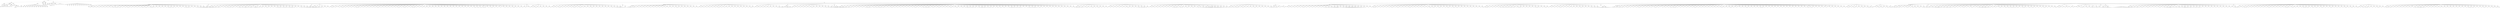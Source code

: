 graph Tree {
	"t0" [label = "TEI"];
	"t1" [label = "teiHeader"];
	"t2" [label = "fileDesc"];
	"t3" [label = "titleStmt"];
	"t4" [label = "title"];
	"t5" [label = "title"];
	"t6" [label = "author"];
	"t7" [label = "idno"];
	"t8" [label = "idno"];
	"t9" [label = "persName"];
	"t10" [label = "forename"];
	"t11" [label = "nameLink"];
	"t12" [label = "surname"];
	"t13" [label = "persName"];
	"t14" [label = "forename"];
	"t15" [label = "surname"];
	"t16" [label = "publicationStmt"];
	"t17" [label = "publisher"];
	"t18" [label = "idno"];
	"t19" [label = "idno"];
	"t20" [label = "availability"];
	"t21" [label = "licence"];
	"t22" [label = "ab"];
	"t23" [label = "ref"];
	"t24" [label = "sourceDesc"];
	"t25" [label = "bibl"];
	"t26" [label = "name"];
	"t27" [label = "idno"];
	"t28" [label = "idno"];
	"t29" [label = "availability"];
	"t30" [label = "licence"];
	"t31" [label = "ab"];
	"t32" [label = "ref"];
	"t33" [label = "bibl"];
	"t34" [label = "date"];
	"t35" [label = "date"];
	"t36" [label = "idno"];
	"t37" [label = "profileDesc"];
	"t38" [label = "particDesc"];
	"t39" [label = "listPerson"];
	"t40" [label = "person"];
	"t41" [label = "persName"];
	"t42" [label = "person"];
	"t43" [label = "persName"];
	"t44" [label = "person"];
	"t45" [label = "persName"];
	"t46" [label = "person"];
	"t47" [label = "persName"];
	"t48" [label = "person"];
	"t49" [label = "persName"];
	"t50" [label = "person"];
	"t51" [label = "persName"];
	"t52" [label = "person"];
	"t53" [label = "persName"];
	"t54" [label = "person"];
	"t55" [label = "persName"];
	"t56" [label = "person"];
	"t57" [label = "persName"];
	"t58" [label = "person"];
	"t59" [label = "persName"];
	"t60" [label = "person"];
	"t61" [label = "persName"];
	"t62" [label = "person"];
	"t63" [label = "persName"];
	"t64" [label = "person"];
	"t65" [label = "persName"];
	"t66" [label = "textClass"];
	"t67" [label = "keywords"];
	"t68" [label = "term"];
	"t69" [label = "term"];
	"t70" [label = "revisionDesc"];
	"t71" [label = "listChange"];
	"t72" [label = "change"];
	"t73" [label = "text"];
	"t74" [label = "front"];
	"t75" [label = "docTitle"];
	"t76" [label = "titlePart"];
	"t77" [label = "titlePart"];
	"t78" [label = "docDate"];
	"t79" [label = "docAuthor"];
	"t80" [label = "div"];
	"t81" [label = "div"];
	"t82" [label = "head"];
	"t83" [label = "div"];
	"t84" [label = "head"];
	"t85" [label = "div"];
	"t86" [label = "p"];
	"t87" [label = "div"];
	"t88" [label = "p"];
	"t89" [label = "performance"];
	"t90" [label = "ab"];
	"t91" [label = "div"];
	"t92" [label = "head"];
	"t93" [label = "p"];
	"t94" [label = "p"];
	"t95" [label = "p"];
	"t96" [label = "p"];
	"t97" [label = "p"];
	"t98" [label = "p"];
	"t99" [label = "p"];
	"t100" [label = "castList"];
	"t101" [label = "head"];
	"t102" [label = "castItem"];
	"t103" [label = "role"];
	"t104" [label = "castItem"];
	"t105" [label = "role"];
	"t106" [label = "castItem"];
	"t107" [label = "role"];
	"t108" [label = "castItem"];
	"t109" [label = "role"];
	"t110" [label = "castItem"];
	"t111" [label = "role"];
	"t112" [label = "castItem"];
	"t113" [label = "role"];
	"t114" [label = "castItem"];
	"t115" [label = "role"];
	"t116" [label = "castItem"];
	"t117" [label = "role"];
	"t118" [label = "castItem"];
	"t119" [label = "role"];
	"t120" [label = "castItem"];
	"t121" [label = "role"];
	"t122" [label = "castItem"];
	"t123" [label = "role"];
	"t124" [label = "castItem"];
	"t125" [label = "role"];
	"t126" [label = "castItem"];
	"t127" [label = "role"];
	"t128" [label = "body"];
	"t129" [label = "div"];
	"t130" [label = "head"];
	"t131" [label = "stage"];
	"t132" [label = "div"];
	"t133" [label = "head"];
	"t134" [label = "sp"];
	"t135" [label = "speaker"];
	"t136" [label = "p"];
	"t137" [label = "s"];
	"t138" [label = "sp"];
	"t139" [label = "speaker"];
	"t140" [label = "p"];
	"t141" [label = "s"];
	"t142" [label = "sp"];
	"t143" [label = "speaker"];
	"t144" [label = "p"];
	"t145" [label = "s"];
	"t146" [label = "sp"];
	"t147" [label = "speaker"];
	"t148" [label = "p"];
	"t149" [label = "s"];
	"t150" [label = "sp"];
	"t151" [label = "speaker"];
	"t152" [label = "p"];
	"t153" [label = "s"];
	"t154" [label = "sp"];
	"t155" [label = "speaker"];
	"t156" [label = "p"];
	"t157" [label = "s"];
	"t158" [label = "sp"];
	"t159" [label = "speaker"];
	"t160" [label = "p"];
	"t161" [label = "s"];
	"t162" [label = "sp"];
	"t163" [label = "speaker"];
	"t164" [label = "p"];
	"t165" [label = "s"];
	"t166" [label = "sp"];
	"t167" [label = "speaker"];
	"t168" [label = "p"];
	"t169" [label = "s"];
	"t170" [label = "s"];
	"t171" [label = "stage"];
	"t172" [label = "p"];
	"t173" [label = "s"];
	"t174" [label = "s"];
	"t175" [label = "s"];
	"t176" [label = "sp"];
	"t177" [label = "speaker"];
	"t178" [label = "p"];
	"t179" [label = "s"];
	"t180" [label = "s"];
	"t181" [label = "sp"];
	"t182" [label = "speaker"];
	"t183" [label = "p"];
	"t184" [label = "s"];
	"t185" [label = "sp"];
	"t186" [label = "speaker"];
	"t187" [label = "p"];
	"t188" [label = "s"];
	"t189" [label = "sp"];
	"t190" [label = "speaker"];
	"t191" [label = "p"];
	"t192" [label = "s"];
	"t193" [label = "s"];
	"t194" [label = "sp"];
	"t195" [label = "speaker"];
	"t196" [label = "p"];
	"t197" [label = "s"];
	"t198" [label = "sp"];
	"t199" [label = "speaker"];
	"t200" [label = "p"];
	"t201" [label = "s"];
	"t202" [label = "sp"];
	"t203" [label = "speaker"];
	"t204" [label = "p"];
	"t205" [label = "s"];
	"t206" [label = "sp"];
	"t207" [label = "speaker"];
	"t208" [label = "p"];
	"t209" [label = "s"];
	"t210" [label = "sp"];
	"t211" [label = "speaker"];
	"t212" [label = "p"];
	"t213" [label = "s"];
	"t214" [label = "s"];
	"t215" [label = "sp"];
	"t216" [label = "speaker"];
	"t217" [label = "p"];
	"t218" [label = "s"];
	"t219" [label = "s"];
	"t220" [label = "sp"];
	"t221" [label = "speaker"];
	"t222" [label = "p"];
	"t223" [label = "s"];
	"t224" [label = "sp"];
	"t225" [label = "speaker"];
	"t226" [label = "p"];
	"t227" [label = "s"];
	"t228" [label = "s"];
	"t229" [label = "s"];
	"t230" [label = "sp"];
	"t231" [label = "speaker"];
	"t232" [label = "p"];
	"t233" [label = "s"];
	"t234" [label = "sp"];
	"t235" [label = "speaker"];
	"t236" [label = "p"];
	"t237" [label = "s"];
	"t238" [label = "sp"];
	"t239" [label = "speaker"];
	"t240" [label = "p"];
	"t241" [label = "s"];
	"t242" [label = "sp"];
	"t243" [label = "speaker"];
	"t244" [label = "p"];
	"t245" [label = "s"];
	"t246" [label = "sp"];
	"t247" [label = "speaker"];
	"t248" [label = "p"];
	"t249" [label = "s"];
	"t250" [label = "sp"];
	"t251" [label = "speaker"];
	"t252" [label = "p"];
	"t253" [label = "s"];
	"t254" [label = "s"];
	"t255" [label = "s"];
	"t256" [label = "sp"];
	"t257" [label = "speaker"];
	"t258" [label = "p"];
	"t259" [label = "s"];
	"t260" [label = "s"];
	"t261" [label = "sp"];
	"t262" [label = "speaker"];
	"t263" [label = "p"];
	"t264" [label = "s"];
	"t265" [label = "sp"];
	"t266" [label = "speaker"];
	"t267" [label = "p"];
	"t268" [label = "s"];
	"t269" [label = "sp"];
	"t270" [label = "speaker"];
	"t271" [label = "p"];
	"t272" [label = "s"];
	"t273" [label = "sp"];
	"t274" [label = "speaker"];
	"t275" [label = "p"];
	"t276" [label = "s"];
	"t277" [label = "sp"];
	"t278" [label = "speaker"];
	"t279" [label = "p"];
	"t280" [label = "s"];
	"t281" [label = "s"];
	"t282" [label = "s"];
	"t283" [label = "s"];
	"t284" [label = "sp"];
	"t285" [label = "speaker"];
	"t286" [label = "p"];
	"t287" [label = "s"];
	"t288" [label = "sp"];
	"t289" [label = "speaker"];
	"t290" [label = "p"];
	"t291" [label = "s"];
	"t292" [label = "sp"];
	"t293" [label = "speaker"];
	"t294" [label = "p"];
	"t295" [label = "s"];
	"t296" [label = "sp"];
	"t297" [label = "speaker"];
	"t298" [label = "p"];
	"t299" [label = "s"];
	"t300" [label = "sp"];
	"t301" [label = "speaker"];
	"t302" [label = "p"];
	"t303" [label = "s"];
	"t304" [label = "sp"];
	"t305" [label = "speaker"];
	"t306" [label = "p"];
	"t307" [label = "s"];
	"t308" [label = "div"];
	"t309" [label = "head"];
	"t310" [label = "sp"];
	"t311" [label = "speaker"];
	"t312" [label = "p"];
	"t313" [label = "s"];
	"t314" [label = "s"];
	"t315" [label = "s"];
	"t316" [label = "s"];
	"t317" [label = "s"];
	"t318" [label = "s"];
	"t319" [label = "s"];
	"t320" [label = "s"];
	"t321" [label = "s"];
	"t322" [label = "s"];
	"t323" [label = "s"];
	"t324" [label = "s"];
	"t325" [label = "s"];
	"t326" [label = "div"];
	"t327" [label = "head"];
	"t328" [label = "sp"];
	"t329" [label = "speaker"];
	"t330" [label = "p"];
	"t331" [label = "s"];
	"t332" [label = "sp"];
	"t333" [label = "speaker"];
	"t334" [label = "p"];
	"t335" [label = "s"];
	"t336" [label = "sp"];
	"t337" [label = "speaker"];
	"t338" [label = "p"];
	"t339" [label = "s"];
	"t340" [label = "s"];
	"t341" [label = "sp"];
	"t342" [label = "speaker"];
	"t343" [label = "p"];
	"t344" [label = "s"];
	"t345" [label = "sp"];
	"t346" [label = "speaker"];
	"t347" [label = "p"];
	"t348" [label = "s"];
	"t349" [label = "sp"];
	"t350" [label = "speaker"];
	"t351" [label = "p"];
	"t352" [label = "s"];
	"t353" [label = "s"];
	"t354" [label = "sp"];
	"t355" [label = "speaker"];
	"t356" [label = "p"];
	"t357" [label = "s"];
	"t358" [label = "s"];
	"t359" [label = "s"];
	"t360" [label = "sp"];
	"t361" [label = "speaker"];
	"t362" [label = "p"];
	"t363" [label = "s"];
	"t364" [label = "s"];
	"t365" [label = "sp"];
	"t366" [label = "speaker"];
	"t367" [label = "p"];
	"t368" [label = "s"];
	"t369" [label = "sp"];
	"t370" [label = "speaker"];
	"t371" [label = "p"];
	"t372" [label = "s"];
	"t373" [label = "sp"];
	"t374" [label = "speaker"];
	"t375" [label = "p"];
	"t376" [label = "s"];
	"t377" [label = "s"];
	"t378" [label = "s"];
	"t379" [label = "sp"];
	"t380" [label = "speaker"];
	"t381" [label = "p"];
	"t382" [label = "s"];
	"t383" [label = "sp"];
	"t384" [label = "speaker"];
	"t385" [label = "p"];
	"t386" [label = "s"];
	"t387" [label = "s"];
	"t388" [label = "s"];
	"t389" [label = "s"];
	"t390" [label = "s"];
	"t391" [label = "sp"];
	"t392" [label = "speaker"];
	"t393" [label = "p"];
	"t394" [label = "s"];
	"t395" [label = "s"];
	"t396" [label = "s"];
	"t397" [label = "s"];
	"t398" [label = "sp"];
	"t399" [label = "speaker"];
	"t400" [label = "note"];
	"t401" [label = "p"];
	"t402" [label = "s"];
	"t403" [label = "s"];
	"t404" [label = "s"];
	"t405" [label = "s"];
	"t406" [label = "s"];
	"t407" [label = "sp"];
	"t408" [label = "speaker"];
	"t409" [label = "note"];
	"t410" [label = "p"];
	"t411" [label = "s"];
	"t412" [label = "sp"];
	"t413" [label = "speaker"];
	"t414" [label = "p"];
	"t415" [label = "s"];
	"t416" [label = "s"];
	"t417" [label = "sp"];
	"t418" [label = "speaker"];
	"t419" [label = "p"];
	"t420" [label = "s"];
	"t421" [label = "sp"];
	"t422" [label = "speaker"];
	"t423" [label = "p"];
	"t424" [label = "s"];
	"t425" [label = "s"];
	"t426" [label = "sp"];
	"t427" [label = "speaker"];
	"t428" [label = "p"];
	"t429" [label = "s"];
	"t430" [label = "sp"];
	"t431" [label = "speaker"];
	"t432" [label = "p"];
	"t433" [label = "s"];
	"t434" [label = "sp"];
	"t435" [label = "speaker"];
	"t436" [label = "p"];
	"t437" [label = "s"];
	"t438" [label = "sp"];
	"t439" [label = "speaker"];
	"t440" [label = "p"];
	"t441" [label = "s"];
	"t442" [label = "s"];
	"t443" [label = "s"];
	"t444" [label = "s"];
	"t445" [label = "sp"];
	"t446" [label = "speaker"];
	"t447" [label = "p"];
	"t448" [label = "s"];
	"t449" [label = "sp"];
	"t450" [label = "speaker"];
	"t451" [label = "p"];
	"t452" [label = "s"];
	"t453" [label = "s"];
	"t454" [label = "s"];
	"t455" [label = "s"];
	"t456" [label = "sp"];
	"t457" [label = "speaker"];
	"t458" [label = "p"];
	"t459" [label = "s"];
	"t460" [label = "sp"];
	"t461" [label = "speaker"];
	"t462" [label = "p"];
	"t463" [label = "s"];
	"t464" [label = "s"];
	"t465" [label = "s"];
	"t466" [label = "s"];
	"t467" [label = "s"];
	"t468" [label = "sp"];
	"t469" [label = "speaker"];
	"t470" [label = "p"];
	"t471" [label = "s"];
	"t472" [label = "sp"];
	"t473" [label = "speaker"];
	"t474" [label = "p"];
	"t475" [label = "s"];
	"t476" [label = "sp"];
	"t477" [label = "speaker"];
	"t478" [label = "p"];
	"t479" [label = "s"];
	"t480" [label = "sp"];
	"t481" [label = "speaker"];
	"t482" [label = "p"];
	"t483" [label = "s"];
	"t484" [label = "s"];
	"t485" [label = "sp"];
	"t486" [label = "speaker"];
	"t487" [label = "p"];
	"t488" [label = "s"];
	"t489" [label = "sp"];
	"t490" [label = "speaker"];
	"t491" [label = "p"];
	"t492" [label = "s"];
	"t493" [label = "div"];
	"t494" [label = "head"];
	"t495" [label = "sp"];
	"t496" [label = "speaker"];
	"t497" [label = "p"];
	"t498" [label = "s"];
	"t499" [label = "s"];
	"t500" [label = "s"];
	"t501" [label = "s"];
	"t502" [label = "s"];
	"t503" [label = "s"];
	"t504" [label = "s"];
	"t505" [label = "s"];
	"t506" [label = "s"];
	"t507" [label = "s"];
	"t508" [label = "s"];
	"t509" [label = "s"];
	"t510" [label = "div"];
	"t511" [label = "head"];
	"t512" [label = "sp"];
	"t513" [label = "speaker"];
	"t514" [label = "p"];
	"t515" [label = "s"];
	"t516" [label = "sp"];
	"t517" [label = "speaker"];
	"t518" [label = "p"];
	"t519" [label = "s"];
	"t520" [label = "sp"];
	"t521" [label = "speaker"];
	"t522" [label = "p"];
	"t523" [label = "s"];
	"t524" [label = "sp"];
	"t525" [label = "speaker"];
	"t526" [label = "p"];
	"t527" [label = "s"];
	"t528" [label = "sp"];
	"t529" [label = "speaker"];
	"t530" [label = "p"];
	"t531" [label = "s"];
	"t532" [label = "sp"];
	"t533" [label = "speaker"];
	"t534" [label = "p"];
	"t535" [label = "s"];
	"t536" [label = "div"];
	"t537" [label = "head"];
	"t538" [label = "sp"];
	"t539" [label = "speaker"];
	"t540" [label = "p"];
	"t541" [label = "s"];
	"t542" [label = "s"];
	"t543" [label = "sp"];
	"t544" [label = "speaker"];
	"t545" [label = "p"];
	"t546" [label = "s"];
	"t547" [label = "stage"];
	"t548" [label = "sp"];
	"t549" [label = "speaker"];
	"t550" [label = "p"];
	"t551" [label = "s"];
	"t552" [label = "sp"];
	"t553" [label = "speaker"];
	"t554" [label = "p"];
	"t555" [label = "s"];
	"t556" [label = "s"];
	"t557" [label = "sp"];
	"t558" [label = "speaker"];
	"t559" [label = "p"];
	"t560" [label = "s"];
	"t561" [label = "sp"];
	"t562" [label = "speaker"];
	"t563" [label = "p"];
	"t564" [label = "s"];
	"t565" [label = "sp"];
	"t566" [label = "speaker"];
	"t567" [label = "p"];
	"t568" [label = "s"];
	"t569" [label = "sp"];
	"t570" [label = "speaker"];
	"t571" [label = "p"];
	"t572" [label = "s"];
	"t573" [label = "sp"];
	"t574" [label = "speaker"];
	"t575" [label = "p"];
	"t576" [label = "s"];
	"t577" [label = "s"];
	"t578" [label = "s"];
	"t579" [label = "sp"];
	"t580" [label = "speaker"];
	"t581" [label = "p"];
	"t582" [label = "s"];
	"t583" [label = "sp"];
	"t584" [label = "speaker"];
	"t585" [label = "p"];
	"t586" [label = "s"];
	"t587" [label = "sp"];
	"t588" [label = "speaker"];
	"t589" [label = "p"];
	"t590" [label = "s"];
	"t591" [label = "sp"];
	"t592" [label = "speaker"];
	"t593" [label = "p"];
	"t594" [label = "s"];
	"t595" [label = "sp"];
	"t596" [label = "speaker"];
	"t597" [label = "p"];
	"t598" [label = "s"];
	"t599" [label = "sp"];
	"t600" [label = "speaker"];
	"t601" [label = "p"];
	"t602" [label = "s"];
	"t603" [label = "sp"];
	"t604" [label = "speaker"];
	"t605" [label = "p"];
	"t606" [label = "s"];
	"t607" [label = "s"];
	"t608" [label = "sp"];
	"t609" [label = "speaker"];
	"t610" [label = "p"];
	"t611" [label = "s"];
	"t612" [label = "sp"];
	"t613" [label = "speaker"];
	"t614" [label = "p"];
	"t615" [label = "s"];
	"t616" [label = "sp"];
	"t617" [label = "speaker"];
	"t618" [label = "p"];
	"t619" [label = "s"];
	"t620" [label = "sp"];
	"t621" [label = "speaker"];
	"t622" [label = "p"];
	"t623" [label = "s"];
	"t624" [label = "sp"];
	"t625" [label = "speaker"];
	"t626" [label = "p"];
	"t627" [label = "s"];
	"t628" [label = "sp"];
	"t629" [label = "speaker"];
	"t630" [label = "p"];
	"t631" [label = "s"];
	"t632" [label = "sp"];
	"t633" [label = "speaker"];
	"t634" [label = "p"];
	"t635" [label = "s"];
	"t636" [label = "s"];
	"t637" [label = "sp"];
	"t638" [label = "speaker"];
	"t639" [label = "p"];
	"t640" [label = "s"];
	"t641" [label = "sp"];
	"t642" [label = "speaker"];
	"t643" [label = "p"];
	"t644" [label = "s"];
	"t645" [label = "s"];
	"t646" [label = "sp"];
	"t647" [label = "speaker"];
	"t648" [label = "p"];
	"t649" [label = "s"];
	"t650" [label = "sp"];
	"t651" [label = "speaker"];
	"t652" [label = "p"];
	"t653" [label = "s"];
	"t654" [label = "sp"];
	"t655" [label = "speaker"];
	"t656" [label = "p"];
	"t657" [label = "s"];
	"t658" [label = "s"];
	"t659" [label = "s"];
	"t660" [label = "sp"];
	"t661" [label = "speaker"];
	"t662" [label = "p"];
	"t663" [label = "s"];
	"t664" [label = "sp"];
	"t665" [label = "speaker"];
	"t666" [label = "p"];
	"t667" [label = "s"];
	"t668" [label = "sp"];
	"t669" [label = "speaker"];
	"t670" [label = "p"];
	"t671" [label = "s"];
	"t672" [label = "sp"];
	"t673" [label = "speaker"];
	"t674" [label = "p"];
	"t675" [label = "s"];
	"t676" [label = "sp"];
	"t677" [label = "speaker"];
	"t678" [label = "p"];
	"t679" [label = "s"];
	"t680" [label = "sp"];
	"t681" [label = "speaker"];
	"t682" [label = "p"];
	"t683" [label = "s"];
	"t684" [label = "sp"];
	"t685" [label = "speaker"];
	"t686" [label = "p"];
	"t687" [label = "s"];
	"t688" [label = "sp"];
	"t689" [label = "speaker"];
	"t690" [label = "p"];
	"t691" [label = "s"];
	"t692" [label = "sp"];
	"t693" [label = "speaker"];
	"t694" [label = "p"];
	"t695" [label = "s"];
	"t696" [label = "sp"];
	"t697" [label = "speaker"];
	"t698" [label = "p"];
	"t699" [label = "s"];
	"t700" [label = "sp"];
	"t701" [label = "speaker"];
	"t702" [label = "p"];
	"t703" [label = "s"];
	"t704" [label = "sp"];
	"t705" [label = "speaker"];
	"t706" [label = "p"];
	"t707" [label = "s"];
	"t708" [label = "sp"];
	"t709" [label = "speaker"];
	"t710" [label = "p"];
	"t711" [label = "s"];
	"t712" [label = "sp"];
	"t713" [label = "speaker"];
	"t714" [label = "p"];
	"t715" [label = "s"];
	"t716" [label = "sp"];
	"t717" [label = "speaker"];
	"t718" [label = "p"];
	"t719" [label = "s"];
	"t720" [label = "sp"];
	"t721" [label = "speaker"];
	"t722" [label = "p"];
	"t723" [label = "s"];
	"t724" [label = "sp"];
	"t725" [label = "speaker"];
	"t726" [label = "p"];
	"t727" [label = "s"];
	"t728" [label = "sp"];
	"t729" [label = "speaker"];
	"t730" [label = "p"];
	"t731" [label = "s"];
	"t732" [label = "sp"];
	"t733" [label = "speaker"];
	"t734" [label = "p"];
	"t735" [label = "s"];
	"t736" [label = "sp"];
	"t737" [label = "speaker"];
	"t738" [label = "p"];
	"t739" [label = "s"];
	"t740" [label = "sp"];
	"t741" [label = "speaker"];
	"t742" [label = "p"];
	"t743" [label = "s"];
	"t744" [label = "s"];
	"t745" [label = "sp"];
	"t746" [label = "speaker"];
	"t747" [label = "p"];
	"t748" [label = "s"];
	"t749" [label = "s"];
	"t750" [label = "sp"];
	"t751" [label = "speaker"];
	"t752" [label = "p"];
	"t753" [label = "s"];
	"t754" [label = "s"];
	"t755" [label = "sp"];
	"t756" [label = "speaker"];
	"t757" [label = "p"];
	"t758" [label = "s"];
	"t759" [label = "s"];
	"t760" [label = "s"];
	"t761" [label = "stage"];
	"t762" [label = "sp"];
	"t763" [label = "speaker"];
	"t764" [label = "p"];
	"t765" [label = "s"];
	"t766" [label = "sp"];
	"t767" [label = "speaker"];
	"t768" [label = "p"];
	"t769" [label = "s"];
	"t770" [label = "s"];
	"t771" [label = "sp"];
	"t772" [label = "speaker"];
	"t773" [label = "p"];
	"t774" [label = "s"];
	"t775" [label = "sp"];
	"t776" [label = "speaker"];
	"t777" [label = "p"];
	"t778" [label = "s"];
	"t779" [label = "sp"];
	"t780" [label = "speaker"];
	"t781" [label = "p"];
	"t782" [label = "s"];
	"t783" [label = "stage"];
	"t784" [label = "sp"];
	"t785" [label = "speaker"];
	"t786" [label = "p"];
	"t787" [label = "s"];
	"t788" [label = "sp"];
	"t789" [label = "speaker"];
	"t790" [label = "p"];
	"t791" [label = "s"];
	"t792" [label = "sp"];
	"t793" [label = "speaker"];
	"t794" [label = "p"];
	"t795" [label = "s"];
	"t796" [label = "sp"];
	"t797" [label = "speaker"];
	"t798" [label = "p"];
	"t799" [label = "s"];
	"t800" [label = "s"];
	"t801" [label = "sp"];
	"t802" [label = "speaker"];
	"t803" [label = "p"];
	"t804" [label = "s"];
	"t805" [label = "sp"];
	"t806" [label = "speaker"];
	"t807" [label = "p"];
	"t808" [label = "s"];
	"t809" [label = "sp"];
	"t810" [label = "speaker"];
	"t811" [label = "p"];
	"t812" [label = "s"];
	"t813" [label = "sp"];
	"t814" [label = "speaker"];
	"t815" [label = "p"];
	"t816" [label = "s"];
	"t817" [label = "stage"];
	"t818" [label = "div"];
	"t819" [label = "head"];
	"t820" [label = "sp"];
	"t821" [label = "speaker"];
	"t822" [label = "p"];
	"t823" [label = "s"];
	"t824" [label = "div"];
	"t825" [label = "head"];
	"t826" [label = "sp"];
	"t827" [label = "speaker"];
	"t828" [label = "p"];
	"t829" [label = "s"];
	"t830" [label = "sp"];
	"t831" [label = "speaker"];
	"t832" [label = "p"];
	"t833" [label = "s"];
	"t834" [label = "s"];
	"t835" [label = "sp"];
	"t836" [label = "speaker"];
	"t837" [label = "p"];
	"t838" [label = "s"];
	"t839" [label = "sp"];
	"t840" [label = "speaker"];
	"t841" [label = "p"];
	"t842" [label = "s"];
	"t843" [label = "sp"];
	"t844" [label = "speaker"];
	"t845" [label = "p"];
	"t846" [label = "s"];
	"t847" [label = "sp"];
	"t848" [label = "speaker"];
	"t849" [label = "p"];
	"t850" [label = "s"];
	"t851" [label = "sp"];
	"t852" [label = "speaker"];
	"t853" [label = "p"];
	"t854" [label = "s"];
	"t855" [label = "div"];
	"t856" [label = "head"];
	"t857" [label = "sp"];
	"t858" [label = "speaker"];
	"t859" [label = "p"];
	"t860" [label = "s"];
	"t861" [label = "sp"];
	"t862" [label = "speaker"];
	"t863" [label = "p"];
	"t864" [label = "s"];
	"t865" [label = "sp"];
	"t866" [label = "speaker"];
	"t867" [label = "p"];
	"t868" [label = "s"];
	"t869" [label = "s"];
	"t870" [label = "sp"];
	"t871" [label = "speaker"];
	"t872" [label = "p"];
	"t873" [label = "s"];
	"t874" [label = "sp"];
	"t875" [label = "speaker"];
	"t876" [label = "p"];
	"t877" [label = "s"];
	"t878" [label = "sp"];
	"t879" [label = "speaker"];
	"t880" [label = "p"];
	"t881" [label = "s"];
	"t882" [label = "sp"];
	"t883" [label = "speaker"];
	"t884" [label = "p"];
	"t885" [label = "s"];
	"t886" [label = "sp"];
	"t887" [label = "speaker"];
	"t888" [label = "p"];
	"t889" [label = "s"];
	"t890" [label = "s"];
	"t891" [label = "sp"];
	"t892" [label = "speaker"];
	"t893" [label = "p"];
	"t894" [label = "s"];
	"t895" [label = "sp"];
	"t896" [label = "speaker"];
	"t897" [label = "p"];
	"t898" [label = "s"];
	"t899" [label = "s"];
	"t900" [label = "sp"];
	"t901" [label = "speaker"];
	"t902" [label = "p"];
	"t903" [label = "s"];
	"t904" [label = "sp"];
	"t905" [label = "speaker"];
	"t906" [label = "p"];
	"t907" [label = "s"];
	"t908" [label = "sp"];
	"t909" [label = "speaker"];
	"t910" [label = "p"];
	"t911" [label = "s"];
	"t912" [label = "sp"];
	"t913" [label = "speaker"];
	"t914" [label = "p"];
	"t915" [label = "s"];
	"t916" [label = "s"];
	"t917" [label = "sp"];
	"t918" [label = "speaker"];
	"t919" [label = "p"];
	"t920" [label = "s"];
	"t921" [label = "sp"];
	"t922" [label = "speaker"];
	"t923" [label = "p"];
	"t924" [label = "s"];
	"t925" [label = "sp"];
	"t926" [label = "speaker"];
	"t927" [label = "p"];
	"t928" [label = "s"];
	"t929" [label = "sp"];
	"t930" [label = "speaker"];
	"t931" [label = "p"];
	"t932" [label = "s"];
	"t933" [label = "sp"];
	"t934" [label = "speaker"];
	"t935" [label = "p"];
	"t936" [label = "s"];
	"t937" [label = "sp"];
	"t938" [label = "speaker"];
	"t939" [label = "p"];
	"t940" [label = "s"];
	"t941" [label = "sp"];
	"t942" [label = "speaker"];
	"t943" [label = "p"];
	"t944" [label = "s"];
	"t945" [label = "s"];
	"t946" [label = "sp"];
	"t947" [label = "speaker"];
	"t948" [label = "p"];
	"t949" [label = "s"];
	"t950" [label = "sp"];
	"t951" [label = "speaker"];
	"t952" [label = "p"];
	"t953" [label = "s"];
	"t954" [label = "sp"];
	"t955" [label = "speaker"];
	"t956" [label = "p"];
	"t957" [label = "s"];
	"t958" [label = "s"];
	"t959" [label = "s"];
	"t960" [label = "s"];
	"t961" [label = "s"];
	"t962" [label = "s"];
	"t963" [label = "s"];
	"t964" [label = "s"];
	"t965" [label = "div"];
	"t966" [label = "head"];
	"t967" [label = "sp"];
	"t968" [label = "speaker"];
	"t969" [label = "p"];
	"t970" [label = "s"];
	"t971" [label = "s"];
	"t972" [label = "s"];
	"t973" [label = "s"];
	"t974" [label = "s"];
	"t975" [label = "s"];
	"t976" [label = "div"];
	"t977" [label = "head"];
	"t978" [label = "stage"];
	"t979" [label = "div"];
	"t980" [label = "head"];
	"t981" [label = "stage"];
	"t982" [label = "sp"];
	"t983" [label = "speaker"];
	"t984" [label = "note"];
	"t985" [label = "p"];
	"t986" [label = "s"];
	"t987" [label = "s"];
	"t988" [label = "sp"];
	"t989" [label = "speaker"];
	"t990" [label = "p"];
	"t991" [label = "s"];
	"t992" [label = "sp"];
	"t993" [label = "speaker"];
	"t994" [label = "p"];
	"t995" [label = "s"];
	"t996" [label = "sp"];
	"t997" [label = "speaker"];
	"t998" [label = "p"];
	"t999" [label = "s"];
	"t1000" [label = "sp"];
	"t1001" [label = "speaker"];
	"t1002" [label = "p"];
	"t1003" [label = "s"];
	"t1004" [label = "sp"];
	"t1005" [label = "speaker"];
	"t1006" [label = "p"];
	"t1007" [label = "s"];
	"t1008" [label = "sp"];
	"t1009" [label = "speaker"];
	"t1010" [label = "p"];
	"t1011" [label = "s"];
	"t1012" [label = "sp"];
	"t1013" [label = "speaker"];
	"t1014" [label = "p"];
	"t1015" [label = "s"];
	"t1016" [label = "sp"];
	"t1017" [label = "speaker"];
	"t1018" [label = "p"];
	"t1019" [label = "s"];
	"t1020" [label = "sp"];
	"t1021" [label = "speaker"];
	"t1022" [label = "p"];
	"t1023" [label = "s"];
	"t1024" [label = "sp"];
	"t1025" [label = "speaker"];
	"t1026" [label = "p"];
	"t1027" [label = "s"];
	"t1028" [label = "sp"];
	"t1029" [label = "speaker"];
	"t1030" [label = "p"];
	"t1031" [label = "s"];
	"t1032" [label = "sp"];
	"t1033" [label = "speaker"];
	"t1034" [label = "p"];
	"t1035" [label = "s"];
	"t1036" [label = "sp"];
	"t1037" [label = "speaker"];
	"t1038" [label = "p"];
	"t1039" [label = "s"];
	"t1040" [label = "sp"];
	"t1041" [label = "speaker"];
	"t1042" [label = "p"];
	"t1043" [label = "s"];
	"t1044" [label = "sp"];
	"t1045" [label = "speaker"];
	"t1046" [label = "p"];
	"t1047" [label = "s"];
	"t1048" [label = "s"];
	"t1049" [label = "sp"];
	"t1050" [label = "speaker"];
	"t1051" [label = "p"];
	"t1052" [label = "s"];
	"t1053" [label = "sp"];
	"t1054" [label = "speaker"];
	"t1055" [label = "p"];
	"t1056" [label = "s"];
	"t1057" [label = "sp"];
	"t1058" [label = "speaker"];
	"t1059" [label = "p"];
	"t1060" [label = "s"];
	"t1061" [label = "sp"];
	"t1062" [label = "speaker"];
	"t1063" [label = "p"];
	"t1064" [label = "s"];
	"t1065" [label = "sp"];
	"t1066" [label = "speaker"];
	"t1067" [label = "p"];
	"t1068" [label = "s"];
	"t1069" [label = "sp"];
	"t1070" [label = "speaker"];
	"t1071" [label = "p"];
	"t1072" [label = "s"];
	"t1073" [label = "sp"];
	"t1074" [label = "speaker"];
	"t1075" [label = "p"];
	"t1076" [label = "s"];
	"t1077" [label = "div"];
	"t1078" [label = "head"];
	"t1079" [label = "sp"];
	"t1080" [label = "speaker"];
	"t1081" [label = "p"];
	"t1082" [label = "s"];
	"t1083" [label = "sp"];
	"t1084" [label = "speaker"];
	"t1085" [label = "p"];
	"t1086" [label = "s"];
	"t1087" [label = "sp"];
	"t1088" [label = "speaker"];
	"t1089" [label = "p"];
	"t1090" [label = "s"];
	"t1091" [label = "sp"];
	"t1092" [label = "speaker"];
	"t1093" [label = "p"];
	"t1094" [label = "s"];
	"t1095" [label = "sp"];
	"t1096" [label = "speaker"];
	"t1097" [label = "p"];
	"t1098" [label = "s"];
	"t1099" [label = "sp"];
	"t1100" [label = "speaker"];
	"t1101" [label = "p"];
	"t1102" [label = "s"];
	"t1103" [label = "sp"];
	"t1104" [label = "speaker"];
	"t1105" [label = "p"];
	"t1106" [label = "s"];
	"t1107" [label = "s"];
	"t1108" [label = "sp"];
	"t1109" [label = "speaker"];
	"t1110" [label = "p"];
	"t1111" [label = "s"];
	"t1112" [label = "sp"];
	"t1113" [label = "speaker"];
	"t1114" [label = "p"];
	"t1115" [label = "s"];
	"t1116" [label = "sp"];
	"t1117" [label = "speaker"];
	"t1118" [label = "p"];
	"t1119" [label = "s"];
	"t1120" [label = "sp"];
	"t1121" [label = "speaker"];
	"t1122" [label = "p"];
	"t1123" [label = "s"];
	"t1124" [label = "sp"];
	"t1125" [label = "speaker"];
	"t1126" [label = "p"];
	"t1127" [label = "s"];
	"t1128" [label = "sp"];
	"t1129" [label = "speaker"];
	"t1130" [label = "p"];
	"t1131" [label = "s"];
	"t1132" [label = "sp"];
	"t1133" [label = "speaker"];
	"t1134" [label = "p"];
	"t1135" [label = "s"];
	"t1136" [label = "sp"];
	"t1137" [label = "speaker"];
	"t1138" [label = "p"];
	"t1139" [label = "s"];
	"t1140" [label = "sp"];
	"t1141" [label = "speaker"];
	"t1142" [label = "p"];
	"t1143" [label = "s"];
	"t1144" [label = "sp"];
	"t1145" [label = "speaker"];
	"t1146" [label = "p"];
	"t1147" [label = "s"];
	"t1148" [label = "sp"];
	"t1149" [label = "speaker"];
	"t1150" [label = "p"];
	"t1151" [label = "s"];
	"t1152" [label = "s"];
	"t1153" [label = "sp"];
	"t1154" [label = "speaker"];
	"t1155" [label = "p"];
	"t1156" [label = "s"];
	"t1157" [label = "div"];
	"t1158" [label = "head"];
	"t1159" [label = "sp"];
	"t1160" [label = "speaker"];
	"t1161" [label = "p"];
	"t1162" [label = "s"];
	"t1163" [label = "sp"];
	"t1164" [label = "speaker"];
	"t1165" [label = "p"];
	"t1166" [label = "s"];
	"t1167" [label = "sp"];
	"t1168" [label = "speaker"];
	"t1169" [label = "p"];
	"t1170" [label = "s"];
	"t1171" [label = "sp"];
	"t1172" [label = "speaker"];
	"t1173" [label = "p"];
	"t1174" [label = "s"];
	"t1175" [label = "sp"];
	"t1176" [label = "speaker"];
	"t1177" [label = "p"];
	"t1178" [label = "s"];
	"t1179" [label = "sp"];
	"t1180" [label = "speaker"];
	"t1181" [label = "p"];
	"t1182" [label = "s"];
	"t1183" [label = "sp"];
	"t1184" [label = "speaker"];
	"t1185" [label = "p"];
	"t1186" [label = "s"];
	"t1187" [label = "sp"];
	"t1188" [label = "speaker"];
	"t1189" [label = "p"];
	"t1190" [label = "s"];
	"t1191" [label = "sp"];
	"t1192" [label = "speaker"];
	"t1193" [label = "p"];
	"t1194" [label = "s"];
	"t1195" [label = "s"];
	"t1196" [label = "div"];
	"t1197" [label = "head"];
	"t1198" [label = "sp"];
	"t1199" [label = "speaker"];
	"t1200" [label = "p"];
	"t1201" [label = "s"];
	"t1202" [label = "s"];
	"t1203" [label = "s"];
	"t1204" [label = "s"];
	"t1205" [label = "stage"];
	"t1206" [label = "p"];
	"t1207" [label = "s"];
	"t1208" [label = "s"];
	"t1209" [label = "s"];
	"t1210" [label = "s"];
	"t1211" [label = "s"];
	"t1212" [label = "stage"];
	"t1213" [label = "p"];
	"t1214" [label = "s"];
	"t1215" [label = "stage"];
	"t1216" [label = "p"];
	"t1217" [label = "s"];
	"t1218" [label = "div"];
	"t1219" [label = "head"];
	"t1220" [label = "sp"];
	"t1221" [label = "speaker"];
	"t1222" [label = "p"];
	"t1223" [label = "s"];
	"t1224" [label = "sp"];
	"t1225" [label = "speaker"];
	"t1226" [label = "p"];
	"t1227" [label = "s"];
	"t1228" [label = "sp"];
	"t1229" [label = "speaker"];
	"t1230" [label = "p"];
	"t1231" [label = "s"];
	"t1232" [label = "sp"];
	"t1233" [label = "speaker"];
	"t1234" [label = "p"];
	"t1235" [label = "s"];
	"t1236" [label = "sp"];
	"t1237" [label = "speaker"];
	"t1238" [label = "p"];
	"t1239" [label = "s"];
	"t1240" [label = "sp"];
	"t1241" [label = "speaker"];
	"t1242" [label = "p"];
	"t1243" [label = "s"];
	"t1244" [label = "sp"];
	"t1245" [label = "speaker"];
	"t1246" [label = "p"];
	"t1247" [label = "s"];
	"t1248" [label = "s"];
	"t1249" [label = "sp"];
	"t1250" [label = "speaker"];
	"t1251" [label = "p"];
	"t1252" [label = "s"];
	"t1253" [label = "sp"];
	"t1254" [label = "speaker"];
	"t1255" [label = "p"];
	"t1256" [label = "s"];
	"t1257" [label = "sp"];
	"t1258" [label = "speaker"];
	"t1259" [label = "p"];
	"t1260" [label = "s"];
	"t1261" [label = "sp"];
	"t1262" [label = "speaker"];
	"t1263" [label = "p"];
	"t1264" [label = "s"];
	"t1265" [label = "sp"];
	"t1266" [label = "speaker"];
	"t1267" [label = "p"];
	"t1268" [label = "s"];
	"t1269" [label = "s"];
	"t1270" [label = "sp"];
	"t1271" [label = "speaker"];
	"t1272" [label = "p"];
	"t1273" [label = "s"];
	"t1274" [label = "sp"];
	"t1275" [label = "speaker"];
	"t1276" [label = "p"];
	"t1277" [label = "s"];
	"t1278" [label = "s"];
	"t1279" [label = "stage"];
	"t1280" [label = "div"];
	"t1281" [label = "head"];
	"t1282" [label = "sp"];
	"t1283" [label = "speaker"];
	"t1284" [label = "stage"];
	"t1285" [label = "p"];
	"t1286" [label = "s"];
	"t1287" [label = "s"];
	"t1288" [label = "s"];
	"t1289" [label = "s"];
	"t1290" [label = "s"];
	"t1291" [label = "s"];
	"t1292" [label = "s"];
	"t1293" [label = "s"];
	"t1294" [label = "s"];
	"t1295" [label = "s"];
	"t1296" [label = "s"];
	"t1297" [label = "s"];
	"t1298" [label = "s"];
	"t1299" [label = "div"];
	"t1300" [label = "head"];
	"t1301" [label = "sp"];
	"t1302" [label = "speaker"];
	"t1303" [label = "p"];
	"t1304" [label = "s"];
	"t1305" [label = "sp"];
	"t1306" [label = "speaker"];
	"t1307" [label = "p"];
	"t1308" [label = "s"];
	"t1309" [label = "sp"];
	"t1310" [label = "speaker"];
	"t1311" [label = "p"];
	"t1312" [label = "s"];
	"t1313" [label = "s"];
	"t1314" [label = "sp"];
	"t1315" [label = "speaker"];
	"t1316" [label = "p"];
	"t1317" [label = "s"];
	"t1318" [label = "sp"];
	"t1319" [label = "speaker"];
	"t1320" [label = "p"];
	"t1321" [label = "s"];
	"t1322" [label = "sp"];
	"t1323" [label = "speaker"];
	"t1324" [label = "p"];
	"t1325" [label = "s"];
	"t1326" [label = "sp"];
	"t1327" [label = "speaker"];
	"t1328" [label = "p"];
	"t1329" [label = "s"];
	"t1330" [label = "sp"];
	"t1331" [label = "speaker"];
	"t1332" [label = "p"];
	"t1333" [label = "s"];
	"t1334" [label = "sp"];
	"t1335" [label = "speaker"];
	"t1336" [label = "p"];
	"t1337" [label = "s"];
	"t1338" [label = "sp"];
	"t1339" [label = "speaker"];
	"t1340" [label = "p"];
	"t1341" [label = "s"];
	"t1342" [label = "s"];
	"t1343" [label = "s"];
	"t1344" [label = "s"];
	"t1345" [label = "sp"];
	"t1346" [label = "speaker"];
	"t1347" [label = "p"];
	"t1348" [label = "s"];
	"t1349" [label = "sp"];
	"t1350" [label = "speaker"];
	"t1351" [label = "p"];
	"t1352" [label = "s"];
	"t1353" [label = "s"];
	"t1354" [label = "sp"];
	"t1355" [label = "speaker"];
	"t1356" [label = "p"];
	"t1357" [label = "s"];
	"t1358" [label = "s"];
	"t1359" [label = "sp"];
	"t1360" [label = "speaker"];
	"t1361" [label = "p"];
	"t1362" [label = "s"];
	"t1363" [label = "s"];
	"t1364" [label = "s"];
	"t1365" [label = "sp"];
	"t1366" [label = "speaker"];
	"t1367" [label = "p"];
	"t1368" [label = "s"];
	"t1369" [label = "s"];
	"t1370" [label = "sp"];
	"t1371" [label = "speaker"];
	"t1372" [label = "p"];
	"t1373" [label = "s"];
	"t1374" [label = "sp"];
	"t1375" [label = "speaker"];
	"t1376" [label = "p"];
	"t1377" [label = "s"];
	"t1378" [label = "sp"];
	"t1379" [label = "speaker"];
	"t1380" [label = "p"];
	"t1381" [label = "s"];
	"t1382" [label = "s"];
	"t1383" [label = "sp"];
	"t1384" [label = "speaker"];
	"t1385" [label = "p"];
	"t1386" [label = "s"];
	"t1387" [label = "sp"];
	"t1388" [label = "speaker"];
	"t1389" [label = "p"];
	"t1390" [label = "s"];
	"t1391" [label = "sp"];
	"t1392" [label = "speaker"];
	"t1393" [label = "p"];
	"t1394" [label = "s"];
	"t1395" [label = "sp"];
	"t1396" [label = "speaker"];
	"t1397" [label = "p"];
	"t1398" [label = "s"];
	"t1399" [label = "sp"];
	"t1400" [label = "speaker"];
	"t1401" [label = "p"];
	"t1402" [label = "s"];
	"t1403" [label = "sp"];
	"t1404" [label = "speaker"];
	"t1405" [label = "p"];
	"t1406" [label = "s"];
	"t1407" [label = "sp"];
	"t1408" [label = "speaker"];
	"t1409" [label = "p"];
	"t1410" [label = "s"];
	"t1411" [label = "sp"];
	"t1412" [label = "speaker"];
	"t1413" [label = "p"];
	"t1414" [label = "s"];
	"t1415" [label = "s"];
	"t1416" [label = "sp"];
	"t1417" [label = "speaker"];
	"t1418" [label = "p"];
	"t1419" [label = "s"];
	"t1420" [label = "sp"];
	"t1421" [label = "speaker"];
	"t1422" [label = "p"];
	"t1423" [label = "s"];
	"t1424" [label = "sp"];
	"t1425" [label = "speaker"];
	"t1426" [label = "p"];
	"t1427" [label = "s"];
	"t1428" [label = "s"];
	"t1429" [label = "sp"];
	"t1430" [label = "speaker"];
	"t1431" [label = "p"];
	"t1432" [label = "s"];
	"t1433" [label = "s"];
	"t1434" [label = "s"];
	"t1435" [label = "s"];
	"t1436" [label = "sp"];
	"t1437" [label = "speaker"];
	"t1438" [label = "p"];
	"t1439" [label = "s"];
	"t1440" [label = "sp"];
	"t1441" [label = "speaker"];
	"t1442" [label = "p"];
	"t1443" [label = "s"];
	"t1444" [label = "s"];
	"t1445" [label = "sp"];
	"t1446" [label = "speaker"];
	"t1447" [label = "p"];
	"t1448" [label = "s"];
	"t1449" [label = "sp"];
	"t1450" [label = "speaker"];
	"t1451" [label = "p"];
	"t1452" [label = "s"];
	"t1453" [label = "s"];
	"t1454" [label = "sp"];
	"t1455" [label = "speaker"];
	"t1456" [label = "p"];
	"t1457" [label = "s"];
	"t1458" [label = "sp"];
	"t1459" [label = "speaker"];
	"t1460" [label = "p"];
	"t1461" [label = "s"];
	"t1462" [label = "sp"];
	"t1463" [label = "speaker"];
	"t1464" [label = "p"];
	"t1465" [label = "s"];
	"t1466" [label = "sp"];
	"t1467" [label = "speaker"];
	"t1468" [label = "p"];
	"t1469" [label = "s"];
	"t1470" [label = "s"];
	"t1471" [label = "sp"];
	"t1472" [label = "speaker"];
	"t1473" [label = "p"];
	"t1474" [label = "s"];
	"t1475" [label = "sp"];
	"t1476" [label = "speaker"];
	"t1477" [label = "p"];
	"t1478" [label = "s"];
	"t1479" [label = "s"];
	"t1480" [label = "sp"];
	"t1481" [label = "speaker"];
	"t1482" [label = "p"];
	"t1483" [label = "s"];
	"t1484" [label = "sp"];
	"t1485" [label = "speaker"];
	"t1486" [label = "p"];
	"t1487" [label = "s"];
	"t1488" [label = "s"];
	"t1489" [label = "sp"];
	"t1490" [label = "speaker"];
	"t1491" [label = "p"];
	"t1492" [label = "s"];
	"t1493" [label = "sp"];
	"t1494" [label = "speaker"];
	"t1495" [label = "p"];
	"t1496" [label = "s"];
	"t1497" [label = "s"];
	"t1498" [label = "s"];
	"t1499" [label = "s"];
	"t1500" [label = "sp"];
	"t1501" [label = "speaker"];
	"t1502" [label = "p"];
	"t1503" [label = "s"];
	"t1504" [label = "s"];
	"t1505" [label = "s"];
	"t1506" [label = "sp"];
	"t1507" [label = "speaker"];
	"t1508" [label = "p"];
	"t1509" [label = "s"];
	"t1510" [label = "s"];
	"t1511" [label = "sp"];
	"t1512" [label = "speaker"];
	"t1513" [label = "p"];
	"t1514" [label = "s"];
	"t1515" [label = "sp"];
	"t1516" [label = "speaker"];
	"t1517" [label = "p"];
	"t1518" [label = "s"];
	"t1519" [label = "sp"];
	"t1520" [label = "speaker"];
	"t1521" [label = "p"];
	"t1522" [label = "s"];
	"t1523" [label = "s"];
	"t1524" [label = "s"];
	"t1525" [label = "s"];
	"t1526" [label = "s"];
	"t1527" [label = "s"];
	"t1528" [label = "sp"];
	"t1529" [label = "speaker"];
	"t1530" [label = "p"];
	"t1531" [label = "s"];
	"t1532" [label = "sp"];
	"t1533" [label = "speaker"];
	"t1534" [label = "p"];
	"t1535" [label = "s"];
	"t1536" [label = "s"];
	"t1537" [label = "s"];
	"t1538" [label = "sp"];
	"t1539" [label = "speaker"];
	"t1540" [label = "p"];
	"t1541" [label = "s"];
	"t1542" [label = "s"];
	"t1543" [label = "sp"];
	"t1544" [label = "speaker"];
	"t1545" [label = "p"];
	"t1546" [label = "s"];
	"t1547" [label = "sp"];
	"t1548" [label = "speaker"];
	"t1549" [label = "p"];
	"t1550" [label = "s"];
	"t1551" [label = "s"];
	"t1552" [label = "sp"];
	"t1553" [label = "speaker"];
	"t1554" [label = "p"];
	"t1555" [label = "s"];
	"t1556" [label = "s"];
	"t1557" [label = "sp"];
	"t1558" [label = "speaker"];
	"t1559" [label = "p"];
	"t1560" [label = "s"];
	"t1561" [label = "s"];
	"t1562" [label = "sp"];
	"t1563" [label = "speaker"];
	"t1564" [label = "p"];
	"t1565" [label = "s"];
	"t1566" [label = "sp"];
	"t1567" [label = "speaker"];
	"t1568" [label = "p"];
	"t1569" [label = "s"];
	"t1570" [label = "sp"];
	"t1571" [label = "speaker"];
	"t1572" [label = "p"];
	"t1573" [label = "s"];
	"t1574" [label = "s"];
	"t1575" [label = "s"];
	"t1576" [label = "s"];
	"t1577" [label = "s"];
	"t1578" [label = "sp"];
	"t1579" [label = "speaker"];
	"t1580" [label = "p"];
	"t1581" [label = "s"];
	"t1582" [label = "s"];
	"t1583" [label = "sp"];
	"t1584" [label = "speaker"];
	"t1585" [label = "p"];
	"t1586" [label = "s"];
	"t1587" [label = "s"];
	"t1588" [label = "s"];
	"t1589" [label = "sp"];
	"t1590" [label = "speaker"];
	"t1591" [label = "p"];
	"t1592" [label = "s"];
	"t1593" [label = "sp"];
	"t1594" [label = "speaker"];
	"t1595" [label = "p"];
	"t1596" [label = "s"];
	"t1597" [label = "sp"];
	"t1598" [label = "speaker"];
	"t1599" [label = "p"];
	"t1600" [label = "s"];
	"t1601" [label = "sp"];
	"t1602" [label = "speaker"];
	"t1603" [label = "p"];
	"t1604" [label = "s"];
	"t1605" [label = "s"];
	"t1606" [label = "s"];
	"t1607" [label = "sp"];
	"t1608" [label = "speaker"];
	"t1609" [label = "p"];
	"t1610" [label = "s"];
	"t1611" [label = "s"];
	"t1612" [label = "s"];
	"t1613" [label = "s"];
	"t1614" [label = "sp"];
	"t1615" [label = "speaker"];
	"t1616" [label = "p"];
	"t1617" [label = "s"];
	"t1618" [label = "sp"];
	"t1619" [label = "speaker"];
	"t1620" [label = "p"];
	"t1621" [label = "s"];
	"t1622" [label = "s"];
	"t1623" [label = "sp"];
	"t1624" [label = "speaker"];
	"t1625" [label = "p"];
	"t1626" [label = "s"];
	"t1627" [label = "sp"];
	"t1628" [label = "speaker"];
	"t1629" [label = "p"];
	"t1630" [label = "s"];
	"t1631" [label = "sp"];
	"t1632" [label = "speaker"];
	"t1633" [label = "p"];
	"t1634" [label = "s"];
	"t1635" [label = "sp"];
	"t1636" [label = "speaker"];
	"t1637" [label = "p"];
	"t1638" [label = "s"];
	"t1639" [label = "sp"];
	"t1640" [label = "speaker"];
	"t1641" [label = "p"];
	"t1642" [label = "s"];
	"t1643" [label = "sp"];
	"t1644" [label = "speaker"];
	"t1645" [label = "p"];
	"t1646" [label = "s"];
	"t1647" [label = "sp"];
	"t1648" [label = "speaker"];
	"t1649" [label = "p"];
	"t1650" [label = "s"];
	"t1651" [label = "sp"];
	"t1652" [label = "speaker"];
	"t1653" [label = "p"];
	"t1654" [label = "s"];
	"t1655" [label = "sp"];
	"t1656" [label = "speaker"];
	"t1657" [label = "p"];
	"t1658" [label = "s"];
	"t1659" [label = "sp"];
	"t1660" [label = "speaker"];
	"t1661" [label = "p"];
	"t1662" [label = "s"];
	"t1663" [label = "sp"];
	"t1664" [label = "speaker"];
	"t1665" [label = "p"];
	"t1666" [label = "s"];
	"t1667" [label = "sp"];
	"t1668" [label = "speaker"];
	"t1669" [label = "p"];
	"t1670" [label = "s"];
	"t1671" [label = "div"];
	"t1672" [label = "head"];
	"t1673" [label = "sp"];
	"t1674" [label = "speaker"];
	"t1675" [label = "p"];
	"t1676" [label = "s"];
	"t1677" [label = "s"];
	"t1678" [label = "s"];
	"t1679" [label = "s"];
	"t1680" [label = "s"];
	"t1681" [label = "sp"];
	"t1682" [label = "speaker"];
	"t1683" [label = "p"];
	"t1684" [label = "s"];
	"t1685" [label = "s"];
	"t1686" [label = "sp"];
	"t1687" [label = "speaker"];
	"t1688" [label = "p"];
	"t1689" [label = "s"];
	"t1690" [label = "sp"];
	"t1691" [label = "speaker"];
	"t1692" [label = "p"];
	"t1693" [label = "s"];
	"t1694" [label = "s"];
	"t1695" [label = "sp"];
	"t1696" [label = "speaker"];
	"t1697" [label = "p"];
	"t1698" [label = "s"];
	"t1699" [label = "sp"];
	"t1700" [label = "speaker"];
	"t1701" [label = "p"];
	"t1702" [label = "s"];
	"t1703" [label = "s"];
	"t1704" [label = "sp"];
	"t1705" [label = "speaker"];
	"t1706" [label = "p"];
	"t1707" [label = "s"];
	"t1708" [label = "sp"];
	"t1709" [label = "speaker"];
	"t1710" [label = "p"];
	"t1711" [label = "s"];
	"t1712" [label = "s"];
	"t1713" [label = "sp"];
	"t1714" [label = "speaker"];
	"t1715" [label = "p"];
	"t1716" [label = "s"];
	"t1717" [label = "sp"];
	"t1718" [label = "speaker"];
	"t1719" [label = "p"];
	"t1720" [label = "s"];
	"t1721" [label = "sp"];
	"t1722" [label = "speaker"];
	"t1723" [label = "p"];
	"t1724" [label = "s"];
	"t1725" [label = "div"];
	"t1726" [label = "head"];
	"t1727" [label = "sp"];
	"t1728" [label = "speaker"];
	"t1729" [label = "p"];
	"t1730" [label = "s"];
	"t1731" [label = "sp"];
	"t1732" [label = "speaker"];
	"t1733" [label = "p"];
	"t1734" [label = "s"];
	"t1735" [label = "sp"];
	"t1736" [label = "speaker"];
	"t1737" [label = "p"];
	"t1738" [label = "s"];
	"t1739" [label = "sp"];
	"t1740" [label = "speaker"];
	"t1741" [label = "p"];
	"t1742" [label = "s"];
	"t1743" [label = "sp"];
	"t1744" [label = "speaker"];
	"t1745" [label = "p"];
	"t1746" [label = "s"];
	"t1747" [label = "sp"];
	"t1748" [label = "speaker"];
	"t1749" [label = "p"];
	"t1750" [label = "s"];
	"t1751" [label = "sp"];
	"t1752" [label = "speaker"];
	"t1753" [label = "p"];
	"t1754" [label = "s"];
	"t1755" [label = "s"];
	"t1756" [label = "sp"];
	"t1757" [label = "speaker"];
	"t1758" [label = "p"];
	"t1759" [label = "s"];
	"t1760" [label = "sp"];
	"t1761" [label = "speaker"];
	"t1762" [label = "p"];
	"t1763" [label = "s"];
	"t1764" [label = "sp"];
	"t1765" [label = "speaker"];
	"t1766" [label = "p"];
	"t1767" [label = "s"];
	"t1768" [label = "sp"];
	"t1769" [label = "speaker"];
	"t1770" [label = "p"];
	"t1771" [label = "s"];
	"t1772" [label = "s"];
	"t1773" [label = "sp"];
	"t1774" [label = "speaker"];
	"t1775" [label = "p"];
	"t1776" [label = "s"];
	"t1777" [label = "s"];
	"t1778" [label = "s"];
	"t1779" [label = "s"];
	"t1780" [label = "s"];
	"t1781" [label = "sp"];
	"t1782" [label = "speaker"];
	"t1783" [label = "p"];
	"t1784" [label = "s"];
	"t1785" [label = "sp"];
	"t1786" [label = "speaker"];
	"t1787" [label = "p"];
	"t1788" [label = "s"];
	"t1789" [label = "div"];
	"t1790" [label = "head"];
	"t1791" [label = "sp"];
	"t1792" [label = "speaker"];
	"t1793" [label = "p"];
	"t1794" [label = "s"];
	"t1795" [label = "sp"];
	"t1796" [label = "speaker"];
	"t1797" [label = "p"];
	"t1798" [label = "s"];
	"t1799" [label = "sp"];
	"t1800" [label = "speaker"];
	"t1801" [label = "p"];
	"t1802" [label = "s"];
	"t1803" [label = "sp"];
	"t1804" [label = "speaker"];
	"t1805" [label = "p"];
	"t1806" [label = "s"];
	"t1807" [label = "sp"];
	"t1808" [label = "speaker"];
	"t1809" [label = "p"];
	"t1810" [label = "s"];
	"t1811" [label = "sp"];
	"t1812" [label = "speaker"];
	"t1813" [label = "p"];
	"t1814" [label = "s"];
	"t1815" [label = "sp"];
	"t1816" [label = "speaker"];
	"t1817" [label = "p"];
	"t1818" [label = "s"];
	"t1819" [label = "sp"];
	"t1820" [label = "speaker"];
	"t1821" [label = "p"];
	"t1822" [label = "s"];
	"t1823" [label = "sp"];
	"t1824" [label = "speaker"];
	"t1825" [label = "p"];
	"t1826" [label = "s"];
	"t1827" [label = "s"];
	"t1828" [label = "s"];
	"t1829" [label = "s"];
	"t1830" [label = "sp"];
	"t1831" [label = "speaker"];
	"t1832" [label = "p"];
	"t1833" [label = "s"];
	"t1834" [label = "sp"];
	"t1835" [label = "speaker"];
	"t1836" [label = "p"];
	"t1837" [label = "s"];
	"t1838" [label = "s"];
	"t1839" [label = "s"];
	"t1840" [label = "sp"];
	"t1841" [label = "speaker"];
	"t1842" [label = "p"];
	"t1843" [label = "s"];
	"t1844" [label = "sp"];
	"t1845" [label = "speaker"];
	"t1846" [label = "p"];
	"t1847" [label = "s"];
	"t1848" [label = "s"];
	"t1849" [label = "sp"];
	"t1850" [label = "speaker"];
	"t1851" [label = "p"];
	"t1852" [label = "s"];
	"t1853" [label = "sp"];
	"t1854" [label = "speaker"];
	"t1855" [label = "p"];
	"t1856" [label = "s"];
	"t1857" [label = "s"];
	"t1858" [label = "sp"];
	"t1859" [label = "speaker"];
	"t1860" [label = "p"];
	"t1861" [label = "s"];
	"t1862" [label = "sp"];
	"t1863" [label = "speaker"];
	"t1864" [label = "p"];
	"t1865" [label = "s"];
	"t1866" [label = "s"];
	"t1867" [label = "stage"];
	"t1868" [label = "p"];
	"t1869" [label = "s"];
	"t1870" [label = "sp"];
	"t1871" [label = "speaker"];
	"t1872" [label = "p"];
	"t1873" [label = "s"];
	"t1874" [label = "sp"];
	"t1875" [label = "speaker"];
	"t1876" [label = "p"];
	"t1877" [label = "s"];
	"t1878" [label = "stage"];
	"t1879" [label = "stage"];
	"t1880" [label = "sp"];
	"t1881" [label = "speaker"];
	"t1882" [label = "p"];
	"t1883" [label = "s"];
	"t1884" [label = "s"];
	"t1885" [label = "s"];
	"t1886" [label = "s"];
	"t1887" [label = "s"];
	"t1888" [label = "s"];
	"t1889" [label = "s"];
	"t1890" [label = "s"];
	"t1891" [label = "s"];
	"t1892" [label = "s"];
	"t1893" [label = "s"];
	"t1894" [label = "s"];
	"t1895" [label = "s"];
	"t1896" [label = "s"];
	"t1897" [label = "s"];
	"t1898" [label = "sp"];
	"t1899" [label = "speaker"];
	"t1900" [label = "p"];
	"t1901" [label = "s"];
	"t1902" [label = "s"];
	"t1903" [label = "sp"];
	"t1904" [label = "speaker"];
	"t1905" [label = "p"];
	"t1906" [label = "s"];
	"t1907" [label = "sp"];
	"t1908" [label = "speaker"];
	"t1909" [label = "p"];
	"t1910" [label = "s"];
	"t1911" [label = "sp"];
	"t1912" [label = "speaker"];
	"t1913" [label = "p"];
	"t1914" [label = "s"];
	"t1915" [label = "s"];
	"t1916" [label = "sp"];
	"t1917" [label = "speaker"];
	"t1918" [label = "p"];
	"t1919" [label = "s"];
	"t1920" [label = "s"];
	"t1921" [label = "div"];
	"t1922" [label = "head"];
	"t1923" [label = "sp"];
	"t1924" [label = "speaker"];
	"t1925" [label = "p"];
	"t1926" [label = "s"];
	"t1927" [label = "s"];
	"t1928" [label = "sp"];
	"t1929" [label = "speaker"];
	"t1930" [label = "p"];
	"t1931" [label = "s"];
	"t1932" [label = "s"];
	"t1933" [label = "sp"];
	"t1934" [label = "speaker"];
	"t1935" [label = "p"];
	"t1936" [label = "s"];
	"t1937" [label = "s"];
	"t1938" [label = "s"];
	"t1939" [label = "sp"];
	"t1940" [label = "speaker"];
	"t1941" [label = "p"];
	"t1942" [label = "s"];
	"t1943" [label = "sp"];
	"t1944" [label = "speaker"];
	"t1945" [label = "p"];
	"t1946" [label = "s"];
	"t1947" [label = "s"];
	"t1948" [label = "sp"];
	"t1949" [label = "speaker"];
	"t1950" [label = "p"];
	"t1951" [label = "s"];
	"t1952" [label = "sp"];
	"t1953" [label = "speaker"];
	"t1954" [label = "p"];
	"t1955" [label = "s"];
	"t1956" [label = "sp"];
	"t1957" [label = "speaker"];
	"t1958" [label = "p"];
	"t1959" [label = "s"];
	"t1960" [label = "sp"];
	"t1961" [label = "speaker"];
	"t1962" [label = "p"];
	"t1963" [label = "s"];
	"t1964" [label = "s"];
	"t1965" [label = "sp"];
	"t1966" [label = "speaker"];
	"t1967" [label = "p"];
	"t1968" [label = "s"];
	"t1969" [label = "sp"];
	"t1970" [label = "speaker"];
	"t1971" [label = "p"];
	"t1972" [label = "s"];
	"t1973" [label = "sp"];
	"t1974" [label = "speaker"];
	"t1975" [label = "p"];
	"t1976" [label = "s"];
	"t1977" [label = "sp"];
	"t1978" [label = "speaker"];
	"t1979" [label = "p"];
	"t1980" [label = "s"];
	"t1981" [label = "sp"];
	"t1982" [label = "speaker"];
	"t1983" [label = "p"];
	"t1984" [label = "s"];
	"t1985" [label = "sp"];
	"t1986" [label = "speaker"];
	"t1987" [label = "p"];
	"t1988" [label = "s"];
	"t1989" [label = "s"];
	"t1990" [label = "s"];
	"t1991" [label = "s"];
	"t1992" [label = "div"];
	"t1993" [label = "head"];
	"t1994" [label = "stage"];
	"t1995" [label = "sp"];
	"t1996" [label = "speaker"];
	"t1997" [label = "p"];
	"t1998" [label = "s"];
	"t1999" [label = "s"];
	"t2000" [label = "s"];
	"t2001" [label = "stage"];
	"t2002" [label = "sp"];
	"t2003" [label = "speaker"];
	"t2004" [label = "p"];
	"t2005" [label = "s"];
	"t2006" [label = "stage"];
	"t2007" [label = "sp"];
	"t2008" [label = "speaker"];
	"t2009" [label = "p"];
	"t2010" [label = "s"];
	"t2011" [label = "stage"];
	"t2012" [label = "div"];
	"t2013" [label = "head"];
	"t2014" [label = "div"];
	"t2015" [label = "head"];
	"t2016" [label = "sp"];
	"t2017" [label = "speaker"];
	"t2018" [label = "p"];
	"t2019" [label = "s"];
	"t2020" [label = "sp"];
	"t2021" [label = "speaker"];
	"t2022" [label = "p"];
	"t2023" [label = "s"];
	"t2024" [label = "sp"];
	"t2025" [label = "speaker"];
	"t2026" [label = "p"];
	"t2027" [label = "s"];
	"t2028" [label = "sp"];
	"t2029" [label = "speaker"];
	"t2030" [label = "p"];
	"t2031" [label = "s"];
	"t2032" [label = "sp"];
	"t2033" [label = "speaker"];
	"t2034" [label = "p"];
	"t2035" [label = "s"];
	"t2036" [label = "sp"];
	"t2037" [label = "speaker"];
	"t2038" [label = "p"];
	"t2039" [label = "s"];
	"t2040" [label = "s"];
	"t2041" [label = "sp"];
	"t2042" [label = "speaker"];
	"t2043" [label = "p"];
	"t2044" [label = "s"];
	"t2045" [label = "sp"];
	"t2046" [label = "speaker"];
	"t2047" [label = "p"];
	"t2048" [label = "s"];
	"t2049" [label = "sp"];
	"t2050" [label = "speaker"];
	"t2051" [label = "p"];
	"t2052" [label = "s"];
	"t2053" [label = "sp"];
	"t2054" [label = "speaker"];
	"t2055" [label = "p"];
	"t2056" [label = "s"];
	"t2057" [label = "sp"];
	"t2058" [label = "speaker"];
	"t2059" [label = "p"];
	"t2060" [label = "s"];
	"t2061" [label = "sp"];
	"t2062" [label = "speaker"];
	"t2063" [label = "p"];
	"t2064" [label = "s"];
	"t2065" [label = "sp"];
	"t2066" [label = "speaker"];
	"t2067" [label = "p"];
	"t2068" [label = "s"];
	"t2069" [label = "sp"];
	"t2070" [label = "speaker"];
	"t2071" [label = "p"];
	"t2072" [label = "s"];
	"t2073" [label = "s"];
	"t2074" [label = "sp"];
	"t2075" [label = "speaker"];
	"t2076" [label = "p"];
	"t2077" [label = "s"];
	"t2078" [label = "s"];
	"t2079" [label = "sp"];
	"t2080" [label = "speaker"];
	"t2081" [label = "p"];
	"t2082" [label = "s"];
	"t2083" [label = "sp"];
	"t2084" [label = "speaker"];
	"t2085" [label = "p"];
	"t2086" [label = "s"];
	"t2087" [label = "sp"];
	"t2088" [label = "speaker"];
	"t2089" [label = "p"];
	"t2090" [label = "s"];
	"t2091" [label = "s"];
	"t2092" [label = "s"];
	"t2093" [label = "s"];
	"t2094" [label = "s"];
	"t2095" [label = "s"];
	"t2096" [label = "s"];
	"t2097" [label = "sp"];
	"t2098" [label = "speaker"];
	"t2099" [label = "p"];
	"t2100" [label = "s"];
	"t2101" [label = "sp"];
	"t2102" [label = "speaker"];
	"t2103" [label = "p"];
	"t2104" [label = "s"];
	"t2105" [label = "s"];
	"t2106" [label = "s"];
	"t2107" [label = "s"];
	"t2108" [label = "s"];
	"t2109" [label = "s"];
	"t2110" [label = "s"];
	"t2111" [label = "s"];
	"t2112" [label = "s"];
	"t2113" [label = "s"];
	"t2114" [label = "s"];
	"t2115" [label = "sp"];
	"t2116" [label = "speaker"];
	"t2117" [label = "p"];
	"t2118" [label = "s"];
	"t2119" [label = "s"];
	"t2120" [label = "s"];
	"t2121" [label = "s"];
	"t2122" [label = "sp"];
	"t2123" [label = "speaker"];
	"t2124" [label = "p"];
	"t2125" [label = "s"];
	"t2126" [label = "s"];
	"t2127" [label = "sp"];
	"t2128" [label = "speaker"];
	"t2129" [label = "p"];
	"t2130" [label = "s"];
	"t2131" [label = "sp"];
	"t2132" [label = "speaker"];
	"t2133" [label = "p"];
	"t2134" [label = "s"];
	"t2135" [label = "sp"];
	"t2136" [label = "speaker"];
	"t2137" [label = "p"];
	"t2138" [label = "s"];
	"t2139" [label = "sp"];
	"t2140" [label = "speaker"];
	"t2141" [label = "p"];
	"t2142" [label = "s"];
	"t2143" [label = "sp"];
	"t2144" [label = "speaker"];
	"t2145" [label = "p"];
	"t2146" [label = "s"];
	"t2147" [label = "sp"];
	"t2148" [label = "speaker"];
	"t2149" [label = "p"];
	"t2150" [label = "s"];
	"t2151" [label = "sp"];
	"t2152" [label = "speaker"];
	"t2153" [label = "p"];
	"t2154" [label = "s"];
	"t2155" [label = "div"];
	"t2156" [label = "head"];
	"t2157" [label = "sp"];
	"t2158" [label = "speaker"];
	"t2159" [label = "p"];
	"t2160" [label = "s"];
	"t2161" [label = "s"];
	"t2162" [label = "s"];
	"t2163" [label = "sp"];
	"t2164" [label = "speaker"];
	"t2165" [label = "p"];
	"t2166" [label = "s"];
	"t2167" [label = "sp"];
	"t2168" [label = "speaker"];
	"t2169" [label = "p"];
	"t2170" [label = "s"];
	"t2171" [label = "sp"];
	"t2172" [label = "speaker"];
	"t2173" [label = "p"];
	"t2174" [label = "s"];
	"t2175" [label = "sp"];
	"t2176" [label = "speaker"];
	"t2177" [label = "p"];
	"t2178" [label = "s"];
	"t2179" [label = "sp"];
	"t2180" [label = "speaker"];
	"t2181" [label = "p"];
	"t2182" [label = "s"];
	"t2183" [label = "sp"];
	"t2184" [label = "speaker"];
	"t2185" [label = "p"];
	"t2186" [label = "s"];
	"t2187" [label = "s"];
	"t2188" [label = "sp"];
	"t2189" [label = "speaker"];
	"t2190" [label = "p"];
	"t2191" [label = "s"];
	"t2192" [label = "sp"];
	"t2193" [label = "speaker"];
	"t2194" [label = "p"];
	"t2195" [label = "s"];
	"t2196" [label = "s"];
	"t2197" [label = "sp"];
	"t2198" [label = "speaker"];
	"t2199" [label = "p"];
	"t2200" [label = "s"];
	"t2201" [label = "sp"];
	"t2202" [label = "speaker"];
	"t2203" [label = "p"];
	"t2204" [label = "s"];
	"t2205" [label = "sp"];
	"t2206" [label = "speaker"];
	"t2207" [label = "p"];
	"t2208" [label = "s"];
	"t2209" [label = "sp"];
	"t2210" [label = "speaker"];
	"t2211" [label = "p"];
	"t2212" [label = "s"];
	"t2213" [label = "s"];
	"t2214" [label = "sp"];
	"t2215" [label = "speaker"];
	"t2216" [label = "p"];
	"t2217" [label = "s"];
	"t2218" [label = "sp"];
	"t2219" [label = "speaker"];
	"t2220" [label = "p"];
	"t2221" [label = "s"];
	"t2222" [label = "sp"];
	"t2223" [label = "speaker"];
	"t2224" [label = "p"];
	"t2225" [label = "s"];
	"t2226" [label = "sp"];
	"t2227" [label = "speaker"];
	"t2228" [label = "p"];
	"t2229" [label = "s"];
	"t2230" [label = "sp"];
	"t2231" [label = "speaker"];
	"t2232" [label = "p"];
	"t2233" [label = "s"];
	"t2234" [label = "sp"];
	"t2235" [label = "speaker"];
	"t2236" [label = "p"];
	"t2237" [label = "s"];
	"t2238" [label = "sp"];
	"t2239" [label = "speaker"];
	"t2240" [label = "p"];
	"t2241" [label = "s"];
	"t2242" [label = "s"];
	"t2243" [label = "sp"];
	"t2244" [label = "speaker"];
	"t2245" [label = "p"];
	"t2246" [label = "s"];
	"t2247" [label = "s"];
	"t2248" [label = "sp"];
	"t2249" [label = "speaker"];
	"t2250" [label = "p"];
	"t2251" [label = "s"];
	"t2252" [label = "sp"];
	"t2253" [label = "speaker"];
	"t2254" [label = "p"];
	"t2255" [label = "s"];
	"t2256" [label = "s"];
	"t2257" [label = "sp"];
	"t2258" [label = "speaker"];
	"t2259" [label = "p"];
	"t2260" [label = "s"];
	"t2261" [label = "sp"];
	"t2262" [label = "speaker"];
	"t2263" [label = "p"];
	"t2264" [label = "s"];
	"t2265" [label = "sp"];
	"t2266" [label = "speaker"];
	"t2267" [label = "p"];
	"t2268" [label = "s"];
	"t2269" [label = "s"];
	"t2270" [label = "sp"];
	"t2271" [label = "speaker"];
	"t2272" [label = "p"];
	"t2273" [label = "s"];
	"t2274" [label = "sp"];
	"t2275" [label = "speaker"];
	"t2276" [label = "p"];
	"t2277" [label = "s"];
	"t2278" [label = "s"];
	"t2279" [label = "sp"];
	"t2280" [label = "speaker"];
	"t2281" [label = "p"];
	"t2282" [label = "s"];
	"t2283" [label = "s"];
	"t2284" [label = "sp"];
	"t2285" [label = "speaker"];
	"t2286" [label = "p"];
	"t2287" [label = "s"];
	"t2288" [label = "sp"];
	"t2289" [label = "speaker"];
	"t2290" [label = "p"];
	"t2291" [label = "s"];
	"t2292" [label = "sp"];
	"t2293" [label = "speaker"];
	"t2294" [label = "p"];
	"t2295" [label = "s"];
	"t2296" [label = "sp"];
	"t2297" [label = "speaker"];
	"t2298" [label = "p"];
	"t2299" [label = "s"];
	"t2300" [label = "sp"];
	"t2301" [label = "speaker"];
	"t2302" [label = "p"];
	"t2303" [label = "s"];
	"t2304" [label = "sp"];
	"t2305" [label = "speaker"];
	"t2306" [label = "p"];
	"t2307" [label = "s"];
	"t2308" [label = "sp"];
	"t2309" [label = "speaker"];
	"t2310" [label = "p"];
	"t2311" [label = "s"];
	"t2312" [label = "sp"];
	"t2313" [label = "speaker"];
	"t2314" [label = "p"];
	"t2315" [label = "s"];
	"t2316" [label = "sp"];
	"t2317" [label = "speaker"];
	"t2318" [label = "p"];
	"t2319" [label = "s"];
	"t2320" [label = "s"];
	"t2321" [label = "div"];
	"t2322" [label = "head"];
	"t2323" [label = "sp"];
	"t2324" [label = "speaker"];
	"t2325" [label = "p"];
	"t2326" [label = "s"];
	"t2327" [label = "s"];
	"t2328" [label = "s"];
	"t2329" [label = "sp"];
	"t2330" [label = "speaker"];
	"t2331" [label = "p"];
	"t2332" [label = "s"];
	"t2333" [label = "sp"];
	"t2334" [label = "speaker"];
	"t2335" [label = "p"];
	"t2336" [label = "s"];
	"t2337" [label = "sp"];
	"t2338" [label = "speaker"];
	"t2339" [label = "p"];
	"t2340" [label = "s"];
	"t2341" [label = "sp"];
	"t2342" [label = "speaker"];
	"t2343" [label = "p"];
	"t2344" [label = "s"];
	"t2345" [label = "sp"];
	"t2346" [label = "speaker"];
	"t2347" [label = "p"];
	"t2348" [label = "s"];
	"t2349" [label = "s"];
	"t2350" [label = "sp"];
	"t2351" [label = "speaker"];
	"t2352" [label = "p"];
	"t2353" [label = "s"];
	"t2354" [label = "s"];
	"t2355" [label = "s"];
	"t2356" [label = "sp"];
	"t2357" [label = "speaker"];
	"t2358" [label = "p"];
	"t2359" [label = "s"];
	"t2360" [label = "s"];
	"t2361" [label = "s"];
	"t2362" [label = "sp"];
	"t2363" [label = "speaker"];
	"t2364" [label = "p"];
	"t2365" [label = "s"];
	"t2366" [label = "s"];
	"t2367" [label = "s"];
	"t2368" [label = "sp"];
	"t2369" [label = "speaker"];
	"t2370" [label = "p"];
	"t2371" [label = "s"];
	"t2372" [label = "s"];
	"t2373" [label = "sp"];
	"t2374" [label = "speaker"];
	"t2375" [label = "p"];
	"t2376" [label = "s"];
	"t2377" [label = "sp"];
	"t2378" [label = "speaker"];
	"t2379" [label = "p"];
	"t2380" [label = "s"];
	"t2381" [label = "s"];
	"t2382" [label = "s"];
	"t2383" [label = "sp"];
	"t2384" [label = "speaker"];
	"t2385" [label = "p"];
	"t2386" [label = "s"];
	"t2387" [label = "sp"];
	"t2388" [label = "speaker"];
	"t2389" [label = "p"];
	"t2390" [label = "s"];
	"t2391" [label = "sp"];
	"t2392" [label = "speaker"];
	"t2393" [label = "p"];
	"t2394" [label = "s"];
	"t2395" [label = "sp"];
	"t2396" [label = "speaker"];
	"t2397" [label = "p"];
	"t2398" [label = "s"];
	"t2399" [label = "sp"];
	"t2400" [label = "speaker"];
	"t2401" [label = "p"];
	"t2402" [label = "s"];
	"t2403" [label = "sp"];
	"t2404" [label = "speaker"];
	"t2405" [label = "p"];
	"t2406" [label = "s"];
	"t2407" [label = "s"];
	"t2408" [label = "s"];
	"t2409" [label = "sp"];
	"t2410" [label = "speaker"];
	"t2411" [label = "p"];
	"t2412" [label = "s"];
	"t2413" [label = "sp"];
	"t2414" [label = "speaker"];
	"t2415" [label = "p"];
	"t2416" [label = "s"];
	"t2417" [label = "sp"];
	"t2418" [label = "speaker"];
	"t2419" [label = "p"];
	"t2420" [label = "s"];
	"t2421" [label = "s"];
	"t2422" [label = "sp"];
	"t2423" [label = "speaker"];
	"t2424" [label = "p"];
	"t2425" [label = "s"];
	"t2426" [label = "div"];
	"t2427" [label = "head"];
	"t2428" [label = "sp"];
	"t2429" [label = "speaker"];
	"t2430" [label = "p"];
	"t2431" [label = "s"];
	"t2432" [label = "sp"];
	"t2433" [label = "speaker"];
	"t2434" [label = "p"];
	"t2435" [label = "s"];
	"t2436" [label = "sp"];
	"t2437" [label = "speaker"];
	"t2438" [label = "p"];
	"t2439" [label = "s"];
	"t2440" [label = "sp"];
	"t2441" [label = "speaker"];
	"t2442" [label = "p"];
	"t2443" [label = "s"];
	"t2444" [label = "s"];
	"t2445" [label = "sp"];
	"t2446" [label = "speaker"];
	"t2447" [label = "p"];
	"t2448" [label = "s"];
	"t2449" [label = "sp"];
	"t2450" [label = "speaker"];
	"t2451" [label = "p"];
	"t2452" [label = "s"];
	"t2453" [label = "sp"];
	"t2454" [label = "speaker"];
	"t2455" [label = "p"];
	"t2456" [label = "s"];
	"t2457" [label = "sp"];
	"t2458" [label = "speaker"];
	"t2459" [label = "p"];
	"t2460" [label = "s"];
	"t2461" [label = "sp"];
	"t2462" [label = "speaker"];
	"t2463" [label = "p"];
	"t2464" [label = "s"];
	"t2465" [label = "sp"];
	"t2466" [label = "speaker"];
	"t2467" [label = "p"];
	"t2468" [label = "s"];
	"t2469" [label = "sp"];
	"t2470" [label = "speaker"];
	"t2471" [label = "p"];
	"t2472" [label = "s"];
	"t2473" [label = "s"];
	"t2474" [label = "sp"];
	"t2475" [label = "speaker"];
	"t2476" [label = "p"];
	"t2477" [label = "s"];
	"t2478" [label = "sp"];
	"t2479" [label = "speaker"];
	"t2480" [label = "p"];
	"t2481" [label = "s"];
	"t2482" [label = "sp"];
	"t2483" [label = "speaker"];
	"t2484" [label = "p"];
	"t2485" [label = "s"];
	"t2486" [label = "sp"];
	"t2487" [label = "speaker"];
	"t2488" [label = "p"];
	"t2489" [label = "s"];
	"t2490" [label = "s"];
	"t2491" [label = "sp"];
	"t2492" [label = "speaker"];
	"t2493" [label = "p"];
	"t2494" [label = "s"];
	"t2495" [label = "s"];
	"t2496" [label = "sp"];
	"t2497" [label = "speaker"];
	"t2498" [label = "p"];
	"t2499" [label = "s"];
	"t2500" [label = "div"];
	"t2501" [label = "head"];
	"t2502" [label = "sp"];
	"t2503" [label = "speaker"];
	"t2504" [label = "p"];
	"t2505" [label = "s"];
	"t2506" [label = "s"];
	"t2507" [label = "s"];
	"t2508" [label = "s"];
	"t2509" [label = "s"];
	"t2510" [label = "s"];
	"t2511" [label = "s"];
	"t2512" [label = "s"];
	"t2513" [label = "s"];
	"t2514" [label = "s"];
	"t2515" [label = "s"];
	"t2516" [label = "s"];
	"t2517" [label = "s"];
	"t2518" [label = "stage"];
	"t2519" [label = "p"];
	"t2520" [label = "s"];
	"t2521" [label = "s"];
	"t2522" [label = "s"];
	"t2523" [label = "div"];
	"t2524" [label = "head"];
	"t2525" [label = "stage"];
	"t2526" [label = "sp"];
	"t2527" [label = "speaker"];
	"t2528" [label = "p"];
	"t2529" [label = "s"];
	"t2530" [label = "s"];
	"t2531" [label = "sp"];
	"t2532" [label = "speaker"];
	"t2533" [label = "p"];
	"t2534" [label = "s"];
	"t2535" [label = "s"];
	"t2536" [label = "s"];
	"t2537" [label = "sp"];
	"t2538" [label = "speaker"];
	"t2539" [label = "p"];
	"t2540" [label = "s"];
	"t2541" [label = "s"];
	"t2542" [label = "sp"];
	"t2543" [label = "speaker"];
	"t2544" [label = "p"];
	"t2545" [label = "s"];
	"t2546" [label = "sp"];
	"t2547" [label = "speaker"];
	"t2548" [label = "p"];
	"t2549" [label = "s"];
	"t2550" [label = "s"];
	"t2551" [label = "sp"];
	"t2552" [label = "speaker"];
	"t2553" [label = "p"];
	"t2554" [label = "s"];
	"t2555" [label = "sp"];
	"t2556" [label = "speaker"];
	"t2557" [label = "p"];
	"t2558" [label = "s"];
	"t2559" [label = "sp"];
	"t2560" [label = "speaker"];
	"t2561" [label = "p"];
	"t2562" [label = "s"];
	"t2563" [label = "sp"];
	"t2564" [label = "speaker"];
	"t2565" [label = "p"];
	"t2566" [label = "s"];
	"t2567" [label = "s"];
	"t2568" [label = "sp"];
	"t2569" [label = "speaker"];
	"t2570" [label = "p"];
	"t2571" [label = "s"];
	"t2572" [label = "sp"];
	"t2573" [label = "speaker"];
	"t2574" [label = "p"];
	"t2575" [label = "s"];
	"t2576" [label = "sp"];
	"t2577" [label = "speaker"];
	"t2578" [label = "p"];
	"t2579" [label = "s"];
	"t2580" [label = "sp"];
	"t2581" [label = "speaker"];
	"t2582" [label = "p"];
	"t2583" [label = "s"];
	"t2584" [label = "stage"];
	"t2585" [label = "sp"];
	"t2586" [label = "speaker"];
	"t2587" [label = "p"];
	"t2588" [label = "s"];
	"t2589" [label = "s"];
	"t2590" [label = "sp"];
	"t2591" [label = "speaker"];
	"t2592" [label = "p"];
	"t2593" [label = "s"];
	"t2594" [label = "sp"];
	"t2595" [label = "speaker"];
	"t2596" [label = "note"];
	"t2597" [label = "p"];
	"t2598" [label = "s"];
	"t2599" [label = "sp"];
	"t2600" [label = "speaker"];
	"t2601" [label = "p"];
	"t2602" [label = "s"];
	"t2603" [label = "sp"];
	"t2604" [label = "speaker"];
	"t2605" [label = "p"];
	"t2606" [label = "s"];
	"t2607" [label = "sp"];
	"t2608" [label = "speaker"];
	"t2609" [label = "p"];
	"t2610" [label = "s"];
	"t2611" [label = "s"];
	"t2612" [label = "sp"];
	"t2613" [label = "speaker"];
	"t2614" [label = "p"];
	"t2615" [label = "s"];
	"t2616" [label = "s"];
	"t2617" [label = "s"];
	"t2618" [label = "sp"];
	"t2619" [label = "speaker"];
	"t2620" [label = "p"];
	"t2621" [label = "s"];
	"t2622" [label = "sp"];
	"t2623" [label = "speaker"];
	"t2624" [label = "p"];
	"t2625" [label = "s"];
	"t2626" [label = "sp"];
	"t2627" [label = "speaker"];
	"t2628" [label = "p"];
	"t2629" [label = "s"];
	"t2630" [label = "sp"];
	"t2631" [label = "speaker"];
	"t2632" [label = "p"];
	"t2633" [label = "s"];
	"t2634" [label = "sp"];
	"t2635" [label = "speaker"];
	"t2636" [label = "p"];
	"t2637" [label = "s"];
	"t2638" [label = "sp"];
	"t2639" [label = "speaker"];
	"t2640" [label = "p"];
	"t2641" [label = "s"];
	"t2642" [label = "sp"];
	"t2643" [label = "speaker"];
	"t2644" [label = "p"];
	"t2645" [label = "s"];
	"t2646" [label = "s"];
	"t2647" [label = "sp"];
	"t2648" [label = "speaker"];
	"t2649" [label = "p"];
	"t2650" [label = "s"];
	"t2651" [label = "sp"];
	"t2652" [label = "speaker"];
	"t2653" [label = "p"];
	"t2654" [label = "s"];
	"t2655" [label = "sp"];
	"t2656" [label = "speaker"];
	"t2657" [label = "p"];
	"t2658" [label = "s"];
	"t2659" [label = "sp"];
	"t2660" [label = "speaker"];
	"t2661" [label = "p"];
	"t2662" [label = "s"];
	"t2663" [label = "sp"];
	"t2664" [label = "speaker"];
	"t2665" [label = "p"];
	"t2666" [label = "s"];
	"t2667" [label = "sp"];
	"t2668" [label = "speaker"];
	"t2669" [label = "p"];
	"t2670" [label = "s"];
	"t2671" [label = "sp"];
	"t2672" [label = "speaker"];
	"t2673" [label = "p"];
	"t2674" [label = "s"];
	"t2675" [label = "sp"];
	"t2676" [label = "speaker"];
	"t2677" [label = "p"];
	"t2678" [label = "s"];
	"t2679" [label = "sp"];
	"t2680" [label = "speaker"];
	"t2681" [label = "p"];
	"t2682" [label = "s"];
	"t2683" [label = "s"];
	"t2684" [label = "sp"];
	"t2685" [label = "speaker"];
	"t2686" [label = "p"];
	"t2687" [label = "s"];
	"t2688" [label = "sp"];
	"t2689" [label = "speaker"];
	"t2690" [label = "p"];
	"t2691" [label = "s"];
	"t2692" [label = "sp"];
	"t2693" [label = "speaker"];
	"t2694" [label = "p"];
	"t2695" [label = "s"];
	"t2696" [label = "s"];
	"t2697" [label = "sp"];
	"t2698" [label = "speaker"];
	"t2699" [label = "p"];
	"t2700" [label = "s"];
	"t2701" [label = "sp"];
	"t2702" [label = "speaker"];
	"t2703" [label = "p"];
	"t2704" [label = "s"];
	"t2705" [label = "stage"];
	"t2706" [label = "sp"];
	"t2707" [label = "speaker"];
	"t2708" [label = "p"];
	"t2709" [label = "s"];
	"t2710" [label = "sp"];
	"t2711" [label = "speaker"];
	"t2712" [label = "p"];
	"t2713" [label = "s"];
	"t2714" [label = "sp"];
	"t2715" [label = "speaker"];
	"t2716" [label = "p"];
	"t2717" [label = "s"];
	"t2718" [label = "s"];
	"t2719" [label = "sp"];
	"t2720" [label = "speaker"];
	"t2721" [label = "p"];
	"t2722" [label = "s"];
	"t2723" [label = "sp"];
	"t2724" [label = "speaker"];
	"t2725" [label = "p"];
	"t2726" [label = "s"];
	"t2727" [label = "sp"];
	"t2728" [label = "speaker"];
	"t2729" [label = "p"];
	"t2730" [label = "s"];
	"t2731" [label = "sp"];
	"t2732" [label = "speaker"];
	"t2733" [label = "p"];
	"t2734" [label = "s"];
	"t2735" [label = "sp"];
	"t2736" [label = "speaker"];
	"t2737" [label = "p"];
	"t2738" [label = "s"];
	"t2739" [label = "s"];
	"t2740" [label = "s"];
	"t2741" [label = "sp"];
	"t2742" [label = "speaker"];
	"t2743" [label = "p"];
	"t2744" [label = "s"];
	"t2745" [label = "sp"];
	"t2746" [label = "speaker"];
	"t2747" [label = "p"];
	"t2748" [label = "s"];
	"t2749" [label = "sp"];
	"t2750" [label = "speaker"];
	"t2751" [label = "p"];
	"t2752" [label = "s"];
	"t2753" [label = "sp"];
	"t2754" [label = "speaker"];
	"t2755" [label = "p"];
	"t2756" [label = "s"];
	"t2757" [label = "sp"];
	"t2758" [label = "speaker"];
	"t2759" [label = "p"];
	"t2760" [label = "s"];
	"t2761" [label = "sp"];
	"t2762" [label = "speaker"];
	"t2763" [label = "p"];
	"t2764" [label = "s"];
	"t2765" [label = "sp"];
	"t2766" [label = "speaker"];
	"t2767" [label = "p"];
	"t2768" [label = "s"];
	"t2769" [label = "sp"];
	"t2770" [label = "speaker"];
	"t2771" [label = "p"];
	"t2772" [label = "s"];
	"t2773" [label = "sp"];
	"t2774" [label = "speaker"];
	"t2775" [label = "p"];
	"t2776" [label = "s"];
	"t2777" [label = "sp"];
	"t2778" [label = "speaker"];
	"t2779" [label = "p"];
	"t2780" [label = "s"];
	"t2781" [label = "sp"];
	"t2782" [label = "speaker"];
	"t2783" [label = "p"];
	"t2784" [label = "s"];
	"t2785" [label = "sp"];
	"t2786" [label = "speaker"];
	"t2787" [label = "p"];
	"t2788" [label = "s"];
	"t2789" [label = "sp"];
	"t2790" [label = "speaker"];
	"t2791" [label = "p"];
	"t2792" [label = "s"];
	"t2793" [label = "sp"];
	"t2794" [label = "speaker"];
	"t2795" [label = "p"];
	"t2796" [label = "s"];
	"t2797" [label = "sp"];
	"t2798" [label = "speaker"];
	"t2799" [label = "p"];
	"t2800" [label = "s"];
	"t2801" [label = "sp"];
	"t2802" [label = "speaker"];
	"t2803" [label = "p"];
	"t2804" [label = "s"];
	"t2805" [label = "s"];
	"t2806" [label = "stage"];
	"t2807" [label = "p"];
	"t2808" [label = "s"];
	"t2809" [label = "s"];
	"t2810" [label = "sp"];
	"t2811" [label = "speaker"];
	"t2812" [label = "p"];
	"t2813" [label = "s"];
	"t2814" [label = "sp"];
	"t2815" [label = "speaker"];
	"t2816" [label = "p"];
	"t2817" [label = "s"];
	"t2818" [label = "sp"];
	"t2819" [label = "speaker"];
	"t2820" [label = "p"];
	"t2821" [label = "s"];
	"t2822" [label = "sp"];
	"t2823" [label = "speaker"];
	"t2824" [label = "p"];
	"t2825" [label = "s"];
	"t2826" [label = "sp"];
	"t2827" [label = "speaker"];
	"t2828" [label = "p"];
	"t2829" [label = "s"];
	"t2830" [label = "stage"];
	"t2831" [label = "sp"];
	"t2832" [label = "speaker"];
	"t2833" [label = "p"];
	"t2834" [label = "s"];
	"t2835" [label = "sp"];
	"t2836" [label = "speaker"];
	"t2837" [label = "p"];
	"t2838" [label = "s"];
	"t2839" [label = "sp"];
	"t2840" [label = "speaker"];
	"t2841" [label = "p"];
	"t2842" [label = "s"];
	"t2843" [label = "sp"];
	"t2844" [label = "speaker"];
	"t2845" [label = "p"];
	"t2846" [label = "s"];
	"t2847" [label = "sp"];
	"t2848" [label = "speaker"];
	"t2849" [label = "p"];
	"t2850" [label = "s"];
	"t2851" [label = "sp"];
	"t2852" [label = "speaker"];
	"t2853" [label = "p"];
	"t2854" [label = "s"];
	"t2855" [label = "div"];
	"t2856" [label = "head"];
	"t2857" [label = "sp"];
	"t2858" [label = "speaker"];
	"t2859" [label = "p"];
	"t2860" [label = "s"];
	"t2861" [label = "s"];
	"t2862" [label = "sp"];
	"t2863" [label = "speaker"];
	"t2864" [label = "p"];
	"t2865" [label = "s"];
	"t2866" [label = "sp"];
	"t2867" [label = "speaker"];
	"t2868" [label = "p"];
	"t2869" [label = "s"];
	"t2870" [label = "s"];
	"t2871" [label = "sp"];
	"t2872" [label = "speaker"];
	"t2873" [label = "p"];
	"t2874" [label = "s"];
	"t2875" [label = "sp"];
	"t2876" [label = "speaker"];
	"t2877" [label = "p"];
	"t2878" [label = "s"];
	"t2879" [label = "sp"];
	"t2880" [label = "speaker"];
	"t2881" [label = "p"];
	"t2882" [label = "s"];
	"t2883" [label = "s"];
	"t2884" [label = "sp"];
	"t2885" [label = "speaker"];
	"t2886" [label = "p"];
	"t2887" [label = "s"];
	"t2888" [label = "sp"];
	"t2889" [label = "speaker"];
	"t2890" [label = "p"];
	"t2891" [label = "s"];
	"t2892" [label = "s"];
	"t2893" [label = "s"];
	"t2894" [label = "sp"];
	"t2895" [label = "speaker"];
	"t2896" [label = "p"];
	"t2897" [label = "s"];
	"t2898" [label = "s"];
	"t2899" [label = "stage"];
	"t2900" [label = "div"];
	"t2901" [label = "head"];
	"t2902" [label = "sp"];
	"t2903" [label = "speaker"];
	"t2904" [label = "p"];
	"t2905" [label = "s"];
	"t2906" [label = "sp"];
	"t2907" [label = "speaker"];
	"t2908" [label = "p"];
	"t2909" [label = "s"];
	"t2910" [label = "s"];
	"t2911" [label = "sp"];
	"t2912" [label = "speaker"];
	"t2913" [label = "p"];
	"t2914" [label = "s"];
	"t2915" [label = "s"];
	"t2916" [label = "sp"];
	"t2917" [label = "speaker"];
	"t2918" [label = "p"];
	"t2919" [label = "s"];
	"t2920" [label = "sp"];
	"t2921" [label = "speaker"];
	"t2922" [label = "p"];
	"t2923" [label = "s"];
	"t2924" [label = "s"];
	"t2925" [label = "sp"];
	"t2926" [label = "speaker"];
	"t2927" [label = "p"];
	"t2928" [label = "s"];
	"t2929" [label = "s"];
	"t2930" [label = "s"];
	"t2931" [label = "stage"];
	"t2932" [label = "div"];
	"t2933" [label = "head"];
	"t2934" [label = "stage"];
	"t2935" [label = "div"];
	"t2936" [label = "head"];
	"t2937" [label = "sp"];
	"t2938" [label = "speaker"];
	"t2939" [label = "p"];
	"t2940" [label = "s"];
	"t2941" [label = "s"];
	"t2942" [label = "s"];
	"t2943" [label = "s"];
	"t2944" [label = "div"];
	"t2945" [label = "head"];
	"t2946" [label = "sp"];
	"t2947" [label = "speaker"];
	"t2948" [label = "p"];
	"t2949" [label = "s"];
	"t2950" [label = "s"];
	"t2951" [label = "sp"];
	"t2952" [label = "speaker"];
	"t2953" [label = "p"];
	"t2954" [label = "s"];
	"t2955" [label = "sp"];
	"t2956" [label = "speaker"];
	"t2957" [label = "p"];
	"t2958" [label = "s"];
	"t2959" [label = "sp"];
	"t2960" [label = "speaker"];
	"t2961" [label = "p"];
	"t2962" [label = "s"];
	"t2963" [label = "s"];
	"t2964" [label = "sp"];
	"t2965" [label = "speaker"];
	"t2966" [label = "p"];
	"t2967" [label = "s"];
	"t2968" [label = "sp"];
	"t2969" [label = "speaker"];
	"t2970" [label = "p"];
	"t2971" [label = "s"];
	"t2972" [label = "s"];
	"t2973" [label = "sp"];
	"t2974" [label = "speaker"];
	"t2975" [label = "p"];
	"t2976" [label = "s"];
	"t2977" [label = "s"];
	"t2978" [label = "sp"];
	"t2979" [label = "speaker"];
	"t2980" [label = "p"];
	"t2981" [label = "s"];
	"t2982" [label = "s"];
	"t2983" [label = "sp"];
	"t2984" [label = "speaker"];
	"t2985" [label = "p"];
	"t2986" [label = "s"];
	"t2987" [label = "sp"];
	"t2988" [label = "speaker"];
	"t2989" [label = "p"];
	"t2990" [label = "s"];
	"t2991" [label = "s"];
	"t2992" [label = "div"];
	"t2993" [label = "head"];
	"t2994" [label = "sp"];
	"t2995" [label = "speaker"];
	"t2996" [label = "p"];
	"t2997" [label = "s"];
	"t2998" [label = "s"];
	"t2999" [label = "s"];
	"t3000" [label = "s"];
	"t3001" [label = "s"];
	"t3002" [label = "div"];
	"t3003" [label = "head"];
	"t3004" [label = "sp"];
	"t3005" [label = "speaker"];
	"t3006" [label = "p"];
	"t3007" [label = "s"];
	"t3008" [label = "sp"];
	"t3009" [label = "speaker"];
	"t3010" [label = "p"];
	"t3011" [label = "s"];
	"t3012" [label = "sp"];
	"t3013" [label = "speaker"];
	"t3014" [label = "p"];
	"t3015" [label = "s"];
	"t3016" [label = "sp"];
	"t3017" [label = "speaker"];
	"t3018" [label = "p"];
	"t3019" [label = "s"];
	"t3020" [label = "s"];
	"t3021" [label = "s"];
	"t3022" [label = "s"];
	"t3023" [label = "s"];
	"t3024" [label = "s"];
	"t3025" [label = "s"];
	"t3026" [label = "sp"];
	"t3027" [label = "speaker"];
	"t3028" [label = "p"];
	"t3029" [label = "s"];
	"t3030" [label = "s"];
	"t3031" [label = "s"];
	"t3032" [label = "sp"];
	"t3033" [label = "speaker"];
	"t3034" [label = "p"];
	"t3035" [label = "s"];
	"t3036" [label = "s"];
	"t3037" [label = "s"];
	"t3038" [label = "sp"];
	"t3039" [label = "speaker"];
	"t3040" [label = "p"];
	"t3041" [label = "s"];
	"t3042" [label = "s"];
	"t3043" [label = "sp"];
	"t3044" [label = "speaker"];
	"t3045" [label = "p"];
	"t3046" [label = "s"];
	"t3047" [label = "sp"];
	"t3048" [label = "speaker"];
	"t3049" [label = "p"];
	"t3050" [label = "s"];
	"t3051" [label = "s"];
	"t3052" [label = "sp"];
	"t3053" [label = "speaker"];
	"t3054" [label = "p"];
	"t3055" [label = "s"];
	"t3056" [label = "sp"];
	"t3057" [label = "speaker"];
	"t3058" [label = "p"];
	"t3059" [label = "s"];
	"t3060" [label = "sp"];
	"t3061" [label = "speaker"];
	"t3062" [label = "p"];
	"t3063" [label = "s"];
	"t3064" [label = "s"];
	"t3065" [label = "sp"];
	"t3066" [label = "speaker"];
	"t3067" [label = "p"];
	"t3068" [label = "s"];
	"t3069" [label = "sp"];
	"t3070" [label = "speaker"];
	"t3071" [label = "p"];
	"t3072" [label = "s"];
	"t3073" [label = "stage"];
	"t3074" [label = "p"];
	"t3075" [label = "s"];
	"t3076" [label = "s"];
	"t3077" [label = "sp"];
	"t3078" [label = "speaker"];
	"t3079" [label = "p"];
	"t3080" [label = "s"];
	"t3081" [label = "sp"];
	"t3082" [label = "speaker"];
	"t3083" [label = "p"];
	"t3084" [label = "s"];
	"t3085" [label = "sp"];
	"t3086" [label = "speaker"];
	"t3087" [label = "p"];
	"t3088" [label = "s"];
	"t3089" [label = "sp"];
	"t3090" [label = "speaker"];
	"t3091" [label = "p"];
	"t3092" [label = "s"];
	"t3093" [label = "s"];
	"t3094" [label = "s"];
	"t3095" [label = "s"];
	"t3096" [label = "s"];
	"t3097" [label = "s"];
	"t3098" [label = "s"];
	"t3099" [label = "s"];
	"t3100" [label = "sp"];
	"t3101" [label = "speaker"];
	"t3102" [label = "p"];
	"t3103" [label = "s"];
	"t3104" [label = "sp"];
	"t3105" [label = "speaker"];
	"t3106" [label = "p"];
	"t3107" [label = "s"];
	"t3108" [label = "sp"];
	"t3109" [label = "speaker"];
	"t3110" [label = "p"];
	"t3111" [label = "s"];
	"t3112" [label = "sp"];
	"t3113" [label = "speaker"];
	"t3114" [label = "p"];
	"t3115" [label = "s"];
	"t3116" [label = "stage"];
	"t3117" [label = "sp"];
	"t3118" [label = "speaker"];
	"t3119" [label = "p"];
	"t3120" [label = "s"];
	"t3121" [label = "s"];
	"t3122" [label = "sp"];
	"t3123" [label = "speaker"];
	"t3124" [label = "p"];
	"t3125" [label = "s"];
	"t3126" [label = "sp"];
	"t3127" [label = "speaker"];
	"t3128" [label = "p"];
	"t3129" [label = "s"];
	"t3130" [label = "s"];
	"t3131" [label = "sp"];
	"t3132" [label = "speaker"];
	"t3133" [label = "p"];
	"t3134" [label = "s"];
	"t3135" [label = "s"];
	"t3136" [label = "sp"];
	"t3137" [label = "speaker"];
	"t3138" [label = "p"];
	"t3139" [label = "s"];
	"t3140" [label = "s"];
	"t3141" [label = "s"];
	"t3142" [label = "sp"];
	"t3143" [label = "speaker"];
	"t3144" [label = "p"];
	"t3145" [label = "s"];
	"t3146" [label = "s"];
	"t3147" [label = "sp"];
	"t3148" [label = "speaker"];
	"t3149" [label = "p"];
	"t3150" [label = "s"];
	"t3151" [label = "s"];
	"t3152" [label = "sp"];
	"t3153" [label = "speaker"];
	"t3154" [label = "p"];
	"t3155" [label = "s"];
	"t3156" [label = "sp"];
	"t3157" [label = "speaker"];
	"t3158" [label = "p"];
	"t3159" [label = "s"];
	"t3160" [label = "s"];
	"t3161" [label = "s"];
	"t3162" [label = "sp"];
	"t3163" [label = "speaker"];
	"t3164" [label = "p"];
	"t3165" [label = "s"];
	"t3166" [label = "sp"];
	"t3167" [label = "speaker"];
	"t3168" [label = "p"];
	"t3169" [label = "s"];
	"t3170" [label = "s"];
	"t3171" [label = "sp"];
	"t3172" [label = "speaker"];
	"t3173" [label = "p"];
	"t3174" [label = "s"];
	"t3175" [label = "s"];
	"t3176" [label = "sp"];
	"t3177" [label = "speaker"];
	"t3178" [label = "p"];
	"t3179" [label = "s"];
	"t3180" [label = "sp"];
	"t3181" [label = "speaker"];
	"t3182" [label = "p"];
	"t3183" [label = "s"];
	"t3184" [label = "sp"];
	"t3185" [label = "speaker"];
	"t3186" [label = "p"];
	"t3187" [label = "s"];
	"t3188" [label = "sp"];
	"t3189" [label = "speaker"];
	"t3190" [label = "p"];
	"t3191" [label = "s"];
	"t3192" [label = "s"];
	"t3193" [label = "sp"];
	"t3194" [label = "speaker"];
	"t3195" [label = "p"];
	"t3196" [label = "s"];
	"t3197" [label = "sp"];
	"t3198" [label = "speaker"];
	"t3199" [label = "p"];
	"t3200" [label = "s"];
	"t3201" [label = "sp"];
	"t3202" [label = "speaker"];
	"t3203" [label = "p"];
	"t3204" [label = "s"];
	"t3205" [label = "sp"];
	"t3206" [label = "speaker"];
	"t3207" [label = "p"];
	"t3208" [label = "s"];
	"t3209" [label = "s"];
	"t3210" [label = "div"];
	"t3211" [label = "head"];
	"t3212" [label = "sp"];
	"t3213" [label = "speaker"];
	"t3214" [label = "p"];
	"t3215" [label = "s"];
	"t3216" [label = "s"];
	"t3217" [label = "sp"];
	"t3218" [label = "speaker"];
	"t3219" [label = "p"];
	"t3220" [label = "s"];
	"t3221" [label = "sp"];
	"t3222" [label = "speaker"];
	"t3223" [label = "p"];
	"t3224" [label = "s"];
	"t3225" [label = "stage"];
	"t3226" [label = "p"];
	"t3227" [label = "s"];
	"t3228" [label = "stage"];
	"t3229" [label = "p"];
	"t3230" [label = "s"];
	"t3231" [label = "sp"];
	"t3232" [label = "speaker"];
	"t3233" [label = "p"];
	"t3234" [label = "s"];
	"t3235" [label = "stage"];
	"t3236" [label = "div"];
	"t3237" [label = "head"];
	"t3238" [label = "sp"];
	"t3239" [label = "speaker"];
	"t3240" [label = "p"];
	"t3241" [label = "s"];
	"t3242" [label = "sp"];
	"t3243" [label = "speaker"];
	"t3244" [label = "p"];
	"t3245" [label = "s"];
	"t3246" [label = "p"];
	"t3247" [label = "s"];
	"t3248" [label = "s"];
	"t3249" [label = "sp"];
	"t3250" [label = "speaker"];
	"t3251" [label = "p"];
	"t3252" [label = "s"];
	"t3253" [label = "sp"];
	"t3254" [label = "speaker"];
	"t3255" [label = "p"];
	"t3256" [label = "s"];
	"t3257" [label = "s"];
	"t3258" [label = "sp"];
	"t3259" [label = "speaker"];
	"t3260" [label = "p"];
	"t3261" [label = "s"];
	"t3262" [label = "sp"];
	"t3263" [label = "speaker"];
	"t3264" [label = "p"];
	"t3265" [label = "s"];
	"t3266" [label = "s"];
	"t3267" [label = "p"];
	"t3268" [label = "s"];
	"t3269" [label = "s"];
	"t3270" [label = "sp"];
	"t3271" [label = "speaker"];
	"t3272" [label = "p"];
	"t3273" [label = "s"];
	"t3274" [label = "s"];
	"t3275" [label = "s"];
	"t3276" [label = "sp"];
	"t3277" [label = "speaker"];
	"t3278" [label = "p"];
	"t3279" [label = "s"];
	"t3280" [label = "div"];
	"t3281" [label = "head"];
	"t3282" [label = "sp"];
	"t3283" [label = "speaker"];
	"t3284" [label = "p"];
	"t3285" [label = "s"];
	"t3286" [label = "s"];
	"t3287" [label = "s"];
	"t3288" [label = "s"];
	"t3289" [label = "s"];
	"t3290" [label = "s"];
	"t3291" [label = "s"];
	"t3292" [label = "s"];
	"t3293" [label = "s"];
	"t3294" [label = "s"];
	"t3295" [label = "s"];
	"t3296" [label = "div"];
	"t3297" [label = "head"];
	"t3298" [label = "stage"];
	"t3299" [label = "sp"];
	"t3300" [label = "speaker"];
	"t3301" [label = "p"];
	"t3302" [label = "s"];
	"t3303" [label = "s"];
	"t3304" [label = "s"];
	"t3305" [label = "s"];
	"t3306" [label = "s"];
	"t3307" [label = "s"];
	"t3308" [label = "s"];
	"t3309" [label = "s"];
	"t3310" [label = "s"];
	"t3311" [label = "s"];
	"t3312" [label = "s"];
	"t3313" [label = "s"];
	"t3314" [label = "s"];
	"t3315" [label = "s"];
	"t3316" [label = "s"];
	"t3317" [label = "s"];
	"t3318" [label = "s"];
	"t3319" [label = "s"];
	"t3320" [label = "div"];
	"t3321" [label = "head"];
	"t3322" [label = "sp"];
	"t3323" [label = "speaker"];
	"t3324" [label = "p"];
	"t3325" [label = "s"];
	"t3326" [label = "sp"];
	"t3327" [label = "speaker"];
	"t3328" [label = "p"];
	"t3329" [label = "s"];
	"t3330" [label = "sp"];
	"t3331" [label = "speaker"];
	"t3332" [label = "p"];
	"t3333" [label = "s"];
	"t3334" [label = "s"];
	"t3335" [label = "s"];
	"t3336" [label = "sp"];
	"t3337" [label = "speaker"];
	"t3338" [label = "p"];
	"t3339" [label = "s"];
	"t3340" [label = "sp"];
	"t3341" [label = "speaker"];
	"t3342" [label = "p"];
	"t3343" [label = "s"];
	"t3344" [label = "s"];
	"t3345" [label = "sp"];
	"t3346" [label = "speaker"];
	"t3347" [label = "p"];
	"t3348" [label = "s"];
	"t3349" [label = "sp"];
	"t3350" [label = "speaker"];
	"t3351" [label = "p"];
	"t3352" [label = "s"];
	"t3353" [label = "s"];
	"t3354" [label = "sp"];
	"t3355" [label = "speaker"];
	"t3356" [label = "p"];
	"t3357" [label = "s"];
	"t3358" [label = "sp"];
	"t3359" [label = "speaker"];
	"t3360" [label = "p"];
	"t3361" [label = "s"];
	"t3362" [label = "sp"];
	"t3363" [label = "speaker"];
	"t3364" [label = "p"];
	"t3365" [label = "s"];
	"t3366" [label = "sp"];
	"t3367" [label = "speaker"];
	"t3368" [label = "p"];
	"t3369" [label = "s"];
	"t3370" [label = "s"];
	"t3371" [label = "sp"];
	"t3372" [label = "speaker"];
	"t3373" [label = "p"];
	"t3374" [label = "s"];
	"t3375" [label = "sp"];
	"t3376" [label = "speaker"];
	"t3377" [label = "p"];
	"t3378" [label = "s"];
	"t3379" [label = "sp"];
	"t3380" [label = "speaker"];
	"t3381" [label = "p"];
	"t3382" [label = "s"];
	"t3383" [label = "sp"];
	"t3384" [label = "speaker"];
	"t3385" [label = "p"];
	"t3386" [label = "s"];
	"t3387" [label = "s"];
	"t3388" [label = "s"];
	"t3389" [label = "s"];
	"t3390" [label = "s"];
	"t3391" [label = "s"];
	"t3392" [label = "sp"];
	"t3393" [label = "speaker"];
	"t3394" [label = "p"];
	"t3395" [label = "s"];
	"t3396" [label = "s"];
	"t3397" [label = "sp"];
	"t3398" [label = "speaker"];
	"t3399" [label = "p"];
	"t3400" [label = "s"];
	"t3401" [label = "s"];
	"t3402" [label = "sp"];
	"t3403" [label = "speaker"];
	"t3404" [label = "p"];
	"t3405" [label = "s"];
	"t3406" [label = "s"];
	"t3407" [label = "s"];
	"t3408" [label = "sp"];
	"t3409" [label = "speaker"];
	"t3410" [label = "p"];
	"t3411" [label = "s"];
	"t3412" [label = "s"];
	"t3413" [label = "s"];
	"t3414" [label = "s"];
	"t3415" [label = "s"];
	"t3416" [label = "s"];
	"t3417" [label = "s"];
	"t3418" [label = "sp"];
	"t3419" [label = "speaker"];
	"t3420" [label = "p"];
	"t3421" [label = "s"];
	"t3422" [label = "sp"];
	"t3423" [label = "speaker"];
	"t3424" [label = "p"];
	"t3425" [label = "s"];
	"t3426" [label = "s"];
	"t3427" [label = "sp"];
	"t3428" [label = "speaker"];
	"t3429" [label = "p"];
	"t3430" [label = "s"];
	"t3431" [label = "sp"];
	"t3432" [label = "speaker"];
	"t3433" [label = "p"];
	"t3434" [label = "s"];
	"t3435" [label = "s"];
	"t3436" [label = "s"];
	"t3437" [label = "sp"];
	"t3438" [label = "speaker"];
	"t3439" [label = "p"];
	"t3440" [label = "s"];
	"t3441" [label = "s"];
	"t3442" [label = "s"];
	"t3443" [label = "sp"];
	"t3444" [label = "speaker"];
	"t3445" [label = "p"];
	"t3446" [label = "s"];
	"t3447" [label = "sp"];
	"t3448" [label = "speaker"];
	"t3449" [label = "p"];
	"t3450" [label = "s"];
	"t3451" [label = "sp"];
	"t3452" [label = "speaker"];
	"t3453" [label = "p"];
	"t3454" [label = "s"];
	"t3455" [label = "sp"];
	"t3456" [label = "speaker"];
	"t3457" [label = "p"];
	"t3458" [label = "s"];
	"t3459" [label = "sp"];
	"t3460" [label = "speaker"];
	"t3461" [label = "p"];
	"t3462" [label = "s"];
	"t3463" [label = "sp"];
	"t3464" [label = "speaker"];
	"t3465" [label = "p"];
	"t3466" [label = "s"];
	"t3467" [label = "sp"];
	"t3468" [label = "speaker"];
	"t3469" [label = "p"];
	"t3470" [label = "s"];
	"t3471" [label = "sp"];
	"t3472" [label = "speaker"];
	"t3473" [label = "p"];
	"t3474" [label = "s"];
	"t3475" [label = "sp"];
	"t3476" [label = "speaker"];
	"t3477" [label = "p"];
	"t3478" [label = "s"];
	"t3479" [label = "sp"];
	"t3480" [label = "speaker"];
	"t3481" [label = "p"];
	"t3482" [label = "s"];
	"t3483" [label = "sp"];
	"t3484" [label = "speaker"];
	"t3485" [label = "p"];
	"t3486" [label = "s"];
	"t3487" [label = "sp"];
	"t3488" [label = "speaker"];
	"t3489" [label = "p"];
	"t3490" [label = "s"];
	"t3491" [label = "div"];
	"t3492" [label = "head"];
	"t3493" [label = "sp"];
	"t3494" [label = "speaker"];
	"t3495" [label = "p"];
	"t3496" [label = "s"];
	"t3497" [label = "s"];
	"t3498" [label = "s"];
	"t3499" [label = "s"];
	"t3500" [label = "div"];
	"t3501" [label = "head"];
	"t3502" [label = "sp"];
	"t3503" [label = "speaker"];
	"t3504" [label = "p"];
	"t3505" [label = "s"];
	"t3506" [label = "sp"];
	"t3507" [label = "speaker"];
	"t3508" [label = "p"];
	"t3509" [label = "s"];
	"t3510" [label = "sp"];
	"t3511" [label = "speaker"];
	"t3512" [label = "p"];
	"t3513" [label = "s"];
	"t3514" [label = "s"];
	"t3515" [label = "s"];
	"t3516" [label = "sp"];
	"t3517" [label = "speaker"];
	"t3518" [label = "p"];
	"t3519" [label = "s"];
	"t3520" [label = "sp"];
	"t3521" [label = "speaker"];
	"t3522" [label = "p"];
	"t3523" [label = "s"];
	"t3524" [label = "sp"];
	"t3525" [label = "speaker"];
	"t3526" [label = "p"];
	"t3527" [label = "s"];
	"t3528" [label = "sp"];
	"t3529" [label = "speaker"];
	"t3530" [label = "p"];
	"t3531" [label = "s"];
	"t3532" [label = "sp"];
	"t3533" [label = "speaker"];
	"t3534" [label = "p"];
	"t3535" [label = "s"];
	"t3536" [label = "sp"];
	"t3537" [label = "speaker"];
	"t3538" [label = "p"];
	"t3539" [label = "s"];
	"t3540" [label = "sp"];
	"t3541" [label = "speaker"];
	"t3542" [label = "p"];
	"t3543" [label = "s"];
	"t3544" [label = "sp"];
	"t3545" [label = "speaker"];
	"t3546" [label = "p"];
	"t3547" [label = "s"];
	"t3548" [label = "s"];
	"t3549" [label = "sp"];
	"t3550" [label = "speaker"];
	"t3551" [label = "p"];
	"t3552" [label = "s"];
	"t3553" [label = "sp"];
	"t3554" [label = "speaker"];
	"t3555" [label = "p"];
	"t3556" [label = "s"];
	"t3557" [label = "sp"];
	"t3558" [label = "speaker"];
	"t3559" [label = "p"];
	"t3560" [label = "s"];
	"t3561" [label = "sp"];
	"t3562" [label = "speaker"];
	"t3563" [label = "p"];
	"t3564" [label = "s"];
	"t3565" [label = "sp"];
	"t3566" [label = "speaker"];
	"t3567" [label = "p"];
	"t3568" [label = "s"];
	"t3569" [label = "sp"];
	"t3570" [label = "speaker"];
	"t3571" [label = "p"];
	"t3572" [label = "s"];
	"t3573" [label = "s"];
	"t3574" [label = "s"];
	"t3575" [label = "sp"];
	"t3576" [label = "speaker"];
	"t3577" [label = "p"];
	"t3578" [label = "s"];
	"t3579" [label = "sp"];
	"t3580" [label = "speaker"];
	"t3581" [label = "p"];
	"t3582" [label = "s"];
	"t3583" [label = "s"];
	"t3584" [label = "sp"];
	"t3585" [label = "speaker"];
	"t3586" [label = "p"];
	"t3587" [label = "s"];
	"t3588" [label = "sp"];
	"t3589" [label = "speaker"];
	"t3590" [label = "p"];
	"t3591" [label = "s"];
	"t3592" [label = "sp"];
	"t3593" [label = "speaker"];
	"t3594" [label = "p"];
	"t3595" [label = "s"];
	"t3596" [label = "sp"];
	"t3597" [label = "speaker"];
	"t3598" [label = "p"];
	"t3599" [label = "s"];
	"t3600" [label = "s"];
	"t3601" [label = "s"];
	"t3602" [label = "sp"];
	"t3603" [label = "speaker"];
	"t3604" [label = "p"];
	"t3605" [label = "s"];
	"t3606" [label = "s"];
	"t3607" [label = "sp"];
	"t3608" [label = "speaker"];
	"t3609" [label = "p"];
	"t3610" [label = "s"];
	"t3611" [label = "sp"];
	"t3612" [label = "speaker"];
	"t3613" [label = "p"];
	"t3614" [label = "s"];
	"t3615" [label = "s"];
	"t3616" [label = "sp"];
	"t3617" [label = "speaker"];
	"t3618" [label = "p"];
	"t3619" [label = "s"];
	"t3620" [label = "s"];
	"t3621" [label = "sp"];
	"t3622" [label = "speaker"];
	"t3623" [label = "p"];
	"t3624" [label = "s"];
	"t3625" [label = "sp"];
	"t3626" [label = "speaker"];
	"t3627" [label = "p"];
	"t3628" [label = "s"];
	"t3629" [label = "s"];
	"t3630" [label = "sp"];
	"t3631" [label = "speaker"];
	"t3632" [label = "p"];
	"t3633" [label = "s"];
	"t3634" [label = "sp"];
	"t3635" [label = "speaker"];
	"t3636" [label = "p"];
	"t3637" [label = "s"];
	"t3638" [label = "sp"];
	"t3639" [label = "speaker"];
	"t3640" [label = "p"];
	"t3641" [label = "s"];
	"t3642" [label = "s"];
	"t3643" [label = "sp"];
	"t3644" [label = "speaker"];
	"t3645" [label = "p"];
	"t3646" [label = "s"];
	"t3647" [label = "sp"];
	"t3648" [label = "speaker"];
	"t3649" [label = "p"];
	"t3650" [label = "s"];
	"t3651" [label = "sp"];
	"t3652" [label = "speaker"];
	"t3653" [label = "p"];
	"t3654" [label = "s"];
	"t3655" [label = "sp"];
	"t3656" [label = "speaker"];
	"t3657" [label = "p"];
	"t3658" [label = "s"];
	"t3659" [label = "sp"];
	"t3660" [label = "speaker"];
	"t3661" [label = "p"];
	"t3662" [label = "s"];
	"t3663" [label = "s"];
	"t3664" [label = "sp"];
	"t3665" [label = "speaker"];
	"t3666" [label = "p"];
	"t3667" [label = "s"];
	"t3668" [label = "sp"];
	"t3669" [label = "speaker"];
	"t3670" [label = "p"];
	"t3671" [label = "s"];
	"t3672" [label = "s"];
	"t3673" [label = "sp"];
	"t3674" [label = "speaker"];
	"t3675" [label = "p"];
	"t3676" [label = "s"];
	"t3677" [label = "sp"];
	"t3678" [label = "speaker"];
	"t3679" [label = "p"];
	"t3680" [label = "s"];
	"t3681" [label = "s"];
	"t3682" [label = "div"];
	"t3683" [label = "head"];
	"t3684" [label = "sp"];
	"t3685" [label = "speaker"];
	"t3686" [label = "p"];
	"t3687" [label = "s"];
	"t3688" [label = "sp"];
	"t3689" [label = "speaker"];
	"t3690" [label = "p"];
	"t3691" [label = "s"];
	"t3692" [label = "s"];
	"t3693" [label = "sp"];
	"t3694" [label = "speaker"];
	"t3695" [label = "p"];
	"t3696" [label = "s"];
	"t3697" [label = "s"];
	"t3698" [label = "s"];
	"t3699" [label = "sp"];
	"t3700" [label = "speaker"];
	"t3701" [label = "p"];
	"t3702" [label = "s"];
	"t3703" [label = "sp"];
	"t3704" [label = "speaker"];
	"t3705" [label = "p"];
	"t3706" [label = "s"];
	"t3707" [label = "sp"];
	"t3708" [label = "speaker"];
	"t3709" [label = "p"];
	"t3710" [label = "s"];
	"t3711" [label = "sp"];
	"t3712" [label = "speaker"];
	"t3713" [label = "p"];
	"t3714" [label = "s"];
	"t3715" [label = "s"];
	"t3716" [label = "sp"];
	"t3717" [label = "speaker"];
	"t3718" [label = "p"];
	"t3719" [label = "s"];
	"t3720" [label = "sp"];
	"t3721" [label = "speaker"];
	"t3722" [label = "p"];
	"t3723" [label = "s"];
	"t3724" [label = "div"];
	"t3725" [label = "head"];
	"t3726" [label = "sp"];
	"t3727" [label = "speaker"];
	"t3728" [label = "p"];
	"t3729" [label = "s"];
	"t3730" [label = "s"];
	"t3731" [label = "s"];
	"t3732" [label = "sp"];
	"t3733" [label = "speaker"];
	"t3734" [label = "p"];
	"t3735" [label = "s"];
	"t3736" [label = "s"];
	"t3737" [label = "sp"];
	"t3738" [label = "speaker"];
	"t3739" [label = "p"];
	"t3740" [label = "s"];
	"t3741" [label = "sp"];
	"t3742" [label = "speaker"];
	"t3743" [label = "p"];
	"t3744" [label = "s"];
	"t3745" [label = "sp"];
	"t3746" [label = "speaker"];
	"t3747" [label = "p"];
	"t3748" [label = "s"];
	"t3749" [label = "sp"];
	"t3750" [label = "speaker"];
	"t3751" [label = "p"];
	"t3752" [label = "s"];
	"t3753" [label = "sp"];
	"t3754" [label = "speaker"];
	"t3755" [label = "p"];
	"t3756" [label = "s"];
	"t3757" [label = "sp"];
	"t3758" [label = "speaker"];
	"t3759" [label = "p"];
	"t3760" [label = "s"];
	"t3761" [label = "sp"];
	"t3762" [label = "speaker"];
	"t3763" [label = "p"];
	"t3764" [label = "s"];
	"t3765" [label = "stage"];
	"t3766" [label = "p"];
	"t3767" [label = "s"];
	"t3768" [label = "sp"];
	"t3769" [label = "speaker"];
	"t3770" [label = "p"];
	"t3771" [label = "s"];
	"t3772" [label = "s"];
	"t3773" [label = "sp"];
	"t3774" [label = "speaker"];
	"t3775" [label = "p"];
	"t3776" [label = "s"];
	"t3777" [label = "s"];
	"t3778" [label = "s"];
	"t3779" [label = "s"];
	"t3780" [label = "s"];
	"t3781" [label = "s"];
	"t3782" [label = "sp"];
	"t3783" [label = "speaker"];
	"t3784" [label = "p"];
	"t3785" [label = "s"];
	"t3786" [label = "sp"];
	"t3787" [label = "speaker"];
	"t3788" [label = "p"];
	"t3789" [label = "s"];
	"t3790" [label = "sp"];
	"t3791" [label = "speaker"];
	"t3792" [label = "p"];
	"t3793" [label = "s"];
	"t3794" [label = "sp"];
	"t3795" [label = "speaker"];
	"t3796" [label = "p"];
	"t3797" [label = "s"];
	"t3798" [label = "sp"];
	"t3799" [label = "speaker"];
	"t3800" [label = "p"];
	"t3801" [label = "s"];
	"t3802" [label = "sp"];
	"t3803" [label = "speaker"];
	"t3804" [label = "p"];
	"t3805" [label = "s"];
	"t3806" [label = "sp"];
	"t3807" [label = "speaker"];
	"t3808" [label = "p"];
	"t3809" [label = "s"];
	"t3810" [label = "sp"];
	"t3811" [label = "speaker"];
	"t3812" [label = "p"];
	"t3813" [label = "s"];
	"t3814" [label = "sp"];
	"t3815" [label = "speaker"];
	"t3816" [label = "p"];
	"t3817" [label = "s"];
	"t3818" [label = "sp"];
	"t3819" [label = "speaker"];
	"t3820" [label = "p"];
	"t3821" [label = "s"];
	"t3822" [label = "sp"];
	"t3823" [label = "speaker"];
	"t3824" [label = "p"];
	"t3825" [label = "s"];
	"t3826" [label = "sp"];
	"t3827" [label = "speaker"];
	"t3828" [label = "p"];
	"t3829" [label = "s"];
	"t3830" [label = "sp"];
	"t3831" [label = "speaker"];
	"t3832" [label = "p"];
	"t3833" [label = "s"];
	"t3834" [label = "sp"];
	"t3835" [label = "speaker"];
	"t3836" [label = "p"];
	"t3837" [label = "s"];
	"t3838" [label = "sp"];
	"t3839" [label = "speaker"];
	"t3840" [label = "p"];
	"t3841" [label = "s"];
	"t3842" [label = "sp"];
	"t3843" [label = "speaker"];
	"t3844" [label = "p"];
	"t3845" [label = "s"];
	"t3846" [label = "sp"];
	"t3847" [label = "speaker"];
	"t3848" [label = "p"];
	"t3849" [label = "s"];
	"t3850" [label = "s"];
	"t3851" [label = "s"];
	"t3852" [label = "sp"];
	"t3853" [label = "speaker"];
	"t3854" [label = "p"];
	"t3855" [label = "s"];
	"t3856" [label = "s"];
	"t3857" [label = "sp"];
	"t3858" [label = "speaker"];
	"t3859" [label = "p"];
	"t3860" [label = "s"];
	"t3861" [label = "sp"];
	"t3862" [label = "speaker"];
	"t3863" [label = "p"];
	"t3864" [label = "s"];
	"t3865" [label = "sp"];
	"t3866" [label = "speaker"];
	"t3867" [label = "p"];
	"t3868" [label = "s"];
	"t3869" [label = "sp"];
	"t3870" [label = "speaker"];
	"t3871" [label = "p"];
	"t3872" [label = "s"];
	"t3873" [label = "s"];
	"t3874" [label = "sp"];
	"t3875" [label = "speaker"];
	"t3876" [label = "p"];
	"t3877" [label = "s"];
	"t3878" [label = "sp"];
	"t3879" [label = "speaker"];
	"t3880" [label = "p"];
	"t3881" [label = "s"];
	"t3882" [label = "sp"];
	"t3883" [label = "speaker"];
	"t3884" [label = "p"];
	"t3885" [label = "s"];
	"t3886" [label = "s"];
	"t3887" [label = "sp"];
	"t3888" [label = "speaker"];
	"t3889" [label = "p"];
	"t3890" [label = "s"];
	"t3891" [label = "s"];
	"t3892" [label = "sp"];
	"t3893" [label = "speaker"];
	"t3894" [label = "p"];
	"t3895" [label = "s"];
	"t3896" [label = "s"];
	"t0" -- "t1";
	"t1" -- "t2";
	"t2" -- "t3";
	"t3" -- "t4";
	"t3" -- "t5";
	"t3" -- "t6";
	"t6" -- "t7";
	"t6" -- "t8";
	"t6" -- "t9";
	"t9" -- "t10";
	"t9" -- "t11";
	"t9" -- "t12";
	"t6" -- "t13";
	"t13" -- "t14";
	"t13" -- "t15";
	"t2" -- "t16";
	"t16" -- "t17";
	"t16" -- "t18";
	"t16" -- "t19";
	"t16" -- "t20";
	"t20" -- "t21";
	"t21" -- "t22";
	"t21" -- "t23";
	"t2" -- "t24";
	"t24" -- "t25";
	"t25" -- "t26";
	"t25" -- "t27";
	"t25" -- "t28";
	"t25" -- "t29";
	"t29" -- "t30";
	"t30" -- "t31";
	"t30" -- "t32";
	"t25" -- "t33";
	"t33" -- "t34";
	"t33" -- "t35";
	"t33" -- "t36";
	"t1" -- "t37";
	"t37" -- "t38";
	"t38" -- "t39";
	"t39" -- "t40";
	"t40" -- "t41";
	"t39" -- "t42";
	"t42" -- "t43";
	"t39" -- "t44";
	"t44" -- "t45";
	"t39" -- "t46";
	"t46" -- "t47";
	"t39" -- "t48";
	"t48" -- "t49";
	"t39" -- "t50";
	"t50" -- "t51";
	"t39" -- "t52";
	"t52" -- "t53";
	"t39" -- "t54";
	"t54" -- "t55";
	"t39" -- "t56";
	"t56" -- "t57";
	"t39" -- "t58";
	"t58" -- "t59";
	"t39" -- "t60";
	"t60" -- "t61";
	"t39" -- "t62";
	"t62" -- "t63";
	"t39" -- "t64";
	"t64" -- "t65";
	"t37" -- "t66";
	"t66" -- "t67";
	"t67" -- "t68";
	"t67" -- "t69";
	"t1" -- "t70";
	"t70" -- "t71";
	"t71" -- "t72";
	"t0" -- "t73";
	"t73" -- "t74";
	"t74" -- "t75";
	"t75" -- "t76";
	"t75" -- "t77";
	"t74" -- "t78";
	"t74" -- "t79";
	"t74" -- "t80";
	"t80" -- "t81";
	"t81" -- "t82";
	"t80" -- "t83";
	"t83" -- "t84";
	"t80" -- "t85";
	"t85" -- "t86";
	"t80" -- "t87";
	"t87" -- "t88";
	"t74" -- "t89";
	"t89" -- "t90";
	"t74" -- "t91";
	"t91" -- "t92";
	"t91" -- "t93";
	"t91" -- "t94";
	"t91" -- "t95";
	"t91" -- "t96";
	"t91" -- "t97";
	"t91" -- "t98";
	"t91" -- "t99";
	"t74" -- "t100";
	"t100" -- "t101";
	"t100" -- "t102";
	"t102" -- "t103";
	"t100" -- "t104";
	"t104" -- "t105";
	"t100" -- "t106";
	"t106" -- "t107";
	"t100" -- "t108";
	"t108" -- "t109";
	"t100" -- "t110";
	"t110" -- "t111";
	"t100" -- "t112";
	"t112" -- "t113";
	"t100" -- "t114";
	"t114" -- "t115";
	"t100" -- "t116";
	"t116" -- "t117";
	"t100" -- "t118";
	"t118" -- "t119";
	"t100" -- "t120";
	"t120" -- "t121";
	"t100" -- "t122";
	"t122" -- "t123";
	"t100" -- "t124";
	"t124" -- "t125";
	"t100" -- "t126";
	"t126" -- "t127";
	"t73" -- "t128";
	"t128" -- "t129";
	"t129" -- "t130";
	"t129" -- "t131";
	"t129" -- "t132";
	"t132" -- "t133";
	"t132" -- "t134";
	"t134" -- "t135";
	"t134" -- "t136";
	"t136" -- "t137";
	"t132" -- "t138";
	"t138" -- "t139";
	"t138" -- "t140";
	"t140" -- "t141";
	"t132" -- "t142";
	"t142" -- "t143";
	"t142" -- "t144";
	"t144" -- "t145";
	"t132" -- "t146";
	"t146" -- "t147";
	"t146" -- "t148";
	"t148" -- "t149";
	"t132" -- "t150";
	"t150" -- "t151";
	"t150" -- "t152";
	"t152" -- "t153";
	"t132" -- "t154";
	"t154" -- "t155";
	"t154" -- "t156";
	"t156" -- "t157";
	"t132" -- "t158";
	"t158" -- "t159";
	"t158" -- "t160";
	"t160" -- "t161";
	"t132" -- "t162";
	"t162" -- "t163";
	"t162" -- "t164";
	"t164" -- "t165";
	"t132" -- "t166";
	"t166" -- "t167";
	"t166" -- "t168";
	"t168" -- "t169";
	"t168" -- "t170";
	"t166" -- "t171";
	"t166" -- "t172";
	"t172" -- "t173";
	"t172" -- "t174";
	"t172" -- "t175";
	"t132" -- "t176";
	"t176" -- "t177";
	"t176" -- "t178";
	"t178" -- "t179";
	"t178" -- "t180";
	"t132" -- "t181";
	"t181" -- "t182";
	"t181" -- "t183";
	"t183" -- "t184";
	"t132" -- "t185";
	"t185" -- "t186";
	"t185" -- "t187";
	"t187" -- "t188";
	"t132" -- "t189";
	"t189" -- "t190";
	"t189" -- "t191";
	"t191" -- "t192";
	"t191" -- "t193";
	"t132" -- "t194";
	"t194" -- "t195";
	"t194" -- "t196";
	"t196" -- "t197";
	"t132" -- "t198";
	"t198" -- "t199";
	"t198" -- "t200";
	"t200" -- "t201";
	"t132" -- "t202";
	"t202" -- "t203";
	"t202" -- "t204";
	"t204" -- "t205";
	"t132" -- "t206";
	"t206" -- "t207";
	"t206" -- "t208";
	"t208" -- "t209";
	"t132" -- "t210";
	"t210" -- "t211";
	"t210" -- "t212";
	"t212" -- "t213";
	"t212" -- "t214";
	"t132" -- "t215";
	"t215" -- "t216";
	"t215" -- "t217";
	"t217" -- "t218";
	"t217" -- "t219";
	"t132" -- "t220";
	"t220" -- "t221";
	"t220" -- "t222";
	"t222" -- "t223";
	"t132" -- "t224";
	"t224" -- "t225";
	"t224" -- "t226";
	"t226" -- "t227";
	"t226" -- "t228";
	"t226" -- "t229";
	"t132" -- "t230";
	"t230" -- "t231";
	"t230" -- "t232";
	"t232" -- "t233";
	"t132" -- "t234";
	"t234" -- "t235";
	"t234" -- "t236";
	"t236" -- "t237";
	"t132" -- "t238";
	"t238" -- "t239";
	"t238" -- "t240";
	"t240" -- "t241";
	"t132" -- "t242";
	"t242" -- "t243";
	"t242" -- "t244";
	"t244" -- "t245";
	"t132" -- "t246";
	"t246" -- "t247";
	"t246" -- "t248";
	"t248" -- "t249";
	"t132" -- "t250";
	"t250" -- "t251";
	"t250" -- "t252";
	"t252" -- "t253";
	"t252" -- "t254";
	"t252" -- "t255";
	"t132" -- "t256";
	"t256" -- "t257";
	"t256" -- "t258";
	"t258" -- "t259";
	"t258" -- "t260";
	"t132" -- "t261";
	"t261" -- "t262";
	"t261" -- "t263";
	"t263" -- "t264";
	"t132" -- "t265";
	"t265" -- "t266";
	"t265" -- "t267";
	"t267" -- "t268";
	"t132" -- "t269";
	"t269" -- "t270";
	"t269" -- "t271";
	"t271" -- "t272";
	"t132" -- "t273";
	"t273" -- "t274";
	"t273" -- "t275";
	"t275" -- "t276";
	"t132" -- "t277";
	"t277" -- "t278";
	"t277" -- "t279";
	"t279" -- "t280";
	"t279" -- "t281";
	"t279" -- "t282";
	"t279" -- "t283";
	"t132" -- "t284";
	"t284" -- "t285";
	"t284" -- "t286";
	"t286" -- "t287";
	"t132" -- "t288";
	"t288" -- "t289";
	"t288" -- "t290";
	"t290" -- "t291";
	"t132" -- "t292";
	"t292" -- "t293";
	"t292" -- "t294";
	"t294" -- "t295";
	"t132" -- "t296";
	"t296" -- "t297";
	"t296" -- "t298";
	"t298" -- "t299";
	"t132" -- "t300";
	"t300" -- "t301";
	"t300" -- "t302";
	"t302" -- "t303";
	"t132" -- "t304";
	"t304" -- "t305";
	"t304" -- "t306";
	"t306" -- "t307";
	"t129" -- "t308";
	"t308" -- "t309";
	"t308" -- "t310";
	"t310" -- "t311";
	"t310" -- "t312";
	"t312" -- "t313";
	"t312" -- "t314";
	"t312" -- "t315";
	"t312" -- "t316";
	"t312" -- "t317";
	"t312" -- "t318";
	"t312" -- "t319";
	"t312" -- "t320";
	"t312" -- "t321";
	"t312" -- "t322";
	"t312" -- "t323";
	"t312" -- "t324";
	"t312" -- "t325";
	"t129" -- "t326";
	"t326" -- "t327";
	"t326" -- "t328";
	"t328" -- "t329";
	"t328" -- "t330";
	"t330" -- "t331";
	"t326" -- "t332";
	"t332" -- "t333";
	"t332" -- "t334";
	"t334" -- "t335";
	"t326" -- "t336";
	"t336" -- "t337";
	"t336" -- "t338";
	"t338" -- "t339";
	"t338" -- "t340";
	"t326" -- "t341";
	"t341" -- "t342";
	"t341" -- "t343";
	"t343" -- "t344";
	"t326" -- "t345";
	"t345" -- "t346";
	"t345" -- "t347";
	"t347" -- "t348";
	"t326" -- "t349";
	"t349" -- "t350";
	"t349" -- "t351";
	"t351" -- "t352";
	"t351" -- "t353";
	"t326" -- "t354";
	"t354" -- "t355";
	"t354" -- "t356";
	"t356" -- "t357";
	"t356" -- "t358";
	"t356" -- "t359";
	"t326" -- "t360";
	"t360" -- "t361";
	"t360" -- "t362";
	"t362" -- "t363";
	"t362" -- "t364";
	"t326" -- "t365";
	"t365" -- "t366";
	"t365" -- "t367";
	"t367" -- "t368";
	"t326" -- "t369";
	"t369" -- "t370";
	"t369" -- "t371";
	"t371" -- "t372";
	"t326" -- "t373";
	"t373" -- "t374";
	"t373" -- "t375";
	"t375" -- "t376";
	"t375" -- "t377";
	"t375" -- "t378";
	"t326" -- "t379";
	"t379" -- "t380";
	"t379" -- "t381";
	"t381" -- "t382";
	"t326" -- "t383";
	"t383" -- "t384";
	"t383" -- "t385";
	"t385" -- "t386";
	"t385" -- "t387";
	"t385" -- "t388";
	"t385" -- "t389";
	"t385" -- "t390";
	"t326" -- "t391";
	"t391" -- "t392";
	"t391" -- "t393";
	"t393" -- "t394";
	"t393" -- "t395";
	"t393" -- "t396";
	"t393" -- "t397";
	"t326" -- "t398";
	"t398" -- "t399";
	"t398" -- "t400";
	"t398" -- "t401";
	"t401" -- "t402";
	"t401" -- "t403";
	"t401" -- "t404";
	"t401" -- "t405";
	"t401" -- "t406";
	"t326" -- "t407";
	"t407" -- "t408";
	"t407" -- "t409";
	"t407" -- "t410";
	"t410" -- "t411";
	"t326" -- "t412";
	"t412" -- "t413";
	"t412" -- "t414";
	"t414" -- "t415";
	"t414" -- "t416";
	"t326" -- "t417";
	"t417" -- "t418";
	"t417" -- "t419";
	"t419" -- "t420";
	"t326" -- "t421";
	"t421" -- "t422";
	"t421" -- "t423";
	"t423" -- "t424";
	"t423" -- "t425";
	"t326" -- "t426";
	"t426" -- "t427";
	"t426" -- "t428";
	"t428" -- "t429";
	"t326" -- "t430";
	"t430" -- "t431";
	"t430" -- "t432";
	"t432" -- "t433";
	"t326" -- "t434";
	"t434" -- "t435";
	"t434" -- "t436";
	"t436" -- "t437";
	"t326" -- "t438";
	"t438" -- "t439";
	"t438" -- "t440";
	"t440" -- "t441";
	"t440" -- "t442";
	"t440" -- "t443";
	"t440" -- "t444";
	"t326" -- "t445";
	"t445" -- "t446";
	"t445" -- "t447";
	"t447" -- "t448";
	"t326" -- "t449";
	"t449" -- "t450";
	"t449" -- "t451";
	"t451" -- "t452";
	"t451" -- "t453";
	"t451" -- "t454";
	"t451" -- "t455";
	"t326" -- "t456";
	"t456" -- "t457";
	"t456" -- "t458";
	"t458" -- "t459";
	"t326" -- "t460";
	"t460" -- "t461";
	"t460" -- "t462";
	"t462" -- "t463";
	"t462" -- "t464";
	"t462" -- "t465";
	"t462" -- "t466";
	"t462" -- "t467";
	"t326" -- "t468";
	"t468" -- "t469";
	"t468" -- "t470";
	"t470" -- "t471";
	"t326" -- "t472";
	"t472" -- "t473";
	"t472" -- "t474";
	"t474" -- "t475";
	"t326" -- "t476";
	"t476" -- "t477";
	"t476" -- "t478";
	"t478" -- "t479";
	"t326" -- "t480";
	"t480" -- "t481";
	"t480" -- "t482";
	"t482" -- "t483";
	"t482" -- "t484";
	"t326" -- "t485";
	"t485" -- "t486";
	"t485" -- "t487";
	"t487" -- "t488";
	"t326" -- "t489";
	"t489" -- "t490";
	"t489" -- "t491";
	"t491" -- "t492";
	"t129" -- "t493";
	"t493" -- "t494";
	"t493" -- "t495";
	"t495" -- "t496";
	"t495" -- "t497";
	"t497" -- "t498";
	"t497" -- "t499";
	"t497" -- "t500";
	"t497" -- "t501";
	"t497" -- "t502";
	"t497" -- "t503";
	"t497" -- "t504";
	"t497" -- "t505";
	"t497" -- "t506";
	"t497" -- "t507";
	"t497" -- "t508";
	"t497" -- "t509";
	"t129" -- "t510";
	"t510" -- "t511";
	"t510" -- "t512";
	"t512" -- "t513";
	"t512" -- "t514";
	"t514" -- "t515";
	"t510" -- "t516";
	"t516" -- "t517";
	"t516" -- "t518";
	"t518" -- "t519";
	"t510" -- "t520";
	"t520" -- "t521";
	"t520" -- "t522";
	"t522" -- "t523";
	"t510" -- "t524";
	"t524" -- "t525";
	"t524" -- "t526";
	"t526" -- "t527";
	"t510" -- "t528";
	"t528" -- "t529";
	"t528" -- "t530";
	"t530" -- "t531";
	"t510" -- "t532";
	"t532" -- "t533";
	"t532" -- "t534";
	"t534" -- "t535";
	"t129" -- "t536";
	"t536" -- "t537";
	"t536" -- "t538";
	"t538" -- "t539";
	"t538" -- "t540";
	"t540" -- "t541";
	"t540" -- "t542";
	"t536" -- "t543";
	"t543" -- "t544";
	"t543" -- "t545";
	"t545" -- "t546";
	"t543" -- "t547";
	"t536" -- "t548";
	"t548" -- "t549";
	"t548" -- "t550";
	"t550" -- "t551";
	"t536" -- "t552";
	"t552" -- "t553";
	"t552" -- "t554";
	"t554" -- "t555";
	"t554" -- "t556";
	"t536" -- "t557";
	"t557" -- "t558";
	"t557" -- "t559";
	"t559" -- "t560";
	"t536" -- "t561";
	"t561" -- "t562";
	"t561" -- "t563";
	"t563" -- "t564";
	"t536" -- "t565";
	"t565" -- "t566";
	"t565" -- "t567";
	"t567" -- "t568";
	"t536" -- "t569";
	"t569" -- "t570";
	"t569" -- "t571";
	"t571" -- "t572";
	"t536" -- "t573";
	"t573" -- "t574";
	"t573" -- "t575";
	"t575" -- "t576";
	"t575" -- "t577";
	"t575" -- "t578";
	"t536" -- "t579";
	"t579" -- "t580";
	"t579" -- "t581";
	"t581" -- "t582";
	"t536" -- "t583";
	"t583" -- "t584";
	"t583" -- "t585";
	"t585" -- "t586";
	"t536" -- "t587";
	"t587" -- "t588";
	"t587" -- "t589";
	"t589" -- "t590";
	"t536" -- "t591";
	"t591" -- "t592";
	"t591" -- "t593";
	"t593" -- "t594";
	"t536" -- "t595";
	"t595" -- "t596";
	"t595" -- "t597";
	"t597" -- "t598";
	"t536" -- "t599";
	"t599" -- "t600";
	"t599" -- "t601";
	"t601" -- "t602";
	"t536" -- "t603";
	"t603" -- "t604";
	"t603" -- "t605";
	"t605" -- "t606";
	"t605" -- "t607";
	"t536" -- "t608";
	"t608" -- "t609";
	"t608" -- "t610";
	"t610" -- "t611";
	"t536" -- "t612";
	"t612" -- "t613";
	"t612" -- "t614";
	"t614" -- "t615";
	"t536" -- "t616";
	"t616" -- "t617";
	"t616" -- "t618";
	"t618" -- "t619";
	"t536" -- "t620";
	"t620" -- "t621";
	"t620" -- "t622";
	"t622" -- "t623";
	"t536" -- "t624";
	"t624" -- "t625";
	"t624" -- "t626";
	"t626" -- "t627";
	"t536" -- "t628";
	"t628" -- "t629";
	"t628" -- "t630";
	"t630" -- "t631";
	"t536" -- "t632";
	"t632" -- "t633";
	"t632" -- "t634";
	"t634" -- "t635";
	"t634" -- "t636";
	"t536" -- "t637";
	"t637" -- "t638";
	"t637" -- "t639";
	"t639" -- "t640";
	"t536" -- "t641";
	"t641" -- "t642";
	"t641" -- "t643";
	"t643" -- "t644";
	"t643" -- "t645";
	"t536" -- "t646";
	"t646" -- "t647";
	"t646" -- "t648";
	"t648" -- "t649";
	"t536" -- "t650";
	"t650" -- "t651";
	"t650" -- "t652";
	"t652" -- "t653";
	"t536" -- "t654";
	"t654" -- "t655";
	"t654" -- "t656";
	"t656" -- "t657";
	"t656" -- "t658";
	"t656" -- "t659";
	"t536" -- "t660";
	"t660" -- "t661";
	"t660" -- "t662";
	"t662" -- "t663";
	"t536" -- "t664";
	"t664" -- "t665";
	"t664" -- "t666";
	"t666" -- "t667";
	"t536" -- "t668";
	"t668" -- "t669";
	"t668" -- "t670";
	"t670" -- "t671";
	"t536" -- "t672";
	"t672" -- "t673";
	"t672" -- "t674";
	"t674" -- "t675";
	"t536" -- "t676";
	"t676" -- "t677";
	"t676" -- "t678";
	"t678" -- "t679";
	"t536" -- "t680";
	"t680" -- "t681";
	"t680" -- "t682";
	"t682" -- "t683";
	"t536" -- "t684";
	"t684" -- "t685";
	"t684" -- "t686";
	"t686" -- "t687";
	"t536" -- "t688";
	"t688" -- "t689";
	"t688" -- "t690";
	"t690" -- "t691";
	"t536" -- "t692";
	"t692" -- "t693";
	"t692" -- "t694";
	"t694" -- "t695";
	"t536" -- "t696";
	"t696" -- "t697";
	"t696" -- "t698";
	"t698" -- "t699";
	"t536" -- "t700";
	"t700" -- "t701";
	"t700" -- "t702";
	"t702" -- "t703";
	"t536" -- "t704";
	"t704" -- "t705";
	"t704" -- "t706";
	"t706" -- "t707";
	"t536" -- "t708";
	"t708" -- "t709";
	"t708" -- "t710";
	"t710" -- "t711";
	"t536" -- "t712";
	"t712" -- "t713";
	"t712" -- "t714";
	"t714" -- "t715";
	"t536" -- "t716";
	"t716" -- "t717";
	"t716" -- "t718";
	"t718" -- "t719";
	"t536" -- "t720";
	"t720" -- "t721";
	"t720" -- "t722";
	"t722" -- "t723";
	"t536" -- "t724";
	"t724" -- "t725";
	"t724" -- "t726";
	"t726" -- "t727";
	"t536" -- "t728";
	"t728" -- "t729";
	"t728" -- "t730";
	"t730" -- "t731";
	"t536" -- "t732";
	"t732" -- "t733";
	"t732" -- "t734";
	"t734" -- "t735";
	"t536" -- "t736";
	"t736" -- "t737";
	"t736" -- "t738";
	"t738" -- "t739";
	"t536" -- "t740";
	"t740" -- "t741";
	"t740" -- "t742";
	"t742" -- "t743";
	"t742" -- "t744";
	"t536" -- "t745";
	"t745" -- "t746";
	"t745" -- "t747";
	"t747" -- "t748";
	"t747" -- "t749";
	"t536" -- "t750";
	"t750" -- "t751";
	"t750" -- "t752";
	"t752" -- "t753";
	"t752" -- "t754";
	"t536" -- "t755";
	"t755" -- "t756";
	"t755" -- "t757";
	"t757" -- "t758";
	"t757" -- "t759";
	"t757" -- "t760";
	"t755" -- "t761";
	"t536" -- "t762";
	"t762" -- "t763";
	"t762" -- "t764";
	"t764" -- "t765";
	"t536" -- "t766";
	"t766" -- "t767";
	"t766" -- "t768";
	"t768" -- "t769";
	"t768" -- "t770";
	"t536" -- "t771";
	"t771" -- "t772";
	"t771" -- "t773";
	"t773" -- "t774";
	"t536" -- "t775";
	"t775" -- "t776";
	"t775" -- "t777";
	"t777" -- "t778";
	"t536" -- "t779";
	"t779" -- "t780";
	"t779" -- "t781";
	"t781" -- "t782";
	"t779" -- "t783";
	"t536" -- "t784";
	"t784" -- "t785";
	"t784" -- "t786";
	"t786" -- "t787";
	"t536" -- "t788";
	"t788" -- "t789";
	"t788" -- "t790";
	"t790" -- "t791";
	"t536" -- "t792";
	"t792" -- "t793";
	"t792" -- "t794";
	"t794" -- "t795";
	"t536" -- "t796";
	"t796" -- "t797";
	"t796" -- "t798";
	"t798" -- "t799";
	"t798" -- "t800";
	"t536" -- "t801";
	"t801" -- "t802";
	"t801" -- "t803";
	"t803" -- "t804";
	"t536" -- "t805";
	"t805" -- "t806";
	"t805" -- "t807";
	"t807" -- "t808";
	"t536" -- "t809";
	"t809" -- "t810";
	"t809" -- "t811";
	"t811" -- "t812";
	"t536" -- "t813";
	"t813" -- "t814";
	"t813" -- "t815";
	"t815" -- "t816";
	"t813" -- "t817";
	"t129" -- "t818";
	"t818" -- "t819";
	"t818" -- "t820";
	"t820" -- "t821";
	"t820" -- "t822";
	"t822" -- "t823";
	"t129" -- "t824";
	"t824" -- "t825";
	"t824" -- "t826";
	"t826" -- "t827";
	"t826" -- "t828";
	"t828" -- "t829";
	"t824" -- "t830";
	"t830" -- "t831";
	"t830" -- "t832";
	"t832" -- "t833";
	"t832" -- "t834";
	"t824" -- "t835";
	"t835" -- "t836";
	"t835" -- "t837";
	"t837" -- "t838";
	"t824" -- "t839";
	"t839" -- "t840";
	"t839" -- "t841";
	"t841" -- "t842";
	"t824" -- "t843";
	"t843" -- "t844";
	"t843" -- "t845";
	"t845" -- "t846";
	"t824" -- "t847";
	"t847" -- "t848";
	"t847" -- "t849";
	"t849" -- "t850";
	"t824" -- "t851";
	"t851" -- "t852";
	"t851" -- "t853";
	"t853" -- "t854";
	"t129" -- "t855";
	"t855" -- "t856";
	"t855" -- "t857";
	"t857" -- "t858";
	"t857" -- "t859";
	"t859" -- "t860";
	"t855" -- "t861";
	"t861" -- "t862";
	"t861" -- "t863";
	"t863" -- "t864";
	"t855" -- "t865";
	"t865" -- "t866";
	"t865" -- "t867";
	"t867" -- "t868";
	"t867" -- "t869";
	"t855" -- "t870";
	"t870" -- "t871";
	"t870" -- "t872";
	"t872" -- "t873";
	"t855" -- "t874";
	"t874" -- "t875";
	"t874" -- "t876";
	"t876" -- "t877";
	"t855" -- "t878";
	"t878" -- "t879";
	"t878" -- "t880";
	"t880" -- "t881";
	"t855" -- "t882";
	"t882" -- "t883";
	"t882" -- "t884";
	"t884" -- "t885";
	"t855" -- "t886";
	"t886" -- "t887";
	"t886" -- "t888";
	"t888" -- "t889";
	"t888" -- "t890";
	"t855" -- "t891";
	"t891" -- "t892";
	"t891" -- "t893";
	"t893" -- "t894";
	"t855" -- "t895";
	"t895" -- "t896";
	"t895" -- "t897";
	"t897" -- "t898";
	"t897" -- "t899";
	"t855" -- "t900";
	"t900" -- "t901";
	"t900" -- "t902";
	"t902" -- "t903";
	"t855" -- "t904";
	"t904" -- "t905";
	"t904" -- "t906";
	"t906" -- "t907";
	"t855" -- "t908";
	"t908" -- "t909";
	"t908" -- "t910";
	"t910" -- "t911";
	"t855" -- "t912";
	"t912" -- "t913";
	"t912" -- "t914";
	"t914" -- "t915";
	"t914" -- "t916";
	"t855" -- "t917";
	"t917" -- "t918";
	"t917" -- "t919";
	"t919" -- "t920";
	"t855" -- "t921";
	"t921" -- "t922";
	"t921" -- "t923";
	"t923" -- "t924";
	"t855" -- "t925";
	"t925" -- "t926";
	"t925" -- "t927";
	"t927" -- "t928";
	"t855" -- "t929";
	"t929" -- "t930";
	"t929" -- "t931";
	"t931" -- "t932";
	"t855" -- "t933";
	"t933" -- "t934";
	"t933" -- "t935";
	"t935" -- "t936";
	"t855" -- "t937";
	"t937" -- "t938";
	"t937" -- "t939";
	"t939" -- "t940";
	"t855" -- "t941";
	"t941" -- "t942";
	"t941" -- "t943";
	"t943" -- "t944";
	"t943" -- "t945";
	"t855" -- "t946";
	"t946" -- "t947";
	"t946" -- "t948";
	"t948" -- "t949";
	"t855" -- "t950";
	"t950" -- "t951";
	"t950" -- "t952";
	"t952" -- "t953";
	"t855" -- "t954";
	"t954" -- "t955";
	"t954" -- "t956";
	"t956" -- "t957";
	"t956" -- "t958";
	"t956" -- "t959";
	"t956" -- "t960";
	"t956" -- "t961";
	"t956" -- "t962";
	"t956" -- "t963";
	"t956" -- "t964";
	"t129" -- "t965";
	"t965" -- "t966";
	"t965" -- "t967";
	"t967" -- "t968";
	"t967" -- "t969";
	"t969" -- "t970";
	"t969" -- "t971";
	"t969" -- "t972";
	"t969" -- "t973";
	"t969" -- "t974";
	"t969" -- "t975";
	"t128" -- "t976";
	"t976" -- "t977";
	"t976" -- "t978";
	"t976" -- "t979";
	"t979" -- "t980";
	"t979" -- "t981";
	"t979" -- "t982";
	"t982" -- "t983";
	"t982" -- "t984";
	"t982" -- "t985";
	"t985" -- "t986";
	"t985" -- "t987";
	"t979" -- "t988";
	"t988" -- "t989";
	"t988" -- "t990";
	"t990" -- "t991";
	"t979" -- "t992";
	"t992" -- "t993";
	"t992" -- "t994";
	"t994" -- "t995";
	"t979" -- "t996";
	"t996" -- "t997";
	"t996" -- "t998";
	"t998" -- "t999";
	"t979" -- "t1000";
	"t1000" -- "t1001";
	"t1000" -- "t1002";
	"t1002" -- "t1003";
	"t979" -- "t1004";
	"t1004" -- "t1005";
	"t1004" -- "t1006";
	"t1006" -- "t1007";
	"t979" -- "t1008";
	"t1008" -- "t1009";
	"t1008" -- "t1010";
	"t1010" -- "t1011";
	"t979" -- "t1012";
	"t1012" -- "t1013";
	"t1012" -- "t1014";
	"t1014" -- "t1015";
	"t979" -- "t1016";
	"t1016" -- "t1017";
	"t1016" -- "t1018";
	"t1018" -- "t1019";
	"t979" -- "t1020";
	"t1020" -- "t1021";
	"t1020" -- "t1022";
	"t1022" -- "t1023";
	"t979" -- "t1024";
	"t1024" -- "t1025";
	"t1024" -- "t1026";
	"t1026" -- "t1027";
	"t979" -- "t1028";
	"t1028" -- "t1029";
	"t1028" -- "t1030";
	"t1030" -- "t1031";
	"t979" -- "t1032";
	"t1032" -- "t1033";
	"t1032" -- "t1034";
	"t1034" -- "t1035";
	"t979" -- "t1036";
	"t1036" -- "t1037";
	"t1036" -- "t1038";
	"t1038" -- "t1039";
	"t979" -- "t1040";
	"t1040" -- "t1041";
	"t1040" -- "t1042";
	"t1042" -- "t1043";
	"t979" -- "t1044";
	"t1044" -- "t1045";
	"t1044" -- "t1046";
	"t1046" -- "t1047";
	"t1046" -- "t1048";
	"t979" -- "t1049";
	"t1049" -- "t1050";
	"t1049" -- "t1051";
	"t1051" -- "t1052";
	"t979" -- "t1053";
	"t1053" -- "t1054";
	"t1053" -- "t1055";
	"t1055" -- "t1056";
	"t979" -- "t1057";
	"t1057" -- "t1058";
	"t1057" -- "t1059";
	"t1059" -- "t1060";
	"t979" -- "t1061";
	"t1061" -- "t1062";
	"t1061" -- "t1063";
	"t1063" -- "t1064";
	"t979" -- "t1065";
	"t1065" -- "t1066";
	"t1065" -- "t1067";
	"t1067" -- "t1068";
	"t979" -- "t1069";
	"t1069" -- "t1070";
	"t1069" -- "t1071";
	"t1071" -- "t1072";
	"t979" -- "t1073";
	"t1073" -- "t1074";
	"t1073" -- "t1075";
	"t1075" -- "t1076";
	"t976" -- "t1077";
	"t1077" -- "t1078";
	"t1077" -- "t1079";
	"t1079" -- "t1080";
	"t1079" -- "t1081";
	"t1081" -- "t1082";
	"t1077" -- "t1083";
	"t1083" -- "t1084";
	"t1083" -- "t1085";
	"t1085" -- "t1086";
	"t1077" -- "t1087";
	"t1087" -- "t1088";
	"t1087" -- "t1089";
	"t1089" -- "t1090";
	"t1077" -- "t1091";
	"t1091" -- "t1092";
	"t1091" -- "t1093";
	"t1093" -- "t1094";
	"t1077" -- "t1095";
	"t1095" -- "t1096";
	"t1095" -- "t1097";
	"t1097" -- "t1098";
	"t1077" -- "t1099";
	"t1099" -- "t1100";
	"t1099" -- "t1101";
	"t1101" -- "t1102";
	"t1077" -- "t1103";
	"t1103" -- "t1104";
	"t1103" -- "t1105";
	"t1105" -- "t1106";
	"t1105" -- "t1107";
	"t1077" -- "t1108";
	"t1108" -- "t1109";
	"t1108" -- "t1110";
	"t1110" -- "t1111";
	"t1077" -- "t1112";
	"t1112" -- "t1113";
	"t1112" -- "t1114";
	"t1114" -- "t1115";
	"t1077" -- "t1116";
	"t1116" -- "t1117";
	"t1116" -- "t1118";
	"t1118" -- "t1119";
	"t1077" -- "t1120";
	"t1120" -- "t1121";
	"t1120" -- "t1122";
	"t1122" -- "t1123";
	"t1077" -- "t1124";
	"t1124" -- "t1125";
	"t1124" -- "t1126";
	"t1126" -- "t1127";
	"t1077" -- "t1128";
	"t1128" -- "t1129";
	"t1128" -- "t1130";
	"t1130" -- "t1131";
	"t1077" -- "t1132";
	"t1132" -- "t1133";
	"t1132" -- "t1134";
	"t1134" -- "t1135";
	"t1077" -- "t1136";
	"t1136" -- "t1137";
	"t1136" -- "t1138";
	"t1138" -- "t1139";
	"t1077" -- "t1140";
	"t1140" -- "t1141";
	"t1140" -- "t1142";
	"t1142" -- "t1143";
	"t1077" -- "t1144";
	"t1144" -- "t1145";
	"t1144" -- "t1146";
	"t1146" -- "t1147";
	"t1077" -- "t1148";
	"t1148" -- "t1149";
	"t1148" -- "t1150";
	"t1150" -- "t1151";
	"t1150" -- "t1152";
	"t1077" -- "t1153";
	"t1153" -- "t1154";
	"t1153" -- "t1155";
	"t1155" -- "t1156";
	"t976" -- "t1157";
	"t1157" -- "t1158";
	"t1157" -- "t1159";
	"t1159" -- "t1160";
	"t1159" -- "t1161";
	"t1161" -- "t1162";
	"t1157" -- "t1163";
	"t1163" -- "t1164";
	"t1163" -- "t1165";
	"t1165" -- "t1166";
	"t1157" -- "t1167";
	"t1167" -- "t1168";
	"t1167" -- "t1169";
	"t1169" -- "t1170";
	"t1157" -- "t1171";
	"t1171" -- "t1172";
	"t1171" -- "t1173";
	"t1173" -- "t1174";
	"t1157" -- "t1175";
	"t1175" -- "t1176";
	"t1175" -- "t1177";
	"t1177" -- "t1178";
	"t1157" -- "t1179";
	"t1179" -- "t1180";
	"t1179" -- "t1181";
	"t1181" -- "t1182";
	"t1157" -- "t1183";
	"t1183" -- "t1184";
	"t1183" -- "t1185";
	"t1185" -- "t1186";
	"t1157" -- "t1187";
	"t1187" -- "t1188";
	"t1187" -- "t1189";
	"t1189" -- "t1190";
	"t1157" -- "t1191";
	"t1191" -- "t1192";
	"t1191" -- "t1193";
	"t1193" -- "t1194";
	"t1193" -- "t1195";
	"t976" -- "t1196";
	"t1196" -- "t1197";
	"t1196" -- "t1198";
	"t1198" -- "t1199";
	"t1198" -- "t1200";
	"t1200" -- "t1201";
	"t1200" -- "t1202";
	"t1200" -- "t1203";
	"t1200" -- "t1204";
	"t1198" -- "t1205";
	"t1198" -- "t1206";
	"t1206" -- "t1207";
	"t1206" -- "t1208";
	"t1206" -- "t1209";
	"t1206" -- "t1210";
	"t1206" -- "t1211";
	"t1198" -- "t1212";
	"t1198" -- "t1213";
	"t1213" -- "t1214";
	"t1198" -- "t1215";
	"t1198" -- "t1216";
	"t1216" -- "t1217";
	"t976" -- "t1218";
	"t1218" -- "t1219";
	"t1218" -- "t1220";
	"t1220" -- "t1221";
	"t1220" -- "t1222";
	"t1222" -- "t1223";
	"t1218" -- "t1224";
	"t1224" -- "t1225";
	"t1224" -- "t1226";
	"t1226" -- "t1227";
	"t1218" -- "t1228";
	"t1228" -- "t1229";
	"t1228" -- "t1230";
	"t1230" -- "t1231";
	"t1218" -- "t1232";
	"t1232" -- "t1233";
	"t1232" -- "t1234";
	"t1234" -- "t1235";
	"t1218" -- "t1236";
	"t1236" -- "t1237";
	"t1236" -- "t1238";
	"t1238" -- "t1239";
	"t1218" -- "t1240";
	"t1240" -- "t1241";
	"t1240" -- "t1242";
	"t1242" -- "t1243";
	"t1218" -- "t1244";
	"t1244" -- "t1245";
	"t1244" -- "t1246";
	"t1246" -- "t1247";
	"t1246" -- "t1248";
	"t1218" -- "t1249";
	"t1249" -- "t1250";
	"t1249" -- "t1251";
	"t1251" -- "t1252";
	"t1218" -- "t1253";
	"t1253" -- "t1254";
	"t1253" -- "t1255";
	"t1255" -- "t1256";
	"t1218" -- "t1257";
	"t1257" -- "t1258";
	"t1257" -- "t1259";
	"t1259" -- "t1260";
	"t1218" -- "t1261";
	"t1261" -- "t1262";
	"t1261" -- "t1263";
	"t1263" -- "t1264";
	"t1218" -- "t1265";
	"t1265" -- "t1266";
	"t1265" -- "t1267";
	"t1267" -- "t1268";
	"t1267" -- "t1269";
	"t1218" -- "t1270";
	"t1270" -- "t1271";
	"t1270" -- "t1272";
	"t1272" -- "t1273";
	"t1218" -- "t1274";
	"t1274" -- "t1275";
	"t1274" -- "t1276";
	"t1276" -- "t1277";
	"t1276" -- "t1278";
	"t1274" -- "t1279";
	"t976" -- "t1280";
	"t1280" -- "t1281";
	"t1280" -- "t1282";
	"t1282" -- "t1283";
	"t1282" -- "t1284";
	"t1282" -- "t1285";
	"t1285" -- "t1286";
	"t1285" -- "t1287";
	"t1285" -- "t1288";
	"t1285" -- "t1289";
	"t1285" -- "t1290";
	"t1285" -- "t1291";
	"t1285" -- "t1292";
	"t1285" -- "t1293";
	"t1285" -- "t1294";
	"t1285" -- "t1295";
	"t1285" -- "t1296";
	"t1285" -- "t1297";
	"t1285" -- "t1298";
	"t976" -- "t1299";
	"t1299" -- "t1300";
	"t1299" -- "t1301";
	"t1301" -- "t1302";
	"t1301" -- "t1303";
	"t1303" -- "t1304";
	"t1299" -- "t1305";
	"t1305" -- "t1306";
	"t1305" -- "t1307";
	"t1307" -- "t1308";
	"t1299" -- "t1309";
	"t1309" -- "t1310";
	"t1309" -- "t1311";
	"t1311" -- "t1312";
	"t1311" -- "t1313";
	"t1299" -- "t1314";
	"t1314" -- "t1315";
	"t1314" -- "t1316";
	"t1316" -- "t1317";
	"t1299" -- "t1318";
	"t1318" -- "t1319";
	"t1318" -- "t1320";
	"t1320" -- "t1321";
	"t1299" -- "t1322";
	"t1322" -- "t1323";
	"t1322" -- "t1324";
	"t1324" -- "t1325";
	"t1299" -- "t1326";
	"t1326" -- "t1327";
	"t1326" -- "t1328";
	"t1328" -- "t1329";
	"t1299" -- "t1330";
	"t1330" -- "t1331";
	"t1330" -- "t1332";
	"t1332" -- "t1333";
	"t1299" -- "t1334";
	"t1334" -- "t1335";
	"t1334" -- "t1336";
	"t1336" -- "t1337";
	"t1299" -- "t1338";
	"t1338" -- "t1339";
	"t1338" -- "t1340";
	"t1340" -- "t1341";
	"t1340" -- "t1342";
	"t1340" -- "t1343";
	"t1340" -- "t1344";
	"t1299" -- "t1345";
	"t1345" -- "t1346";
	"t1345" -- "t1347";
	"t1347" -- "t1348";
	"t1299" -- "t1349";
	"t1349" -- "t1350";
	"t1349" -- "t1351";
	"t1351" -- "t1352";
	"t1351" -- "t1353";
	"t1299" -- "t1354";
	"t1354" -- "t1355";
	"t1354" -- "t1356";
	"t1356" -- "t1357";
	"t1356" -- "t1358";
	"t1299" -- "t1359";
	"t1359" -- "t1360";
	"t1359" -- "t1361";
	"t1361" -- "t1362";
	"t1361" -- "t1363";
	"t1361" -- "t1364";
	"t1299" -- "t1365";
	"t1365" -- "t1366";
	"t1365" -- "t1367";
	"t1367" -- "t1368";
	"t1367" -- "t1369";
	"t1299" -- "t1370";
	"t1370" -- "t1371";
	"t1370" -- "t1372";
	"t1372" -- "t1373";
	"t1299" -- "t1374";
	"t1374" -- "t1375";
	"t1374" -- "t1376";
	"t1376" -- "t1377";
	"t1299" -- "t1378";
	"t1378" -- "t1379";
	"t1378" -- "t1380";
	"t1380" -- "t1381";
	"t1380" -- "t1382";
	"t1299" -- "t1383";
	"t1383" -- "t1384";
	"t1383" -- "t1385";
	"t1385" -- "t1386";
	"t1299" -- "t1387";
	"t1387" -- "t1388";
	"t1387" -- "t1389";
	"t1389" -- "t1390";
	"t1299" -- "t1391";
	"t1391" -- "t1392";
	"t1391" -- "t1393";
	"t1393" -- "t1394";
	"t1299" -- "t1395";
	"t1395" -- "t1396";
	"t1395" -- "t1397";
	"t1397" -- "t1398";
	"t1299" -- "t1399";
	"t1399" -- "t1400";
	"t1399" -- "t1401";
	"t1401" -- "t1402";
	"t1299" -- "t1403";
	"t1403" -- "t1404";
	"t1403" -- "t1405";
	"t1405" -- "t1406";
	"t1299" -- "t1407";
	"t1407" -- "t1408";
	"t1407" -- "t1409";
	"t1409" -- "t1410";
	"t1299" -- "t1411";
	"t1411" -- "t1412";
	"t1411" -- "t1413";
	"t1413" -- "t1414";
	"t1413" -- "t1415";
	"t1299" -- "t1416";
	"t1416" -- "t1417";
	"t1416" -- "t1418";
	"t1418" -- "t1419";
	"t1299" -- "t1420";
	"t1420" -- "t1421";
	"t1420" -- "t1422";
	"t1422" -- "t1423";
	"t1299" -- "t1424";
	"t1424" -- "t1425";
	"t1424" -- "t1426";
	"t1426" -- "t1427";
	"t1426" -- "t1428";
	"t1299" -- "t1429";
	"t1429" -- "t1430";
	"t1429" -- "t1431";
	"t1431" -- "t1432";
	"t1431" -- "t1433";
	"t1431" -- "t1434";
	"t1431" -- "t1435";
	"t1299" -- "t1436";
	"t1436" -- "t1437";
	"t1436" -- "t1438";
	"t1438" -- "t1439";
	"t1299" -- "t1440";
	"t1440" -- "t1441";
	"t1440" -- "t1442";
	"t1442" -- "t1443";
	"t1442" -- "t1444";
	"t1299" -- "t1445";
	"t1445" -- "t1446";
	"t1445" -- "t1447";
	"t1447" -- "t1448";
	"t1299" -- "t1449";
	"t1449" -- "t1450";
	"t1449" -- "t1451";
	"t1451" -- "t1452";
	"t1451" -- "t1453";
	"t1299" -- "t1454";
	"t1454" -- "t1455";
	"t1454" -- "t1456";
	"t1456" -- "t1457";
	"t1299" -- "t1458";
	"t1458" -- "t1459";
	"t1458" -- "t1460";
	"t1460" -- "t1461";
	"t1299" -- "t1462";
	"t1462" -- "t1463";
	"t1462" -- "t1464";
	"t1464" -- "t1465";
	"t1299" -- "t1466";
	"t1466" -- "t1467";
	"t1466" -- "t1468";
	"t1468" -- "t1469";
	"t1468" -- "t1470";
	"t1299" -- "t1471";
	"t1471" -- "t1472";
	"t1471" -- "t1473";
	"t1473" -- "t1474";
	"t1299" -- "t1475";
	"t1475" -- "t1476";
	"t1475" -- "t1477";
	"t1477" -- "t1478";
	"t1477" -- "t1479";
	"t1299" -- "t1480";
	"t1480" -- "t1481";
	"t1480" -- "t1482";
	"t1482" -- "t1483";
	"t1299" -- "t1484";
	"t1484" -- "t1485";
	"t1484" -- "t1486";
	"t1486" -- "t1487";
	"t1486" -- "t1488";
	"t1299" -- "t1489";
	"t1489" -- "t1490";
	"t1489" -- "t1491";
	"t1491" -- "t1492";
	"t1299" -- "t1493";
	"t1493" -- "t1494";
	"t1493" -- "t1495";
	"t1495" -- "t1496";
	"t1495" -- "t1497";
	"t1495" -- "t1498";
	"t1495" -- "t1499";
	"t1299" -- "t1500";
	"t1500" -- "t1501";
	"t1500" -- "t1502";
	"t1502" -- "t1503";
	"t1502" -- "t1504";
	"t1502" -- "t1505";
	"t1299" -- "t1506";
	"t1506" -- "t1507";
	"t1506" -- "t1508";
	"t1508" -- "t1509";
	"t1508" -- "t1510";
	"t1299" -- "t1511";
	"t1511" -- "t1512";
	"t1511" -- "t1513";
	"t1513" -- "t1514";
	"t1299" -- "t1515";
	"t1515" -- "t1516";
	"t1515" -- "t1517";
	"t1517" -- "t1518";
	"t1299" -- "t1519";
	"t1519" -- "t1520";
	"t1519" -- "t1521";
	"t1521" -- "t1522";
	"t1521" -- "t1523";
	"t1521" -- "t1524";
	"t1521" -- "t1525";
	"t1521" -- "t1526";
	"t1521" -- "t1527";
	"t1299" -- "t1528";
	"t1528" -- "t1529";
	"t1528" -- "t1530";
	"t1530" -- "t1531";
	"t1299" -- "t1532";
	"t1532" -- "t1533";
	"t1532" -- "t1534";
	"t1534" -- "t1535";
	"t1534" -- "t1536";
	"t1534" -- "t1537";
	"t1299" -- "t1538";
	"t1538" -- "t1539";
	"t1538" -- "t1540";
	"t1540" -- "t1541";
	"t1540" -- "t1542";
	"t1299" -- "t1543";
	"t1543" -- "t1544";
	"t1543" -- "t1545";
	"t1545" -- "t1546";
	"t1299" -- "t1547";
	"t1547" -- "t1548";
	"t1547" -- "t1549";
	"t1549" -- "t1550";
	"t1549" -- "t1551";
	"t1299" -- "t1552";
	"t1552" -- "t1553";
	"t1552" -- "t1554";
	"t1554" -- "t1555";
	"t1554" -- "t1556";
	"t1299" -- "t1557";
	"t1557" -- "t1558";
	"t1557" -- "t1559";
	"t1559" -- "t1560";
	"t1559" -- "t1561";
	"t1299" -- "t1562";
	"t1562" -- "t1563";
	"t1562" -- "t1564";
	"t1564" -- "t1565";
	"t1299" -- "t1566";
	"t1566" -- "t1567";
	"t1566" -- "t1568";
	"t1568" -- "t1569";
	"t1299" -- "t1570";
	"t1570" -- "t1571";
	"t1570" -- "t1572";
	"t1572" -- "t1573";
	"t1572" -- "t1574";
	"t1572" -- "t1575";
	"t1572" -- "t1576";
	"t1572" -- "t1577";
	"t1299" -- "t1578";
	"t1578" -- "t1579";
	"t1578" -- "t1580";
	"t1580" -- "t1581";
	"t1580" -- "t1582";
	"t1299" -- "t1583";
	"t1583" -- "t1584";
	"t1583" -- "t1585";
	"t1585" -- "t1586";
	"t1585" -- "t1587";
	"t1585" -- "t1588";
	"t1299" -- "t1589";
	"t1589" -- "t1590";
	"t1589" -- "t1591";
	"t1591" -- "t1592";
	"t1299" -- "t1593";
	"t1593" -- "t1594";
	"t1593" -- "t1595";
	"t1595" -- "t1596";
	"t1299" -- "t1597";
	"t1597" -- "t1598";
	"t1597" -- "t1599";
	"t1599" -- "t1600";
	"t1299" -- "t1601";
	"t1601" -- "t1602";
	"t1601" -- "t1603";
	"t1603" -- "t1604";
	"t1603" -- "t1605";
	"t1603" -- "t1606";
	"t1299" -- "t1607";
	"t1607" -- "t1608";
	"t1607" -- "t1609";
	"t1609" -- "t1610";
	"t1609" -- "t1611";
	"t1609" -- "t1612";
	"t1609" -- "t1613";
	"t1299" -- "t1614";
	"t1614" -- "t1615";
	"t1614" -- "t1616";
	"t1616" -- "t1617";
	"t1299" -- "t1618";
	"t1618" -- "t1619";
	"t1618" -- "t1620";
	"t1620" -- "t1621";
	"t1620" -- "t1622";
	"t1299" -- "t1623";
	"t1623" -- "t1624";
	"t1623" -- "t1625";
	"t1625" -- "t1626";
	"t1299" -- "t1627";
	"t1627" -- "t1628";
	"t1627" -- "t1629";
	"t1629" -- "t1630";
	"t1299" -- "t1631";
	"t1631" -- "t1632";
	"t1631" -- "t1633";
	"t1633" -- "t1634";
	"t1299" -- "t1635";
	"t1635" -- "t1636";
	"t1635" -- "t1637";
	"t1637" -- "t1638";
	"t1299" -- "t1639";
	"t1639" -- "t1640";
	"t1639" -- "t1641";
	"t1641" -- "t1642";
	"t1299" -- "t1643";
	"t1643" -- "t1644";
	"t1643" -- "t1645";
	"t1645" -- "t1646";
	"t1299" -- "t1647";
	"t1647" -- "t1648";
	"t1647" -- "t1649";
	"t1649" -- "t1650";
	"t1299" -- "t1651";
	"t1651" -- "t1652";
	"t1651" -- "t1653";
	"t1653" -- "t1654";
	"t1299" -- "t1655";
	"t1655" -- "t1656";
	"t1655" -- "t1657";
	"t1657" -- "t1658";
	"t1299" -- "t1659";
	"t1659" -- "t1660";
	"t1659" -- "t1661";
	"t1661" -- "t1662";
	"t1299" -- "t1663";
	"t1663" -- "t1664";
	"t1663" -- "t1665";
	"t1665" -- "t1666";
	"t1299" -- "t1667";
	"t1667" -- "t1668";
	"t1667" -- "t1669";
	"t1669" -- "t1670";
	"t976" -- "t1671";
	"t1671" -- "t1672";
	"t1671" -- "t1673";
	"t1673" -- "t1674";
	"t1673" -- "t1675";
	"t1675" -- "t1676";
	"t1675" -- "t1677";
	"t1675" -- "t1678";
	"t1675" -- "t1679";
	"t1675" -- "t1680";
	"t1671" -- "t1681";
	"t1681" -- "t1682";
	"t1681" -- "t1683";
	"t1683" -- "t1684";
	"t1683" -- "t1685";
	"t1671" -- "t1686";
	"t1686" -- "t1687";
	"t1686" -- "t1688";
	"t1688" -- "t1689";
	"t1671" -- "t1690";
	"t1690" -- "t1691";
	"t1690" -- "t1692";
	"t1692" -- "t1693";
	"t1692" -- "t1694";
	"t1671" -- "t1695";
	"t1695" -- "t1696";
	"t1695" -- "t1697";
	"t1697" -- "t1698";
	"t1671" -- "t1699";
	"t1699" -- "t1700";
	"t1699" -- "t1701";
	"t1701" -- "t1702";
	"t1701" -- "t1703";
	"t1671" -- "t1704";
	"t1704" -- "t1705";
	"t1704" -- "t1706";
	"t1706" -- "t1707";
	"t1671" -- "t1708";
	"t1708" -- "t1709";
	"t1708" -- "t1710";
	"t1710" -- "t1711";
	"t1710" -- "t1712";
	"t1671" -- "t1713";
	"t1713" -- "t1714";
	"t1713" -- "t1715";
	"t1715" -- "t1716";
	"t1671" -- "t1717";
	"t1717" -- "t1718";
	"t1717" -- "t1719";
	"t1719" -- "t1720";
	"t1671" -- "t1721";
	"t1721" -- "t1722";
	"t1721" -- "t1723";
	"t1723" -- "t1724";
	"t976" -- "t1725";
	"t1725" -- "t1726";
	"t1725" -- "t1727";
	"t1727" -- "t1728";
	"t1727" -- "t1729";
	"t1729" -- "t1730";
	"t1725" -- "t1731";
	"t1731" -- "t1732";
	"t1731" -- "t1733";
	"t1733" -- "t1734";
	"t1725" -- "t1735";
	"t1735" -- "t1736";
	"t1735" -- "t1737";
	"t1737" -- "t1738";
	"t1725" -- "t1739";
	"t1739" -- "t1740";
	"t1739" -- "t1741";
	"t1741" -- "t1742";
	"t1725" -- "t1743";
	"t1743" -- "t1744";
	"t1743" -- "t1745";
	"t1745" -- "t1746";
	"t1725" -- "t1747";
	"t1747" -- "t1748";
	"t1747" -- "t1749";
	"t1749" -- "t1750";
	"t1725" -- "t1751";
	"t1751" -- "t1752";
	"t1751" -- "t1753";
	"t1753" -- "t1754";
	"t1753" -- "t1755";
	"t1725" -- "t1756";
	"t1756" -- "t1757";
	"t1756" -- "t1758";
	"t1758" -- "t1759";
	"t1725" -- "t1760";
	"t1760" -- "t1761";
	"t1760" -- "t1762";
	"t1762" -- "t1763";
	"t1725" -- "t1764";
	"t1764" -- "t1765";
	"t1764" -- "t1766";
	"t1766" -- "t1767";
	"t1725" -- "t1768";
	"t1768" -- "t1769";
	"t1768" -- "t1770";
	"t1770" -- "t1771";
	"t1770" -- "t1772";
	"t1725" -- "t1773";
	"t1773" -- "t1774";
	"t1773" -- "t1775";
	"t1775" -- "t1776";
	"t1775" -- "t1777";
	"t1775" -- "t1778";
	"t1775" -- "t1779";
	"t1775" -- "t1780";
	"t1725" -- "t1781";
	"t1781" -- "t1782";
	"t1781" -- "t1783";
	"t1783" -- "t1784";
	"t1725" -- "t1785";
	"t1785" -- "t1786";
	"t1785" -- "t1787";
	"t1787" -- "t1788";
	"t976" -- "t1789";
	"t1789" -- "t1790";
	"t1789" -- "t1791";
	"t1791" -- "t1792";
	"t1791" -- "t1793";
	"t1793" -- "t1794";
	"t1789" -- "t1795";
	"t1795" -- "t1796";
	"t1795" -- "t1797";
	"t1797" -- "t1798";
	"t1789" -- "t1799";
	"t1799" -- "t1800";
	"t1799" -- "t1801";
	"t1801" -- "t1802";
	"t1789" -- "t1803";
	"t1803" -- "t1804";
	"t1803" -- "t1805";
	"t1805" -- "t1806";
	"t1789" -- "t1807";
	"t1807" -- "t1808";
	"t1807" -- "t1809";
	"t1809" -- "t1810";
	"t1789" -- "t1811";
	"t1811" -- "t1812";
	"t1811" -- "t1813";
	"t1813" -- "t1814";
	"t1789" -- "t1815";
	"t1815" -- "t1816";
	"t1815" -- "t1817";
	"t1817" -- "t1818";
	"t1789" -- "t1819";
	"t1819" -- "t1820";
	"t1819" -- "t1821";
	"t1821" -- "t1822";
	"t1789" -- "t1823";
	"t1823" -- "t1824";
	"t1823" -- "t1825";
	"t1825" -- "t1826";
	"t1825" -- "t1827";
	"t1825" -- "t1828";
	"t1825" -- "t1829";
	"t1789" -- "t1830";
	"t1830" -- "t1831";
	"t1830" -- "t1832";
	"t1832" -- "t1833";
	"t1789" -- "t1834";
	"t1834" -- "t1835";
	"t1834" -- "t1836";
	"t1836" -- "t1837";
	"t1836" -- "t1838";
	"t1836" -- "t1839";
	"t1789" -- "t1840";
	"t1840" -- "t1841";
	"t1840" -- "t1842";
	"t1842" -- "t1843";
	"t1789" -- "t1844";
	"t1844" -- "t1845";
	"t1844" -- "t1846";
	"t1846" -- "t1847";
	"t1846" -- "t1848";
	"t1789" -- "t1849";
	"t1849" -- "t1850";
	"t1849" -- "t1851";
	"t1851" -- "t1852";
	"t1789" -- "t1853";
	"t1853" -- "t1854";
	"t1853" -- "t1855";
	"t1855" -- "t1856";
	"t1855" -- "t1857";
	"t1789" -- "t1858";
	"t1858" -- "t1859";
	"t1858" -- "t1860";
	"t1860" -- "t1861";
	"t1789" -- "t1862";
	"t1862" -- "t1863";
	"t1862" -- "t1864";
	"t1864" -- "t1865";
	"t1864" -- "t1866";
	"t1862" -- "t1867";
	"t1862" -- "t1868";
	"t1868" -- "t1869";
	"t1789" -- "t1870";
	"t1870" -- "t1871";
	"t1870" -- "t1872";
	"t1872" -- "t1873";
	"t1789" -- "t1874";
	"t1874" -- "t1875";
	"t1874" -- "t1876";
	"t1876" -- "t1877";
	"t1874" -- "t1878";
	"t1874" -- "t1879";
	"t1789" -- "t1880";
	"t1880" -- "t1881";
	"t1880" -- "t1882";
	"t1882" -- "t1883";
	"t1882" -- "t1884";
	"t1882" -- "t1885";
	"t1882" -- "t1886";
	"t1882" -- "t1887";
	"t1882" -- "t1888";
	"t1882" -- "t1889";
	"t1882" -- "t1890";
	"t1882" -- "t1891";
	"t1882" -- "t1892";
	"t1882" -- "t1893";
	"t1882" -- "t1894";
	"t1882" -- "t1895";
	"t1882" -- "t1896";
	"t1882" -- "t1897";
	"t1789" -- "t1898";
	"t1898" -- "t1899";
	"t1898" -- "t1900";
	"t1900" -- "t1901";
	"t1900" -- "t1902";
	"t1789" -- "t1903";
	"t1903" -- "t1904";
	"t1903" -- "t1905";
	"t1905" -- "t1906";
	"t1789" -- "t1907";
	"t1907" -- "t1908";
	"t1907" -- "t1909";
	"t1909" -- "t1910";
	"t1789" -- "t1911";
	"t1911" -- "t1912";
	"t1911" -- "t1913";
	"t1913" -- "t1914";
	"t1913" -- "t1915";
	"t1789" -- "t1916";
	"t1916" -- "t1917";
	"t1916" -- "t1918";
	"t1918" -- "t1919";
	"t1918" -- "t1920";
	"t976" -- "t1921";
	"t1921" -- "t1922";
	"t1921" -- "t1923";
	"t1923" -- "t1924";
	"t1923" -- "t1925";
	"t1925" -- "t1926";
	"t1925" -- "t1927";
	"t1921" -- "t1928";
	"t1928" -- "t1929";
	"t1928" -- "t1930";
	"t1930" -- "t1931";
	"t1930" -- "t1932";
	"t1921" -- "t1933";
	"t1933" -- "t1934";
	"t1933" -- "t1935";
	"t1935" -- "t1936";
	"t1935" -- "t1937";
	"t1935" -- "t1938";
	"t1921" -- "t1939";
	"t1939" -- "t1940";
	"t1939" -- "t1941";
	"t1941" -- "t1942";
	"t1921" -- "t1943";
	"t1943" -- "t1944";
	"t1943" -- "t1945";
	"t1945" -- "t1946";
	"t1945" -- "t1947";
	"t1921" -- "t1948";
	"t1948" -- "t1949";
	"t1948" -- "t1950";
	"t1950" -- "t1951";
	"t1921" -- "t1952";
	"t1952" -- "t1953";
	"t1952" -- "t1954";
	"t1954" -- "t1955";
	"t1921" -- "t1956";
	"t1956" -- "t1957";
	"t1956" -- "t1958";
	"t1958" -- "t1959";
	"t1921" -- "t1960";
	"t1960" -- "t1961";
	"t1960" -- "t1962";
	"t1962" -- "t1963";
	"t1962" -- "t1964";
	"t1921" -- "t1965";
	"t1965" -- "t1966";
	"t1965" -- "t1967";
	"t1967" -- "t1968";
	"t1921" -- "t1969";
	"t1969" -- "t1970";
	"t1969" -- "t1971";
	"t1971" -- "t1972";
	"t1921" -- "t1973";
	"t1973" -- "t1974";
	"t1973" -- "t1975";
	"t1975" -- "t1976";
	"t1921" -- "t1977";
	"t1977" -- "t1978";
	"t1977" -- "t1979";
	"t1979" -- "t1980";
	"t1921" -- "t1981";
	"t1981" -- "t1982";
	"t1981" -- "t1983";
	"t1983" -- "t1984";
	"t1921" -- "t1985";
	"t1985" -- "t1986";
	"t1985" -- "t1987";
	"t1987" -- "t1988";
	"t1987" -- "t1989";
	"t1987" -- "t1990";
	"t1987" -- "t1991";
	"t976" -- "t1992";
	"t1992" -- "t1993";
	"t1992" -- "t1994";
	"t1992" -- "t1995";
	"t1995" -- "t1996";
	"t1995" -- "t1997";
	"t1997" -- "t1998";
	"t1997" -- "t1999";
	"t1997" -- "t2000";
	"t1995" -- "t2001";
	"t1992" -- "t2002";
	"t2002" -- "t2003";
	"t2002" -- "t2004";
	"t2004" -- "t2005";
	"t2002" -- "t2006";
	"t1992" -- "t2007";
	"t2007" -- "t2008";
	"t2007" -- "t2009";
	"t2009" -- "t2010";
	"t2007" -- "t2011";
	"t128" -- "t2012";
	"t2012" -- "t2013";
	"t2012" -- "t2014";
	"t2014" -- "t2015";
	"t2014" -- "t2016";
	"t2016" -- "t2017";
	"t2016" -- "t2018";
	"t2018" -- "t2019";
	"t2014" -- "t2020";
	"t2020" -- "t2021";
	"t2020" -- "t2022";
	"t2022" -- "t2023";
	"t2014" -- "t2024";
	"t2024" -- "t2025";
	"t2024" -- "t2026";
	"t2026" -- "t2027";
	"t2014" -- "t2028";
	"t2028" -- "t2029";
	"t2028" -- "t2030";
	"t2030" -- "t2031";
	"t2014" -- "t2032";
	"t2032" -- "t2033";
	"t2032" -- "t2034";
	"t2034" -- "t2035";
	"t2014" -- "t2036";
	"t2036" -- "t2037";
	"t2036" -- "t2038";
	"t2038" -- "t2039";
	"t2038" -- "t2040";
	"t2014" -- "t2041";
	"t2041" -- "t2042";
	"t2041" -- "t2043";
	"t2043" -- "t2044";
	"t2014" -- "t2045";
	"t2045" -- "t2046";
	"t2045" -- "t2047";
	"t2047" -- "t2048";
	"t2014" -- "t2049";
	"t2049" -- "t2050";
	"t2049" -- "t2051";
	"t2051" -- "t2052";
	"t2014" -- "t2053";
	"t2053" -- "t2054";
	"t2053" -- "t2055";
	"t2055" -- "t2056";
	"t2014" -- "t2057";
	"t2057" -- "t2058";
	"t2057" -- "t2059";
	"t2059" -- "t2060";
	"t2014" -- "t2061";
	"t2061" -- "t2062";
	"t2061" -- "t2063";
	"t2063" -- "t2064";
	"t2014" -- "t2065";
	"t2065" -- "t2066";
	"t2065" -- "t2067";
	"t2067" -- "t2068";
	"t2014" -- "t2069";
	"t2069" -- "t2070";
	"t2069" -- "t2071";
	"t2071" -- "t2072";
	"t2071" -- "t2073";
	"t2014" -- "t2074";
	"t2074" -- "t2075";
	"t2074" -- "t2076";
	"t2076" -- "t2077";
	"t2076" -- "t2078";
	"t2014" -- "t2079";
	"t2079" -- "t2080";
	"t2079" -- "t2081";
	"t2081" -- "t2082";
	"t2014" -- "t2083";
	"t2083" -- "t2084";
	"t2083" -- "t2085";
	"t2085" -- "t2086";
	"t2014" -- "t2087";
	"t2087" -- "t2088";
	"t2087" -- "t2089";
	"t2089" -- "t2090";
	"t2089" -- "t2091";
	"t2089" -- "t2092";
	"t2089" -- "t2093";
	"t2089" -- "t2094";
	"t2089" -- "t2095";
	"t2089" -- "t2096";
	"t2014" -- "t2097";
	"t2097" -- "t2098";
	"t2097" -- "t2099";
	"t2099" -- "t2100";
	"t2014" -- "t2101";
	"t2101" -- "t2102";
	"t2101" -- "t2103";
	"t2103" -- "t2104";
	"t2103" -- "t2105";
	"t2103" -- "t2106";
	"t2103" -- "t2107";
	"t2103" -- "t2108";
	"t2103" -- "t2109";
	"t2103" -- "t2110";
	"t2103" -- "t2111";
	"t2103" -- "t2112";
	"t2103" -- "t2113";
	"t2103" -- "t2114";
	"t2014" -- "t2115";
	"t2115" -- "t2116";
	"t2115" -- "t2117";
	"t2117" -- "t2118";
	"t2117" -- "t2119";
	"t2117" -- "t2120";
	"t2117" -- "t2121";
	"t2014" -- "t2122";
	"t2122" -- "t2123";
	"t2122" -- "t2124";
	"t2124" -- "t2125";
	"t2124" -- "t2126";
	"t2014" -- "t2127";
	"t2127" -- "t2128";
	"t2127" -- "t2129";
	"t2129" -- "t2130";
	"t2014" -- "t2131";
	"t2131" -- "t2132";
	"t2131" -- "t2133";
	"t2133" -- "t2134";
	"t2014" -- "t2135";
	"t2135" -- "t2136";
	"t2135" -- "t2137";
	"t2137" -- "t2138";
	"t2014" -- "t2139";
	"t2139" -- "t2140";
	"t2139" -- "t2141";
	"t2141" -- "t2142";
	"t2014" -- "t2143";
	"t2143" -- "t2144";
	"t2143" -- "t2145";
	"t2145" -- "t2146";
	"t2014" -- "t2147";
	"t2147" -- "t2148";
	"t2147" -- "t2149";
	"t2149" -- "t2150";
	"t2014" -- "t2151";
	"t2151" -- "t2152";
	"t2151" -- "t2153";
	"t2153" -- "t2154";
	"t2012" -- "t2155";
	"t2155" -- "t2156";
	"t2155" -- "t2157";
	"t2157" -- "t2158";
	"t2157" -- "t2159";
	"t2159" -- "t2160";
	"t2159" -- "t2161";
	"t2159" -- "t2162";
	"t2155" -- "t2163";
	"t2163" -- "t2164";
	"t2163" -- "t2165";
	"t2165" -- "t2166";
	"t2155" -- "t2167";
	"t2167" -- "t2168";
	"t2167" -- "t2169";
	"t2169" -- "t2170";
	"t2155" -- "t2171";
	"t2171" -- "t2172";
	"t2171" -- "t2173";
	"t2173" -- "t2174";
	"t2155" -- "t2175";
	"t2175" -- "t2176";
	"t2175" -- "t2177";
	"t2177" -- "t2178";
	"t2155" -- "t2179";
	"t2179" -- "t2180";
	"t2179" -- "t2181";
	"t2181" -- "t2182";
	"t2155" -- "t2183";
	"t2183" -- "t2184";
	"t2183" -- "t2185";
	"t2185" -- "t2186";
	"t2185" -- "t2187";
	"t2155" -- "t2188";
	"t2188" -- "t2189";
	"t2188" -- "t2190";
	"t2190" -- "t2191";
	"t2155" -- "t2192";
	"t2192" -- "t2193";
	"t2192" -- "t2194";
	"t2194" -- "t2195";
	"t2194" -- "t2196";
	"t2155" -- "t2197";
	"t2197" -- "t2198";
	"t2197" -- "t2199";
	"t2199" -- "t2200";
	"t2155" -- "t2201";
	"t2201" -- "t2202";
	"t2201" -- "t2203";
	"t2203" -- "t2204";
	"t2155" -- "t2205";
	"t2205" -- "t2206";
	"t2205" -- "t2207";
	"t2207" -- "t2208";
	"t2155" -- "t2209";
	"t2209" -- "t2210";
	"t2209" -- "t2211";
	"t2211" -- "t2212";
	"t2211" -- "t2213";
	"t2155" -- "t2214";
	"t2214" -- "t2215";
	"t2214" -- "t2216";
	"t2216" -- "t2217";
	"t2155" -- "t2218";
	"t2218" -- "t2219";
	"t2218" -- "t2220";
	"t2220" -- "t2221";
	"t2155" -- "t2222";
	"t2222" -- "t2223";
	"t2222" -- "t2224";
	"t2224" -- "t2225";
	"t2155" -- "t2226";
	"t2226" -- "t2227";
	"t2226" -- "t2228";
	"t2228" -- "t2229";
	"t2155" -- "t2230";
	"t2230" -- "t2231";
	"t2230" -- "t2232";
	"t2232" -- "t2233";
	"t2155" -- "t2234";
	"t2234" -- "t2235";
	"t2234" -- "t2236";
	"t2236" -- "t2237";
	"t2155" -- "t2238";
	"t2238" -- "t2239";
	"t2238" -- "t2240";
	"t2240" -- "t2241";
	"t2240" -- "t2242";
	"t2155" -- "t2243";
	"t2243" -- "t2244";
	"t2243" -- "t2245";
	"t2245" -- "t2246";
	"t2245" -- "t2247";
	"t2155" -- "t2248";
	"t2248" -- "t2249";
	"t2248" -- "t2250";
	"t2250" -- "t2251";
	"t2155" -- "t2252";
	"t2252" -- "t2253";
	"t2252" -- "t2254";
	"t2254" -- "t2255";
	"t2254" -- "t2256";
	"t2155" -- "t2257";
	"t2257" -- "t2258";
	"t2257" -- "t2259";
	"t2259" -- "t2260";
	"t2155" -- "t2261";
	"t2261" -- "t2262";
	"t2261" -- "t2263";
	"t2263" -- "t2264";
	"t2155" -- "t2265";
	"t2265" -- "t2266";
	"t2265" -- "t2267";
	"t2267" -- "t2268";
	"t2267" -- "t2269";
	"t2155" -- "t2270";
	"t2270" -- "t2271";
	"t2270" -- "t2272";
	"t2272" -- "t2273";
	"t2155" -- "t2274";
	"t2274" -- "t2275";
	"t2274" -- "t2276";
	"t2276" -- "t2277";
	"t2276" -- "t2278";
	"t2155" -- "t2279";
	"t2279" -- "t2280";
	"t2279" -- "t2281";
	"t2281" -- "t2282";
	"t2281" -- "t2283";
	"t2155" -- "t2284";
	"t2284" -- "t2285";
	"t2284" -- "t2286";
	"t2286" -- "t2287";
	"t2155" -- "t2288";
	"t2288" -- "t2289";
	"t2288" -- "t2290";
	"t2290" -- "t2291";
	"t2155" -- "t2292";
	"t2292" -- "t2293";
	"t2292" -- "t2294";
	"t2294" -- "t2295";
	"t2155" -- "t2296";
	"t2296" -- "t2297";
	"t2296" -- "t2298";
	"t2298" -- "t2299";
	"t2155" -- "t2300";
	"t2300" -- "t2301";
	"t2300" -- "t2302";
	"t2302" -- "t2303";
	"t2155" -- "t2304";
	"t2304" -- "t2305";
	"t2304" -- "t2306";
	"t2306" -- "t2307";
	"t2155" -- "t2308";
	"t2308" -- "t2309";
	"t2308" -- "t2310";
	"t2310" -- "t2311";
	"t2155" -- "t2312";
	"t2312" -- "t2313";
	"t2312" -- "t2314";
	"t2314" -- "t2315";
	"t2155" -- "t2316";
	"t2316" -- "t2317";
	"t2316" -- "t2318";
	"t2318" -- "t2319";
	"t2318" -- "t2320";
	"t2012" -- "t2321";
	"t2321" -- "t2322";
	"t2321" -- "t2323";
	"t2323" -- "t2324";
	"t2323" -- "t2325";
	"t2325" -- "t2326";
	"t2325" -- "t2327";
	"t2325" -- "t2328";
	"t2321" -- "t2329";
	"t2329" -- "t2330";
	"t2329" -- "t2331";
	"t2331" -- "t2332";
	"t2321" -- "t2333";
	"t2333" -- "t2334";
	"t2333" -- "t2335";
	"t2335" -- "t2336";
	"t2321" -- "t2337";
	"t2337" -- "t2338";
	"t2337" -- "t2339";
	"t2339" -- "t2340";
	"t2321" -- "t2341";
	"t2341" -- "t2342";
	"t2341" -- "t2343";
	"t2343" -- "t2344";
	"t2321" -- "t2345";
	"t2345" -- "t2346";
	"t2345" -- "t2347";
	"t2347" -- "t2348";
	"t2347" -- "t2349";
	"t2321" -- "t2350";
	"t2350" -- "t2351";
	"t2350" -- "t2352";
	"t2352" -- "t2353";
	"t2352" -- "t2354";
	"t2352" -- "t2355";
	"t2321" -- "t2356";
	"t2356" -- "t2357";
	"t2356" -- "t2358";
	"t2358" -- "t2359";
	"t2358" -- "t2360";
	"t2358" -- "t2361";
	"t2321" -- "t2362";
	"t2362" -- "t2363";
	"t2362" -- "t2364";
	"t2364" -- "t2365";
	"t2364" -- "t2366";
	"t2364" -- "t2367";
	"t2321" -- "t2368";
	"t2368" -- "t2369";
	"t2368" -- "t2370";
	"t2370" -- "t2371";
	"t2370" -- "t2372";
	"t2321" -- "t2373";
	"t2373" -- "t2374";
	"t2373" -- "t2375";
	"t2375" -- "t2376";
	"t2321" -- "t2377";
	"t2377" -- "t2378";
	"t2377" -- "t2379";
	"t2379" -- "t2380";
	"t2379" -- "t2381";
	"t2379" -- "t2382";
	"t2321" -- "t2383";
	"t2383" -- "t2384";
	"t2383" -- "t2385";
	"t2385" -- "t2386";
	"t2321" -- "t2387";
	"t2387" -- "t2388";
	"t2387" -- "t2389";
	"t2389" -- "t2390";
	"t2321" -- "t2391";
	"t2391" -- "t2392";
	"t2391" -- "t2393";
	"t2393" -- "t2394";
	"t2321" -- "t2395";
	"t2395" -- "t2396";
	"t2395" -- "t2397";
	"t2397" -- "t2398";
	"t2321" -- "t2399";
	"t2399" -- "t2400";
	"t2399" -- "t2401";
	"t2401" -- "t2402";
	"t2321" -- "t2403";
	"t2403" -- "t2404";
	"t2403" -- "t2405";
	"t2405" -- "t2406";
	"t2405" -- "t2407";
	"t2405" -- "t2408";
	"t2321" -- "t2409";
	"t2409" -- "t2410";
	"t2409" -- "t2411";
	"t2411" -- "t2412";
	"t2321" -- "t2413";
	"t2413" -- "t2414";
	"t2413" -- "t2415";
	"t2415" -- "t2416";
	"t2321" -- "t2417";
	"t2417" -- "t2418";
	"t2417" -- "t2419";
	"t2419" -- "t2420";
	"t2419" -- "t2421";
	"t2321" -- "t2422";
	"t2422" -- "t2423";
	"t2422" -- "t2424";
	"t2424" -- "t2425";
	"t2012" -- "t2426";
	"t2426" -- "t2427";
	"t2426" -- "t2428";
	"t2428" -- "t2429";
	"t2428" -- "t2430";
	"t2430" -- "t2431";
	"t2426" -- "t2432";
	"t2432" -- "t2433";
	"t2432" -- "t2434";
	"t2434" -- "t2435";
	"t2426" -- "t2436";
	"t2436" -- "t2437";
	"t2436" -- "t2438";
	"t2438" -- "t2439";
	"t2426" -- "t2440";
	"t2440" -- "t2441";
	"t2440" -- "t2442";
	"t2442" -- "t2443";
	"t2442" -- "t2444";
	"t2426" -- "t2445";
	"t2445" -- "t2446";
	"t2445" -- "t2447";
	"t2447" -- "t2448";
	"t2426" -- "t2449";
	"t2449" -- "t2450";
	"t2449" -- "t2451";
	"t2451" -- "t2452";
	"t2426" -- "t2453";
	"t2453" -- "t2454";
	"t2453" -- "t2455";
	"t2455" -- "t2456";
	"t2426" -- "t2457";
	"t2457" -- "t2458";
	"t2457" -- "t2459";
	"t2459" -- "t2460";
	"t2426" -- "t2461";
	"t2461" -- "t2462";
	"t2461" -- "t2463";
	"t2463" -- "t2464";
	"t2426" -- "t2465";
	"t2465" -- "t2466";
	"t2465" -- "t2467";
	"t2467" -- "t2468";
	"t2426" -- "t2469";
	"t2469" -- "t2470";
	"t2469" -- "t2471";
	"t2471" -- "t2472";
	"t2471" -- "t2473";
	"t2426" -- "t2474";
	"t2474" -- "t2475";
	"t2474" -- "t2476";
	"t2476" -- "t2477";
	"t2426" -- "t2478";
	"t2478" -- "t2479";
	"t2478" -- "t2480";
	"t2480" -- "t2481";
	"t2426" -- "t2482";
	"t2482" -- "t2483";
	"t2482" -- "t2484";
	"t2484" -- "t2485";
	"t2426" -- "t2486";
	"t2486" -- "t2487";
	"t2486" -- "t2488";
	"t2488" -- "t2489";
	"t2488" -- "t2490";
	"t2426" -- "t2491";
	"t2491" -- "t2492";
	"t2491" -- "t2493";
	"t2493" -- "t2494";
	"t2493" -- "t2495";
	"t2426" -- "t2496";
	"t2496" -- "t2497";
	"t2496" -- "t2498";
	"t2498" -- "t2499";
	"t2012" -- "t2500";
	"t2500" -- "t2501";
	"t2500" -- "t2502";
	"t2502" -- "t2503";
	"t2502" -- "t2504";
	"t2504" -- "t2505";
	"t2504" -- "t2506";
	"t2504" -- "t2507";
	"t2504" -- "t2508";
	"t2504" -- "t2509";
	"t2504" -- "t2510";
	"t2504" -- "t2511";
	"t2504" -- "t2512";
	"t2504" -- "t2513";
	"t2504" -- "t2514";
	"t2504" -- "t2515";
	"t2504" -- "t2516";
	"t2504" -- "t2517";
	"t2502" -- "t2518";
	"t2502" -- "t2519";
	"t2519" -- "t2520";
	"t2519" -- "t2521";
	"t2519" -- "t2522";
	"t2012" -- "t2523";
	"t2523" -- "t2524";
	"t2523" -- "t2525";
	"t2523" -- "t2526";
	"t2526" -- "t2527";
	"t2526" -- "t2528";
	"t2528" -- "t2529";
	"t2528" -- "t2530";
	"t2523" -- "t2531";
	"t2531" -- "t2532";
	"t2531" -- "t2533";
	"t2533" -- "t2534";
	"t2533" -- "t2535";
	"t2533" -- "t2536";
	"t2523" -- "t2537";
	"t2537" -- "t2538";
	"t2537" -- "t2539";
	"t2539" -- "t2540";
	"t2539" -- "t2541";
	"t2523" -- "t2542";
	"t2542" -- "t2543";
	"t2542" -- "t2544";
	"t2544" -- "t2545";
	"t2523" -- "t2546";
	"t2546" -- "t2547";
	"t2546" -- "t2548";
	"t2548" -- "t2549";
	"t2548" -- "t2550";
	"t2523" -- "t2551";
	"t2551" -- "t2552";
	"t2551" -- "t2553";
	"t2553" -- "t2554";
	"t2523" -- "t2555";
	"t2555" -- "t2556";
	"t2555" -- "t2557";
	"t2557" -- "t2558";
	"t2523" -- "t2559";
	"t2559" -- "t2560";
	"t2559" -- "t2561";
	"t2561" -- "t2562";
	"t2523" -- "t2563";
	"t2563" -- "t2564";
	"t2563" -- "t2565";
	"t2565" -- "t2566";
	"t2565" -- "t2567";
	"t2523" -- "t2568";
	"t2568" -- "t2569";
	"t2568" -- "t2570";
	"t2570" -- "t2571";
	"t2523" -- "t2572";
	"t2572" -- "t2573";
	"t2572" -- "t2574";
	"t2574" -- "t2575";
	"t2523" -- "t2576";
	"t2576" -- "t2577";
	"t2576" -- "t2578";
	"t2578" -- "t2579";
	"t2523" -- "t2580";
	"t2580" -- "t2581";
	"t2580" -- "t2582";
	"t2582" -- "t2583";
	"t2580" -- "t2584";
	"t2523" -- "t2585";
	"t2585" -- "t2586";
	"t2585" -- "t2587";
	"t2587" -- "t2588";
	"t2587" -- "t2589";
	"t2523" -- "t2590";
	"t2590" -- "t2591";
	"t2590" -- "t2592";
	"t2592" -- "t2593";
	"t2523" -- "t2594";
	"t2594" -- "t2595";
	"t2594" -- "t2596";
	"t2594" -- "t2597";
	"t2597" -- "t2598";
	"t2523" -- "t2599";
	"t2599" -- "t2600";
	"t2599" -- "t2601";
	"t2601" -- "t2602";
	"t2523" -- "t2603";
	"t2603" -- "t2604";
	"t2603" -- "t2605";
	"t2605" -- "t2606";
	"t2523" -- "t2607";
	"t2607" -- "t2608";
	"t2607" -- "t2609";
	"t2609" -- "t2610";
	"t2609" -- "t2611";
	"t2523" -- "t2612";
	"t2612" -- "t2613";
	"t2612" -- "t2614";
	"t2614" -- "t2615";
	"t2614" -- "t2616";
	"t2614" -- "t2617";
	"t2523" -- "t2618";
	"t2618" -- "t2619";
	"t2618" -- "t2620";
	"t2620" -- "t2621";
	"t2523" -- "t2622";
	"t2622" -- "t2623";
	"t2622" -- "t2624";
	"t2624" -- "t2625";
	"t2523" -- "t2626";
	"t2626" -- "t2627";
	"t2626" -- "t2628";
	"t2628" -- "t2629";
	"t2523" -- "t2630";
	"t2630" -- "t2631";
	"t2630" -- "t2632";
	"t2632" -- "t2633";
	"t2523" -- "t2634";
	"t2634" -- "t2635";
	"t2634" -- "t2636";
	"t2636" -- "t2637";
	"t2523" -- "t2638";
	"t2638" -- "t2639";
	"t2638" -- "t2640";
	"t2640" -- "t2641";
	"t2523" -- "t2642";
	"t2642" -- "t2643";
	"t2642" -- "t2644";
	"t2644" -- "t2645";
	"t2644" -- "t2646";
	"t2523" -- "t2647";
	"t2647" -- "t2648";
	"t2647" -- "t2649";
	"t2649" -- "t2650";
	"t2523" -- "t2651";
	"t2651" -- "t2652";
	"t2651" -- "t2653";
	"t2653" -- "t2654";
	"t2523" -- "t2655";
	"t2655" -- "t2656";
	"t2655" -- "t2657";
	"t2657" -- "t2658";
	"t2523" -- "t2659";
	"t2659" -- "t2660";
	"t2659" -- "t2661";
	"t2661" -- "t2662";
	"t2523" -- "t2663";
	"t2663" -- "t2664";
	"t2663" -- "t2665";
	"t2665" -- "t2666";
	"t2523" -- "t2667";
	"t2667" -- "t2668";
	"t2667" -- "t2669";
	"t2669" -- "t2670";
	"t2523" -- "t2671";
	"t2671" -- "t2672";
	"t2671" -- "t2673";
	"t2673" -- "t2674";
	"t2523" -- "t2675";
	"t2675" -- "t2676";
	"t2675" -- "t2677";
	"t2677" -- "t2678";
	"t2523" -- "t2679";
	"t2679" -- "t2680";
	"t2679" -- "t2681";
	"t2681" -- "t2682";
	"t2681" -- "t2683";
	"t2523" -- "t2684";
	"t2684" -- "t2685";
	"t2684" -- "t2686";
	"t2686" -- "t2687";
	"t2523" -- "t2688";
	"t2688" -- "t2689";
	"t2688" -- "t2690";
	"t2690" -- "t2691";
	"t2523" -- "t2692";
	"t2692" -- "t2693";
	"t2692" -- "t2694";
	"t2694" -- "t2695";
	"t2694" -- "t2696";
	"t2523" -- "t2697";
	"t2697" -- "t2698";
	"t2697" -- "t2699";
	"t2699" -- "t2700";
	"t2523" -- "t2701";
	"t2701" -- "t2702";
	"t2701" -- "t2703";
	"t2703" -- "t2704";
	"t2701" -- "t2705";
	"t2523" -- "t2706";
	"t2706" -- "t2707";
	"t2706" -- "t2708";
	"t2708" -- "t2709";
	"t2523" -- "t2710";
	"t2710" -- "t2711";
	"t2710" -- "t2712";
	"t2712" -- "t2713";
	"t2523" -- "t2714";
	"t2714" -- "t2715";
	"t2714" -- "t2716";
	"t2716" -- "t2717";
	"t2716" -- "t2718";
	"t2523" -- "t2719";
	"t2719" -- "t2720";
	"t2719" -- "t2721";
	"t2721" -- "t2722";
	"t2523" -- "t2723";
	"t2723" -- "t2724";
	"t2723" -- "t2725";
	"t2725" -- "t2726";
	"t2523" -- "t2727";
	"t2727" -- "t2728";
	"t2727" -- "t2729";
	"t2729" -- "t2730";
	"t2523" -- "t2731";
	"t2731" -- "t2732";
	"t2731" -- "t2733";
	"t2733" -- "t2734";
	"t2523" -- "t2735";
	"t2735" -- "t2736";
	"t2735" -- "t2737";
	"t2737" -- "t2738";
	"t2737" -- "t2739";
	"t2737" -- "t2740";
	"t2523" -- "t2741";
	"t2741" -- "t2742";
	"t2741" -- "t2743";
	"t2743" -- "t2744";
	"t2523" -- "t2745";
	"t2745" -- "t2746";
	"t2745" -- "t2747";
	"t2747" -- "t2748";
	"t2523" -- "t2749";
	"t2749" -- "t2750";
	"t2749" -- "t2751";
	"t2751" -- "t2752";
	"t2523" -- "t2753";
	"t2753" -- "t2754";
	"t2753" -- "t2755";
	"t2755" -- "t2756";
	"t2523" -- "t2757";
	"t2757" -- "t2758";
	"t2757" -- "t2759";
	"t2759" -- "t2760";
	"t2523" -- "t2761";
	"t2761" -- "t2762";
	"t2761" -- "t2763";
	"t2763" -- "t2764";
	"t2523" -- "t2765";
	"t2765" -- "t2766";
	"t2765" -- "t2767";
	"t2767" -- "t2768";
	"t2523" -- "t2769";
	"t2769" -- "t2770";
	"t2769" -- "t2771";
	"t2771" -- "t2772";
	"t2523" -- "t2773";
	"t2773" -- "t2774";
	"t2773" -- "t2775";
	"t2775" -- "t2776";
	"t2523" -- "t2777";
	"t2777" -- "t2778";
	"t2777" -- "t2779";
	"t2779" -- "t2780";
	"t2523" -- "t2781";
	"t2781" -- "t2782";
	"t2781" -- "t2783";
	"t2783" -- "t2784";
	"t2523" -- "t2785";
	"t2785" -- "t2786";
	"t2785" -- "t2787";
	"t2787" -- "t2788";
	"t2523" -- "t2789";
	"t2789" -- "t2790";
	"t2789" -- "t2791";
	"t2791" -- "t2792";
	"t2523" -- "t2793";
	"t2793" -- "t2794";
	"t2793" -- "t2795";
	"t2795" -- "t2796";
	"t2523" -- "t2797";
	"t2797" -- "t2798";
	"t2797" -- "t2799";
	"t2799" -- "t2800";
	"t2523" -- "t2801";
	"t2801" -- "t2802";
	"t2801" -- "t2803";
	"t2803" -- "t2804";
	"t2803" -- "t2805";
	"t2801" -- "t2806";
	"t2801" -- "t2807";
	"t2807" -- "t2808";
	"t2807" -- "t2809";
	"t2523" -- "t2810";
	"t2810" -- "t2811";
	"t2810" -- "t2812";
	"t2812" -- "t2813";
	"t2523" -- "t2814";
	"t2814" -- "t2815";
	"t2814" -- "t2816";
	"t2816" -- "t2817";
	"t2523" -- "t2818";
	"t2818" -- "t2819";
	"t2818" -- "t2820";
	"t2820" -- "t2821";
	"t2523" -- "t2822";
	"t2822" -- "t2823";
	"t2822" -- "t2824";
	"t2824" -- "t2825";
	"t2523" -- "t2826";
	"t2826" -- "t2827";
	"t2826" -- "t2828";
	"t2828" -- "t2829";
	"t2826" -- "t2830";
	"t2523" -- "t2831";
	"t2831" -- "t2832";
	"t2831" -- "t2833";
	"t2833" -- "t2834";
	"t2523" -- "t2835";
	"t2835" -- "t2836";
	"t2835" -- "t2837";
	"t2837" -- "t2838";
	"t2523" -- "t2839";
	"t2839" -- "t2840";
	"t2839" -- "t2841";
	"t2841" -- "t2842";
	"t2523" -- "t2843";
	"t2843" -- "t2844";
	"t2843" -- "t2845";
	"t2845" -- "t2846";
	"t2523" -- "t2847";
	"t2847" -- "t2848";
	"t2847" -- "t2849";
	"t2849" -- "t2850";
	"t2523" -- "t2851";
	"t2851" -- "t2852";
	"t2851" -- "t2853";
	"t2853" -- "t2854";
	"t2012" -- "t2855";
	"t2855" -- "t2856";
	"t2855" -- "t2857";
	"t2857" -- "t2858";
	"t2857" -- "t2859";
	"t2859" -- "t2860";
	"t2859" -- "t2861";
	"t2855" -- "t2862";
	"t2862" -- "t2863";
	"t2862" -- "t2864";
	"t2864" -- "t2865";
	"t2855" -- "t2866";
	"t2866" -- "t2867";
	"t2866" -- "t2868";
	"t2868" -- "t2869";
	"t2868" -- "t2870";
	"t2855" -- "t2871";
	"t2871" -- "t2872";
	"t2871" -- "t2873";
	"t2873" -- "t2874";
	"t2855" -- "t2875";
	"t2875" -- "t2876";
	"t2875" -- "t2877";
	"t2877" -- "t2878";
	"t2855" -- "t2879";
	"t2879" -- "t2880";
	"t2879" -- "t2881";
	"t2881" -- "t2882";
	"t2881" -- "t2883";
	"t2855" -- "t2884";
	"t2884" -- "t2885";
	"t2884" -- "t2886";
	"t2886" -- "t2887";
	"t2855" -- "t2888";
	"t2888" -- "t2889";
	"t2888" -- "t2890";
	"t2890" -- "t2891";
	"t2890" -- "t2892";
	"t2890" -- "t2893";
	"t2855" -- "t2894";
	"t2894" -- "t2895";
	"t2894" -- "t2896";
	"t2896" -- "t2897";
	"t2896" -- "t2898";
	"t2894" -- "t2899";
	"t2012" -- "t2900";
	"t2900" -- "t2901";
	"t2900" -- "t2902";
	"t2902" -- "t2903";
	"t2902" -- "t2904";
	"t2904" -- "t2905";
	"t2900" -- "t2906";
	"t2906" -- "t2907";
	"t2906" -- "t2908";
	"t2908" -- "t2909";
	"t2908" -- "t2910";
	"t2900" -- "t2911";
	"t2911" -- "t2912";
	"t2911" -- "t2913";
	"t2913" -- "t2914";
	"t2913" -- "t2915";
	"t2900" -- "t2916";
	"t2916" -- "t2917";
	"t2916" -- "t2918";
	"t2918" -- "t2919";
	"t2900" -- "t2920";
	"t2920" -- "t2921";
	"t2920" -- "t2922";
	"t2922" -- "t2923";
	"t2922" -- "t2924";
	"t2900" -- "t2925";
	"t2925" -- "t2926";
	"t2925" -- "t2927";
	"t2927" -- "t2928";
	"t2927" -- "t2929";
	"t2927" -- "t2930";
	"t2925" -- "t2931";
	"t128" -- "t2932";
	"t2932" -- "t2933";
	"t2932" -- "t2934";
	"t2932" -- "t2935";
	"t2935" -- "t2936";
	"t2935" -- "t2937";
	"t2937" -- "t2938";
	"t2937" -- "t2939";
	"t2939" -- "t2940";
	"t2939" -- "t2941";
	"t2939" -- "t2942";
	"t2939" -- "t2943";
	"t2932" -- "t2944";
	"t2944" -- "t2945";
	"t2944" -- "t2946";
	"t2946" -- "t2947";
	"t2946" -- "t2948";
	"t2948" -- "t2949";
	"t2948" -- "t2950";
	"t2944" -- "t2951";
	"t2951" -- "t2952";
	"t2951" -- "t2953";
	"t2953" -- "t2954";
	"t2944" -- "t2955";
	"t2955" -- "t2956";
	"t2955" -- "t2957";
	"t2957" -- "t2958";
	"t2944" -- "t2959";
	"t2959" -- "t2960";
	"t2959" -- "t2961";
	"t2961" -- "t2962";
	"t2961" -- "t2963";
	"t2944" -- "t2964";
	"t2964" -- "t2965";
	"t2964" -- "t2966";
	"t2966" -- "t2967";
	"t2944" -- "t2968";
	"t2968" -- "t2969";
	"t2968" -- "t2970";
	"t2970" -- "t2971";
	"t2970" -- "t2972";
	"t2944" -- "t2973";
	"t2973" -- "t2974";
	"t2973" -- "t2975";
	"t2975" -- "t2976";
	"t2975" -- "t2977";
	"t2944" -- "t2978";
	"t2978" -- "t2979";
	"t2978" -- "t2980";
	"t2980" -- "t2981";
	"t2980" -- "t2982";
	"t2944" -- "t2983";
	"t2983" -- "t2984";
	"t2983" -- "t2985";
	"t2985" -- "t2986";
	"t2944" -- "t2987";
	"t2987" -- "t2988";
	"t2987" -- "t2989";
	"t2989" -- "t2990";
	"t2989" -- "t2991";
	"t2932" -- "t2992";
	"t2992" -- "t2993";
	"t2992" -- "t2994";
	"t2994" -- "t2995";
	"t2994" -- "t2996";
	"t2996" -- "t2997";
	"t2996" -- "t2998";
	"t2996" -- "t2999";
	"t2996" -- "t3000";
	"t2996" -- "t3001";
	"t2932" -- "t3002";
	"t3002" -- "t3003";
	"t3002" -- "t3004";
	"t3004" -- "t3005";
	"t3004" -- "t3006";
	"t3006" -- "t3007";
	"t3002" -- "t3008";
	"t3008" -- "t3009";
	"t3008" -- "t3010";
	"t3010" -- "t3011";
	"t3002" -- "t3012";
	"t3012" -- "t3013";
	"t3012" -- "t3014";
	"t3014" -- "t3015";
	"t3002" -- "t3016";
	"t3016" -- "t3017";
	"t3016" -- "t3018";
	"t3018" -- "t3019";
	"t3018" -- "t3020";
	"t3018" -- "t3021";
	"t3018" -- "t3022";
	"t3018" -- "t3023";
	"t3018" -- "t3024";
	"t3018" -- "t3025";
	"t3002" -- "t3026";
	"t3026" -- "t3027";
	"t3026" -- "t3028";
	"t3028" -- "t3029";
	"t3028" -- "t3030";
	"t3028" -- "t3031";
	"t3002" -- "t3032";
	"t3032" -- "t3033";
	"t3032" -- "t3034";
	"t3034" -- "t3035";
	"t3034" -- "t3036";
	"t3034" -- "t3037";
	"t3002" -- "t3038";
	"t3038" -- "t3039";
	"t3038" -- "t3040";
	"t3040" -- "t3041";
	"t3040" -- "t3042";
	"t3002" -- "t3043";
	"t3043" -- "t3044";
	"t3043" -- "t3045";
	"t3045" -- "t3046";
	"t3002" -- "t3047";
	"t3047" -- "t3048";
	"t3047" -- "t3049";
	"t3049" -- "t3050";
	"t3049" -- "t3051";
	"t3002" -- "t3052";
	"t3052" -- "t3053";
	"t3052" -- "t3054";
	"t3054" -- "t3055";
	"t3002" -- "t3056";
	"t3056" -- "t3057";
	"t3056" -- "t3058";
	"t3058" -- "t3059";
	"t3002" -- "t3060";
	"t3060" -- "t3061";
	"t3060" -- "t3062";
	"t3062" -- "t3063";
	"t3062" -- "t3064";
	"t3002" -- "t3065";
	"t3065" -- "t3066";
	"t3065" -- "t3067";
	"t3067" -- "t3068";
	"t3002" -- "t3069";
	"t3069" -- "t3070";
	"t3069" -- "t3071";
	"t3071" -- "t3072";
	"t3069" -- "t3073";
	"t3069" -- "t3074";
	"t3074" -- "t3075";
	"t3074" -- "t3076";
	"t3002" -- "t3077";
	"t3077" -- "t3078";
	"t3077" -- "t3079";
	"t3079" -- "t3080";
	"t3002" -- "t3081";
	"t3081" -- "t3082";
	"t3081" -- "t3083";
	"t3083" -- "t3084";
	"t3002" -- "t3085";
	"t3085" -- "t3086";
	"t3085" -- "t3087";
	"t3087" -- "t3088";
	"t3002" -- "t3089";
	"t3089" -- "t3090";
	"t3089" -- "t3091";
	"t3091" -- "t3092";
	"t3091" -- "t3093";
	"t3091" -- "t3094";
	"t3091" -- "t3095";
	"t3091" -- "t3096";
	"t3091" -- "t3097";
	"t3091" -- "t3098";
	"t3091" -- "t3099";
	"t3002" -- "t3100";
	"t3100" -- "t3101";
	"t3100" -- "t3102";
	"t3102" -- "t3103";
	"t3002" -- "t3104";
	"t3104" -- "t3105";
	"t3104" -- "t3106";
	"t3106" -- "t3107";
	"t3002" -- "t3108";
	"t3108" -- "t3109";
	"t3108" -- "t3110";
	"t3110" -- "t3111";
	"t3002" -- "t3112";
	"t3112" -- "t3113";
	"t3112" -- "t3114";
	"t3114" -- "t3115";
	"t3112" -- "t3116";
	"t3002" -- "t3117";
	"t3117" -- "t3118";
	"t3117" -- "t3119";
	"t3119" -- "t3120";
	"t3119" -- "t3121";
	"t3002" -- "t3122";
	"t3122" -- "t3123";
	"t3122" -- "t3124";
	"t3124" -- "t3125";
	"t3002" -- "t3126";
	"t3126" -- "t3127";
	"t3126" -- "t3128";
	"t3128" -- "t3129";
	"t3128" -- "t3130";
	"t3002" -- "t3131";
	"t3131" -- "t3132";
	"t3131" -- "t3133";
	"t3133" -- "t3134";
	"t3133" -- "t3135";
	"t3002" -- "t3136";
	"t3136" -- "t3137";
	"t3136" -- "t3138";
	"t3138" -- "t3139";
	"t3138" -- "t3140";
	"t3138" -- "t3141";
	"t3002" -- "t3142";
	"t3142" -- "t3143";
	"t3142" -- "t3144";
	"t3144" -- "t3145";
	"t3144" -- "t3146";
	"t3002" -- "t3147";
	"t3147" -- "t3148";
	"t3147" -- "t3149";
	"t3149" -- "t3150";
	"t3149" -- "t3151";
	"t3002" -- "t3152";
	"t3152" -- "t3153";
	"t3152" -- "t3154";
	"t3154" -- "t3155";
	"t3002" -- "t3156";
	"t3156" -- "t3157";
	"t3156" -- "t3158";
	"t3158" -- "t3159";
	"t3158" -- "t3160";
	"t3158" -- "t3161";
	"t3002" -- "t3162";
	"t3162" -- "t3163";
	"t3162" -- "t3164";
	"t3164" -- "t3165";
	"t3002" -- "t3166";
	"t3166" -- "t3167";
	"t3166" -- "t3168";
	"t3168" -- "t3169";
	"t3168" -- "t3170";
	"t3002" -- "t3171";
	"t3171" -- "t3172";
	"t3171" -- "t3173";
	"t3173" -- "t3174";
	"t3173" -- "t3175";
	"t3002" -- "t3176";
	"t3176" -- "t3177";
	"t3176" -- "t3178";
	"t3178" -- "t3179";
	"t3002" -- "t3180";
	"t3180" -- "t3181";
	"t3180" -- "t3182";
	"t3182" -- "t3183";
	"t3002" -- "t3184";
	"t3184" -- "t3185";
	"t3184" -- "t3186";
	"t3186" -- "t3187";
	"t3002" -- "t3188";
	"t3188" -- "t3189";
	"t3188" -- "t3190";
	"t3190" -- "t3191";
	"t3190" -- "t3192";
	"t3002" -- "t3193";
	"t3193" -- "t3194";
	"t3193" -- "t3195";
	"t3195" -- "t3196";
	"t3002" -- "t3197";
	"t3197" -- "t3198";
	"t3197" -- "t3199";
	"t3199" -- "t3200";
	"t3002" -- "t3201";
	"t3201" -- "t3202";
	"t3201" -- "t3203";
	"t3203" -- "t3204";
	"t3002" -- "t3205";
	"t3205" -- "t3206";
	"t3205" -- "t3207";
	"t3207" -- "t3208";
	"t3207" -- "t3209";
	"t2932" -- "t3210";
	"t3210" -- "t3211";
	"t3210" -- "t3212";
	"t3212" -- "t3213";
	"t3212" -- "t3214";
	"t3214" -- "t3215";
	"t3214" -- "t3216";
	"t3210" -- "t3217";
	"t3217" -- "t3218";
	"t3217" -- "t3219";
	"t3219" -- "t3220";
	"t3210" -- "t3221";
	"t3221" -- "t3222";
	"t3221" -- "t3223";
	"t3223" -- "t3224";
	"t3221" -- "t3225";
	"t3221" -- "t3226";
	"t3226" -- "t3227";
	"t3221" -- "t3228";
	"t3221" -- "t3229";
	"t3229" -- "t3230";
	"t3210" -- "t3231";
	"t3231" -- "t3232";
	"t3231" -- "t3233";
	"t3233" -- "t3234";
	"t3231" -- "t3235";
	"t2932" -- "t3236";
	"t3236" -- "t3237";
	"t3236" -- "t3238";
	"t3238" -- "t3239";
	"t3238" -- "t3240";
	"t3240" -- "t3241";
	"t3236" -- "t3242";
	"t3242" -- "t3243";
	"t3242" -- "t3244";
	"t3244" -- "t3245";
	"t3242" -- "t3246";
	"t3246" -- "t3247";
	"t3246" -- "t3248";
	"t3236" -- "t3249";
	"t3249" -- "t3250";
	"t3249" -- "t3251";
	"t3251" -- "t3252";
	"t3236" -- "t3253";
	"t3253" -- "t3254";
	"t3253" -- "t3255";
	"t3255" -- "t3256";
	"t3255" -- "t3257";
	"t3236" -- "t3258";
	"t3258" -- "t3259";
	"t3258" -- "t3260";
	"t3260" -- "t3261";
	"t3236" -- "t3262";
	"t3262" -- "t3263";
	"t3262" -- "t3264";
	"t3264" -- "t3265";
	"t3264" -- "t3266";
	"t3262" -- "t3267";
	"t3267" -- "t3268";
	"t3267" -- "t3269";
	"t3236" -- "t3270";
	"t3270" -- "t3271";
	"t3270" -- "t3272";
	"t3272" -- "t3273";
	"t3272" -- "t3274";
	"t3272" -- "t3275";
	"t3236" -- "t3276";
	"t3276" -- "t3277";
	"t3276" -- "t3278";
	"t3278" -- "t3279";
	"t2932" -- "t3280";
	"t3280" -- "t3281";
	"t3280" -- "t3282";
	"t3282" -- "t3283";
	"t3282" -- "t3284";
	"t3284" -- "t3285";
	"t3284" -- "t3286";
	"t3284" -- "t3287";
	"t3284" -- "t3288";
	"t3284" -- "t3289";
	"t3284" -- "t3290";
	"t3284" -- "t3291";
	"t3284" -- "t3292";
	"t3284" -- "t3293";
	"t3284" -- "t3294";
	"t3284" -- "t3295";
	"t2932" -- "t3296";
	"t3296" -- "t3297";
	"t3296" -- "t3298";
	"t3296" -- "t3299";
	"t3299" -- "t3300";
	"t3299" -- "t3301";
	"t3301" -- "t3302";
	"t3301" -- "t3303";
	"t3301" -- "t3304";
	"t3301" -- "t3305";
	"t3301" -- "t3306";
	"t3301" -- "t3307";
	"t3301" -- "t3308";
	"t3301" -- "t3309";
	"t3301" -- "t3310";
	"t3301" -- "t3311";
	"t3301" -- "t3312";
	"t3301" -- "t3313";
	"t3301" -- "t3314";
	"t3301" -- "t3315";
	"t3301" -- "t3316";
	"t3301" -- "t3317";
	"t3301" -- "t3318";
	"t3301" -- "t3319";
	"t2932" -- "t3320";
	"t3320" -- "t3321";
	"t3320" -- "t3322";
	"t3322" -- "t3323";
	"t3322" -- "t3324";
	"t3324" -- "t3325";
	"t3320" -- "t3326";
	"t3326" -- "t3327";
	"t3326" -- "t3328";
	"t3328" -- "t3329";
	"t3320" -- "t3330";
	"t3330" -- "t3331";
	"t3330" -- "t3332";
	"t3332" -- "t3333";
	"t3332" -- "t3334";
	"t3332" -- "t3335";
	"t3320" -- "t3336";
	"t3336" -- "t3337";
	"t3336" -- "t3338";
	"t3338" -- "t3339";
	"t3320" -- "t3340";
	"t3340" -- "t3341";
	"t3340" -- "t3342";
	"t3342" -- "t3343";
	"t3342" -- "t3344";
	"t3320" -- "t3345";
	"t3345" -- "t3346";
	"t3345" -- "t3347";
	"t3347" -- "t3348";
	"t3320" -- "t3349";
	"t3349" -- "t3350";
	"t3349" -- "t3351";
	"t3351" -- "t3352";
	"t3351" -- "t3353";
	"t3320" -- "t3354";
	"t3354" -- "t3355";
	"t3354" -- "t3356";
	"t3356" -- "t3357";
	"t3320" -- "t3358";
	"t3358" -- "t3359";
	"t3358" -- "t3360";
	"t3360" -- "t3361";
	"t3320" -- "t3362";
	"t3362" -- "t3363";
	"t3362" -- "t3364";
	"t3364" -- "t3365";
	"t3320" -- "t3366";
	"t3366" -- "t3367";
	"t3366" -- "t3368";
	"t3368" -- "t3369";
	"t3368" -- "t3370";
	"t3320" -- "t3371";
	"t3371" -- "t3372";
	"t3371" -- "t3373";
	"t3373" -- "t3374";
	"t3320" -- "t3375";
	"t3375" -- "t3376";
	"t3375" -- "t3377";
	"t3377" -- "t3378";
	"t3320" -- "t3379";
	"t3379" -- "t3380";
	"t3379" -- "t3381";
	"t3381" -- "t3382";
	"t3320" -- "t3383";
	"t3383" -- "t3384";
	"t3383" -- "t3385";
	"t3385" -- "t3386";
	"t3385" -- "t3387";
	"t3385" -- "t3388";
	"t3385" -- "t3389";
	"t3385" -- "t3390";
	"t3385" -- "t3391";
	"t3320" -- "t3392";
	"t3392" -- "t3393";
	"t3392" -- "t3394";
	"t3394" -- "t3395";
	"t3394" -- "t3396";
	"t3320" -- "t3397";
	"t3397" -- "t3398";
	"t3397" -- "t3399";
	"t3399" -- "t3400";
	"t3399" -- "t3401";
	"t3320" -- "t3402";
	"t3402" -- "t3403";
	"t3402" -- "t3404";
	"t3404" -- "t3405";
	"t3404" -- "t3406";
	"t3404" -- "t3407";
	"t3320" -- "t3408";
	"t3408" -- "t3409";
	"t3408" -- "t3410";
	"t3410" -- "t3411";
	"t3410" -- "t3412";
	"t3410" -- "t3413";
	"t3410" -- "t3414";
	"t3410" -- "t3415";
	"t3410" -- "t3416";
	"t3410" -- "t3417";
	"t3320" -- "t3418";
	"t3418" -- "t3419";
	"t3418" -- "t3420";
	"t3420" -- "t3421";
	"t3320" -- "t3422";
	"t3422" -- "t3423";
	"t3422" -- "t3424";
	"t3424" -- "t3425";
	"t3424" -- "t3426";
	"t3320" -- "t3427";
	"t3427" -- "t3428";
	"t3427" -- "t3429";
	"t3429" -- "t3430";
	"t3320" -- "t3431";
	"t3431" -- "t3432";
	"t3431" -- "t3433";
	"t3433" -- "t3434";
	"t3433" -- "t3435";
	"t3433" -- "t3436";
	"t3320" -- "t3437";
	"t3437" -- "t3438";
	"t3437" -- "t3439";
	"t3439" -- "t3440";
	"t3439" -- "t3441";
	"t3439" -- "t3442";
	"t3320" -- "t3443";
	"t3443" -- "t3444";
	"t3443" -- "t3445";
	"t3445" -- "t3446";
	"t3320" -- "t3447";
	"t3447" -- "t3448";
	"t3447" -- "t3449";
	"t3449" -- "t3450";
	"t3320" -- "t3451";
	"t3451" -- "t3452";
	"t3451" -- "t3453";
	"t3453" -- "t3454";
	"t3320" -- "t3455";
	"t3455" -- "t3456";
	"t3455" -- "t3457";
	"t3457" -- "t3458";
	"t3320" -- "t3459";
	"t3459" -- "t3460";
	"t3459" -- "t3461";
	"t3461" -- "t3462";
	"t3320" -- "t3463";
	"t3463" -- "t3464";
	"t3463" -- "t3465";
	"t3465" -- "t3466";
	"t3320" -- "t3467";
	"t3467" -- "t3468";
	"t3467" -- "t3469";
	"t3469" -- "t3470";
	"t3320" -- "t3471";
	"t3471" -- "t3472";
	"t3471" -- "t3473";
	"t3473" -- "t3474";
	"t3320" -- "t3475";
	"t3475" -- "t3476";
	"t3475" -- "t3477";
	"t3477" -- "t3478";
	"t3320" -- "t3479";
	"t3479" -- "t3480";
	"t3479" -- "t3481";
	"t3481" -- "t3482";
	"t3320" -- "t3483";
	"t3483" -- "t3484";
	"t3483" -- "t3485";
	"t3485" -- "t3486";
	"t3320" -- "t3487";
	"t3487" -- "t3488";
	"t3487" -- "t3489";
	"t3489" -- "t3490";
	"t2932" -- "t3491";
	"t3491" -- "t3492";
	"t3491" -- "t3493";
	"t3493" -- "t3494";
	"t3493" -- "t3495";
	"t3495" -- "t3496";
	"t3495" -- "t3497";
	"t3495" -- "t3498";
	"t3495" -- "t3499";
	"t2932" -- "t3500";
	"t3500" -- "t3501";
	"t3500" -- "t3502";
	"t3502" -- "t3503";
	"t3502" -- "t3504";
	"t3504" -- "t3505";
	"t3500" -- "t3506";
	"t3506" -- "t3507";
	"t3506" -- "t3508";
	"t3508" -- "t3509";
	"t3500" -- "t3510";
	"t3510" -- "t3511";
	"t3510" -- "t3512";
	"t3512" -- "t3513";
	"t3512" -- "t3514";
	"t3512" -- "t3515";
	"t3500" -- "t3516";
	"t3516" -- "t3517";
	"t3516" -- "t3518";
	"t3518" -- "t3519";
	"t3500" -- "t3520";
	"t3520" -- "t3521";
	"t3520" -- "t3522";
	"t3522" -- "t3523";
	"t3500" -- "t3524";
	"t3524" -- "t3525";
	"t3524" -- "t3526";
	"t3526" -- "t3527";
	"t3500" -- "t3528";
	"t3528" -- "t3529";
	"t3528" -- "t3530";
	"t3530" -- "t3531";
	"t3500" -- "t3532";
	"t3532" -- "t3533";
	"t3532" -- "t3534";
	"t3534" -- "t3535";
	"t3500" -- "t3536";
	"t3536" -- "t3537";
	"t3536" -- "t3538";
	"t3538" -- "t3539";
	"t3500" -- "t3540";
	"t3540" -- "t3541";
	"t3540" -- "t3542";
	"t3542" -- "t3543";
	"t3500" -- "t3544";
	"t3544" -- "t3545";
	"t3544" -- "t3546";
	"t3546" -- "t3547";
	"t3546" -- "t3548";
	"t3500" -- "t3549";
	"t3549" -- "t3550";
	"t3549" -- "t3551";
	"t3551" -- "t3552";
	"t3500" -- "t3553";
	"t3553" -- "t3554";
	"t3553" -- "t3555";
	"t3555" -- "t3556";
	"t3500" -- "t3557";
	"t3557" -- "t3558";
	"t3557" -- "t3559";
	"t3559" -- "t3560";
	"t3500" -- "t3561";
	"t3561" -- "t3562";
	"t3561" -- "t3563";
	"t3563" -- "t3564";
	"t3500" -- "t3565";
	"t3565" -- "t3566";
	"t3565" -- "t3567";
	"t3567" -- "t3568";
	"t3500" -- "t3569";
	"t3569" -- "t3570";
	"t3569" -- "t3571";
	"t3571" -- "t3572";
	"t3571" -- "t3573";
	"t3571" -- "t3574";
	"t3500" -- "t3575";
	"t3575" -- "t3576";
	"t3575" -- "t3577";
	"t3577" -- "t3578";
	"t3500" -- "t3579";
	"t3579" -- "t3580";
	"t3579" -- "t3581";
	"t3581" -- "t3582";
	"t3581" -- "t3583";
	"t3500" -- "t3584";
	"t3584" -- "t3585";
	"t3584" -- "t3586";
	"t3586" -- "t3587";
	"t3500" -- "t3588";
	"t3588" -- "t3589";
	"t3588" -- "t3590";
	"t3590" -- "t3591";
	"t3500" -- "t3592";
	"t3592" -- "t3593";
	"t3592" -- "t3594";
	"t3594" -- "t3595";
	"t3500" -- "t3596";
	"t3596" -- "t3597";
	"t3596" -- "t3598";
	"t3598" -- "t3599";
	"t3598" -- "t3600";
	"t3598" -- "t3601";
	"t3500" -- "t3602";
	"t3602" -- "t3603";
	"t3602" -- "t3604";
	"t3604" -- "t3605";
	"t3604" -- "t3606";
	"t3500" -- "t3607";
	"t3607" -- "t3608";
	"t3607" -- "t3609";
	"t3609" -- "t3610";
	"t3500" -- "t3611";
	"t3611" -- "t3612";
	"t3611" -- "t3613";
	"t3613" -- "t3614";
	"t3613" -- "t3615";
	"t3500" -- "t3616";
	"t3616" -- "t3617";
	"t3616" -- "t3618";
	"t3618" -- "t3619";
	"t3618" -- "t3620";
	"t3500" -- "t3621";
	"t3621" -- "t3622";
	"t3621" -- "t3623";
	"t3623" -- "t3624";
	"t3500" -- "t3625";
	"t3625" -- "t3626";
	"t3625" -- "t3627";
	"t3627" -- "t3628";
	"t3627" -- "t3629";
	"t3500" -- "t3630";
	"t3630" -- "t3631";
	"t3630" -- "t3632";
	"t3632" -- "t3633";
	"t3500" -- "t3634";
	"t3634" -- "t3635";
	"t3634" -- "t3636";
	"t3636" -- "t3637";
	"t3500" -- "t3638";
	"t3638" -- "t3639";
	"t3638" -- "t3640";
	"t3640" -- "t3641";
	"t3640" -- "t3642";
	"t3500" -- "t3643";
	"t3643" -- "t3644";
	"t3643" -- "t3645";
	"t3645" -- "t3646";
	"t3500" -- "t3647";
	"t3647" -- "t3648";
	"t3647" -- "t3649";
	"t3649" -- "t3650";
	"t3500" -- "t3651";
	"t3651" -- "t3652";
	"t3651" -- "t3653";
	"t3653" -- "t3654";
	"t3500" -- "t3655";
	"t3655" -- "t3656";
	"t3655" -- "t3657";
	"t3657" -- "t3658";
	"t3500" -- "t3659";
	"t3659" -- "t3660";
	"t3659" -- "t3661";
	"t3661" -- "t3662";
	"t3661" -- "t3663";
	"t3500" -- "t3664";
	"t3664" -- "t3665";
	"t3664" -- "t3666";
	"t3666" -- "t3667";
	"t3500" -- "t3668";
	"t3668" -- "t3669";
	"t3668" -- "t3670";
	"t3670" -- "t3671";
	"t3670" -- "t3672";
	"t3500" -- "t3673";
	"t3673" -- "t3674";
	"t3673" -- "t3675";
	"t3675" -- "t3676";
	"t3500" -- "t3677";
	"t3677" -- "t3678";
	"t3677" -- "t3679";
	"t3679" -- "t3680";
	"t3679" -- "t3681";
	"t2932" -- "t3682";
	"t3682" -- "t3683";
	"t3682" -- "t3684";
	"t3684" -- "t3685";
	"t3684" -- "t3686";
	"t3686" -- "t3687";
	"t3682" -- "t3688";
	"t3688" -- "t3689";
	"t3688" -- "t3690";
	"t3690" -- "t3691";
	"t3690" -- "t3692";
	"t3682" -- "t3693";
	"t3693" -- "t3694";
	"t3693" -- "t3695";
	"t3695" -- "t3696";
	"t3695" -- "t3697";
	"t3695" -- "t3698";
	"t3682" -- "t3699";
	"t3699" -- "t3700";
	"t3699" -- "t3701";
	"t3701" -- "t3702";
	"t3682" -- "t3703";
	"t3703" -- "t3704";
	"t3703" -- "t3705";
	"t3705" -- "t3706";
	"t3682" -- "t3707";
	"t3707" -- "t3708";
	"t3707" -- "t3709";
	"t3709" -- "t3710";
	"t3682" -- "t3711";
	"t3711" -- "t3712";
	"t3711" -- "t3713";
	"t3713" -- "t3714";
	"t3713" -- "t3715";
	"t3682" -- "t3716";
	"t3716" -- "t3717";
	"t3716" -- "t3718";
	"t3718" -- "t3719";
	"t3682" -- "t3720";
	"t3720" -- "t3721";
	"t3720" -- "t3722";
	"t3722" -- "t3723";
	"t2932" -- "t3724";
	"t3724" -- "t3725";
	"t3724" -- "t3726";
	"t3726" -- "t3727";
	"t3726" -- "t3728";
	"t3728" -- "t3729";
	"t3728" -- "t3730";
	"t3728" -- "t3731";
	"t3724" -- "t3732";
	"t3732" -- "t3733";
	"t3732" -- "t3734";
	"t3734" -- "t3735";
	"t3734" -- "t3736";
	"t3724" -- "t3737";
	"t3737" -- "t3738";
	"t3737" -- "t3739";
	"t3739" -- "t3740";
	"t3724" -- "t3741";
	"t3741" -- "t3742";
	"t3741" -- "t3743";
	"t3743" -- "t3744";
	"t3724" -- "t3745";
	"t3745" -- "t3746";
	"t3745" -- "t3747";
	"t3747" -- "t3748";
	"t3724" -- "t3749";
	"t3749" -- "t3750";
	"t3749" -- "t3751";
	"t3751" -- "t3752";
	"t3724" -- "t3753";
	"t3753" -- "t3754";
	"t3753" -- "t3755";
	"t3755" -- "t3756";
	"t3724" -- "t3757";
	"t3757" -- "t3758";
	"t3757" -- "t3759";
	"t3759" -- "t3760";
	"t3724" -- "t3761";
	"t3761" -- "t3762";
	"t3761" -- "t3763";
	"t3763" -- "t3764";
	"t3761" -- "t3765";
	"t3761" -- "t3766";
	"t3766" -- "t3767";
	"t3724" -- "t3768";
	"t3768" -- "t3769";
	"t3768" -- "t3770";
	"t3770" -- "t3771";
	"t3770" -- "t3772";
	"t3724" -- "t3773";
	"t3773" -- "t3774";
	"t3773" -- "t3775";
	"t3775" -- "t3776";
	"t3775" -- "t3777";
	"t3775" -- "t3778";
	"t3775" -- "t3779";
	"t3775" -- "t3780";
	"t3775" -- "t3781";
	"t3724" -- "t3782";
	"t3782" -- "t3783";
	"t3782" -- "t3784";
	"t3784" -- "t3785";
	"t3724" -- "t3786";
	"t3786" -- "t3787";
	"t3786" -- "t3788";
	"t3788" -- "t3789";
	"t3724" -- "t3790";
	"t3790" -- "t3791";
	"t3790" -- "t3792";
	"t3792" -- "t3793";
	"t3724" -- "t3794";
	"t3794" -- "t3795";
	"t3794" -- "t3796";
	"t3796" -- "t3797";
	"t3724" -- "t3798";
	"t3798" -- "t3799";
	"t3798" -- "t3800";
	"t3800" -- "t3801";
	"t3724" -- "t3802";
	"t3802" -- "t3803";
	"t3802" -- "t3804";
	"t3804" -- "t3805";
	"t3724" -- "t3806";
	"t3806" -- "t3807";
	"t3806" -- "t3808";
	"t3808" -- "t3809";
	"t3724" -- "t3810";
	"t3810" -- "t3811";
	"t3810" -- "t3812";
	"t3812" -- "t3813";
	"t3724" -- "t3814";
	"t3814" -- "t3815";
	"t3814" -- "t3816";
	"t3816" -- "t3817";
	"t3724" -- "t3818";
	"t3818" -- "t3819";
	"t3818" -- "t3820";
	"t3820" -- "t3821";
	"t3724" -- "t3822";
	"t3822" -- "t3823";
	"t3822" -- "t3824";
	"t3824" -- "t3825";
	"t3724" -- "t3826";
	"t3826" -- "t3827";
	"t3826" -- "t3828";
	"t3828" -- "t3829";
	"t3724" -- "t3830";
	"t3830" -- "t3831";
	"t3830" -- "t3832";
	"t3832" -- "t3833";
	"t3724" -- "t3834";
	"t3834" -- "t3835";
	"t3834" -- "t3836";
	"t3836" -- "t3837";
	"t3724" -- "t3838";
	"t3838" -- "t3839";
	"t3838" -- "t3840";
	"t3840" -- "t3841";
	"t3724" -- "t3842";
	"t3842" -- "t3843";
	"t3842" -- "t3844";
	"t3844" -- "t3845";
	"t3724" -- "t3846";
	"t3846" -- "t3847";
	"t3846" -- "t3848";
	"t3848" -- "t3849";
	"t3848" -- "t3850";
	"t3848" -- "t3851";
	"t3724" -- "t3852";
	"t3852" -- "t3853";
	"t3852" -- "t3854";
	"t3854" -- "t3855";
	"t3854" -- "t3856";
	"t3724" -- "t3857";
	"t3857" -- "t3858";
	"t3857" -- "t3859";
	"t3859" -- "t3860";
	"t3724" -- "t3861";
	"t3861" -- "t3862";
	"t3861" -- "t3863";
	"t3863" -- "t3864";
	"t3724" -- "t3865";
	"t3865" -- "t3866";
	"t3865" -- "t3867";
	"t3867" -- "t3868";
	"t3724" -- "t3869";
	"t3869" -- "t3870";
	"t3869" -- "t3871";
	"t3871" -- "t3872";
	"t3871" -- "t3873";
	"t3724" -- "t3874";
	"t3874" -- "t3875";
	"t3874" -- "t3876";
	"t3876" -- "t3877";
	"t3724" -- "t3878";
	"t3878" -- "t3879";
	"t3878" -- "t3880";
	"t3880" -- "t3881";
	"t3724" -- "t3882";
	"t3882" -- "t3883";
	"t3882" -- "t3884";
	"t3884" -- "t3885";
	"t3884" -- "t3886";
	"t3724" -- "t3887";
	"t3887" -- "t3888";
	"t3887" -- "t3889";
	"t3889" -- "t3890";
	"t3889" -- "t3891";
	"t3724" -- "t3892";
	"t3892" -- "t3893";
	"t3892" -- "t3894";
	"t3894" -- "t3895";
	"t3894" -- "t3896";
}
